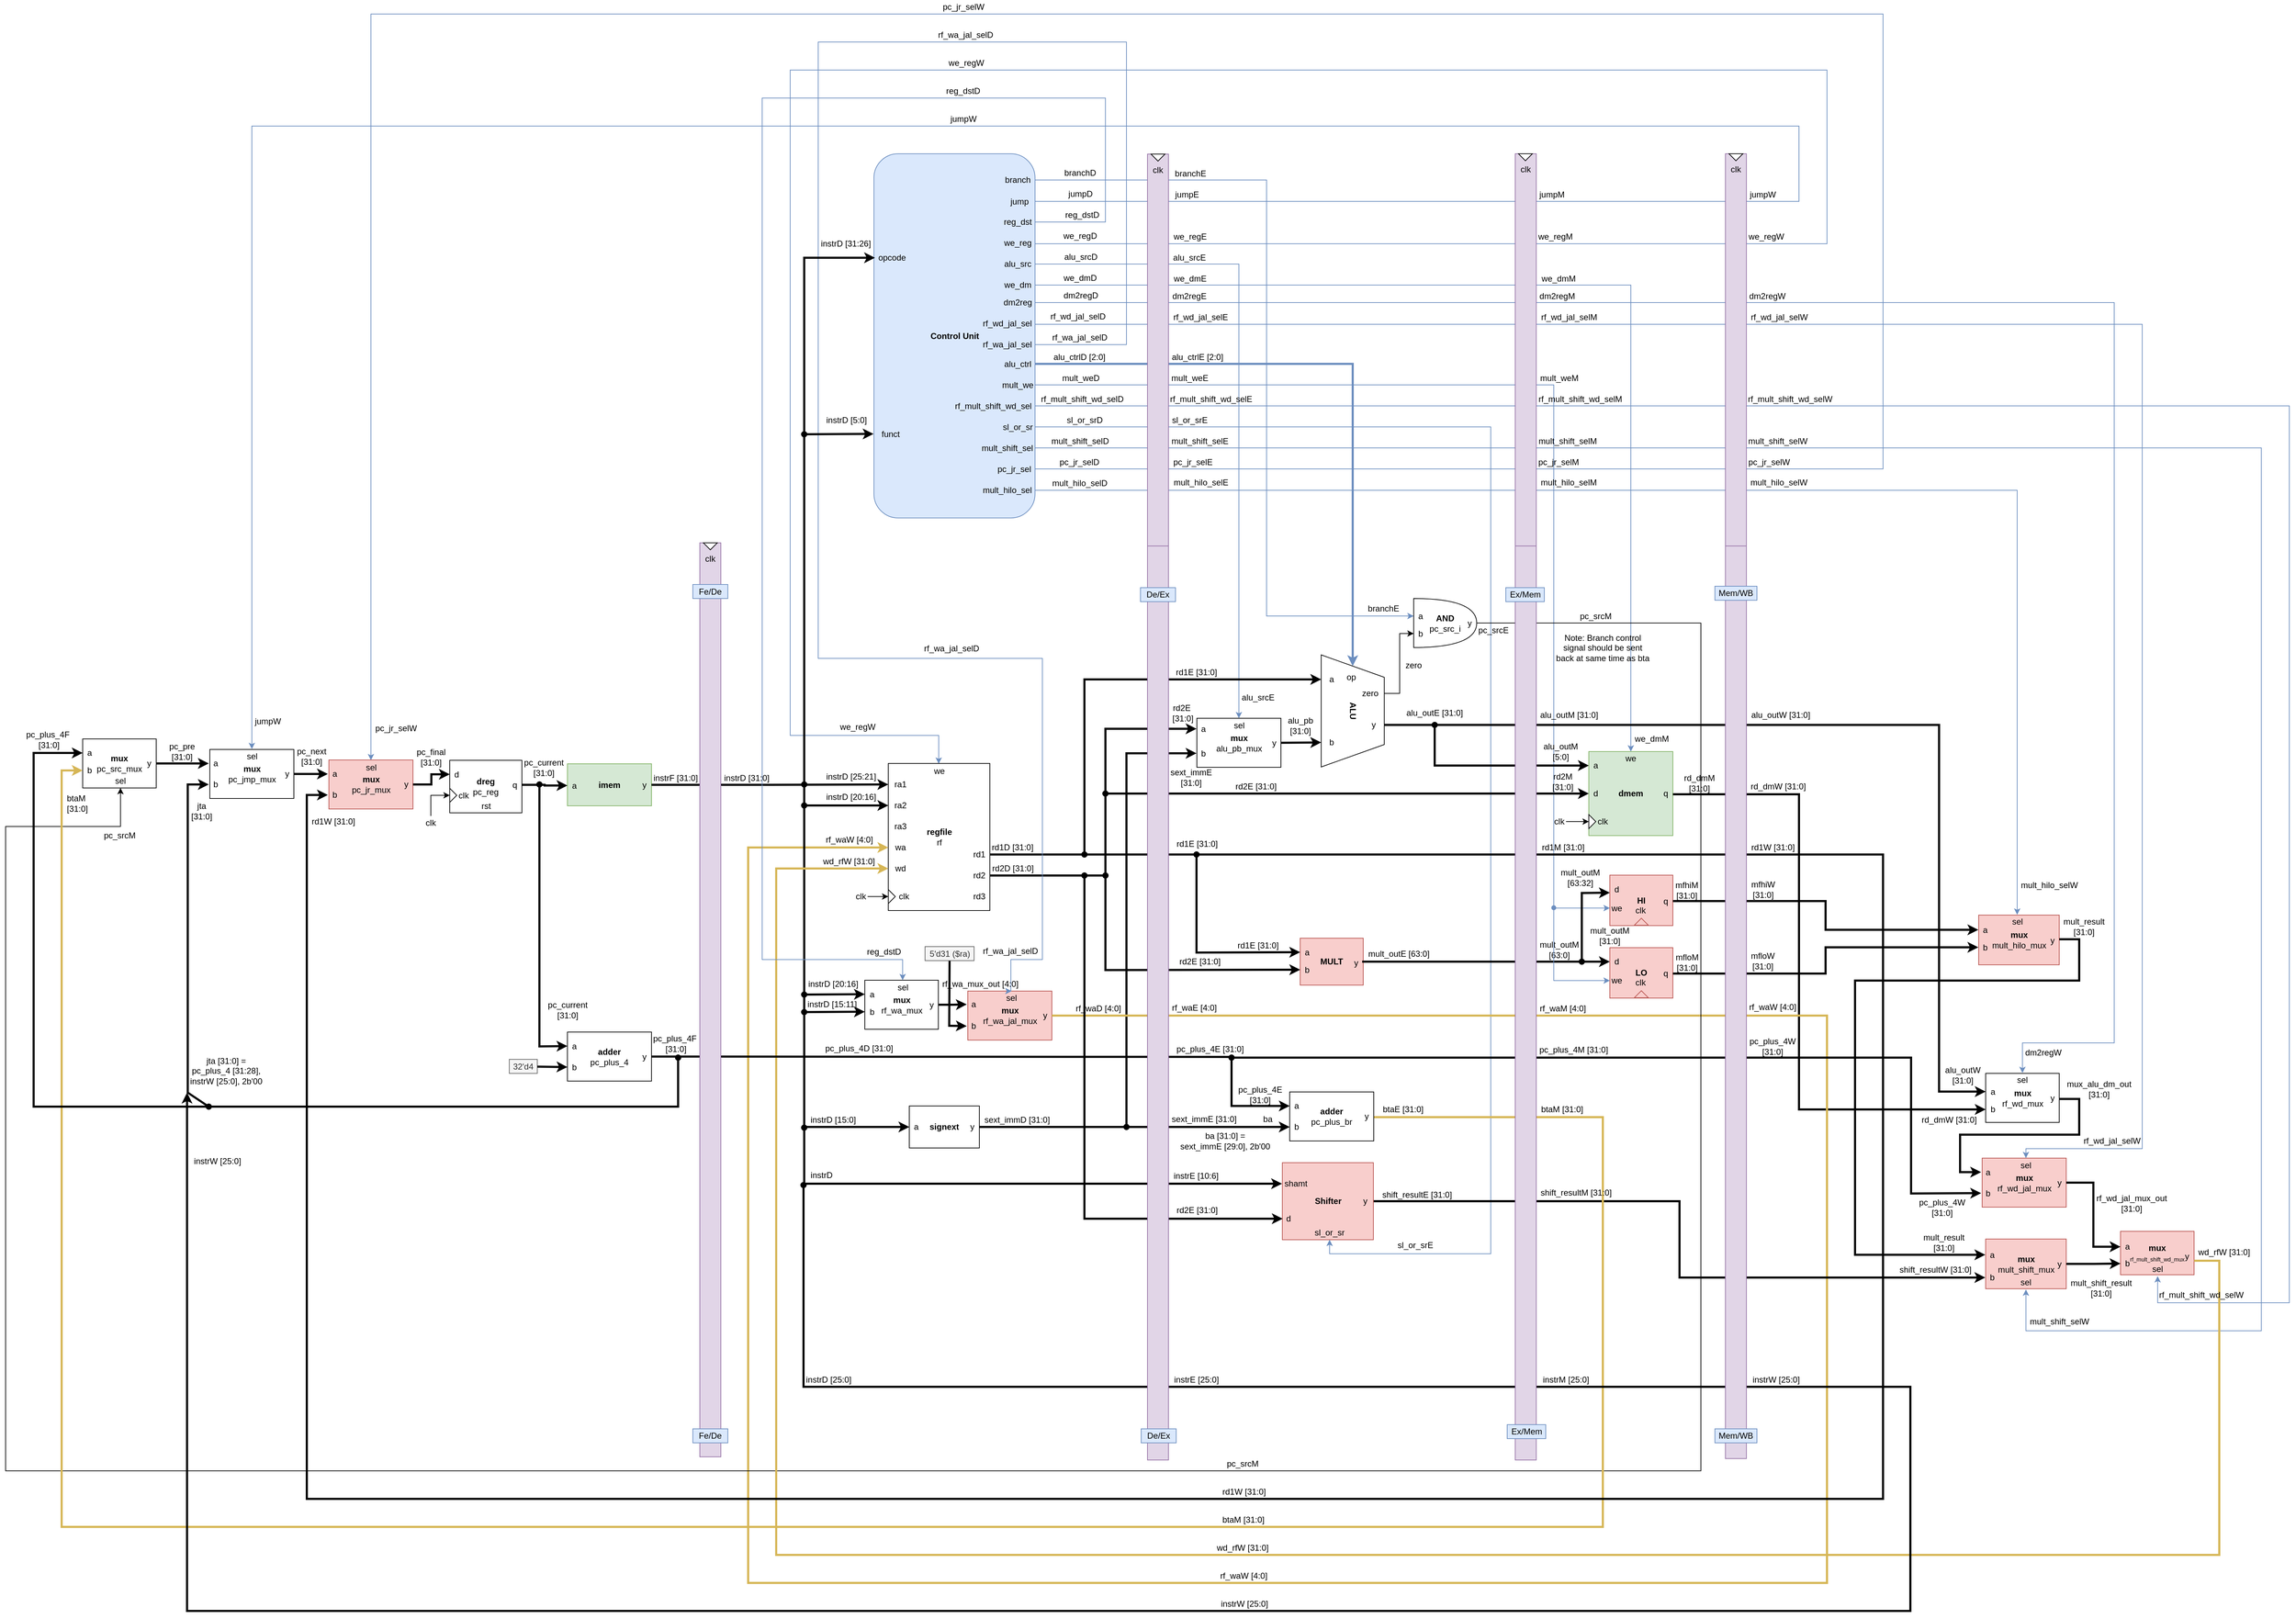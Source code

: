 <mxfile version="12.3.5" type="google" pages="1"><diagram id="330iUH4NKmSSGpkuya6z" name="Page-1"><mxGraphModel dx="3112" dy="1905" grid="1" gridSize="10" guides="1" tooltips="1" connect="1" arrows="1" fold="1" page="1" pageScale="1" pageWidth="850" pageHeight="1100" math="0" shadow="0"><root><mxCell id="0"/><mxCell id="1" parent="0"/><mxCell id="Pb3ENoAyFiV11YsTWjj6-25" value="" style="edgeStyle=orthogonalEdgeStyle;rounded=0;orthogonalLoop=1;jettySize=auto;html=1;startArrow=none;startFill=0;strokeWidth=1;fillColor=#dae8fc;strokeColor=#6c8ebf;entryX=0;entryY=0.5;entryDx=0;entryDy=0;" parent="1" source="h_NjRpjwsqcAaoelfDAj-12" target="wGM8u_FOtSvMjjn2ISpg-257" edge="1"><mxGeometry relative="1" as="geometry"><mxPoint x="229.5" y="-150.5" as="targetPoint"/><Array as="points"><mxPoint x="890" y="-151"/><mxPoint x="890" y="597"/></Array></mxGeometry></mxCell><mxCell id="h_NjRpjwsqcAaoelfDAj-81" value="" style="edgeStyle=orthogonalEdgeStyle;rounded=0;orthogonalLoop=1;jettySize=auto;html=1;strokeColor=#6c8ebf;entryX=0.5;entryY=1;entryDx=0;entryDy=0;fillColor=#dae8fc;" parent="1" source="h_NjRpjwsqcAaoelfDAj-14" target="wGM8u_FOtSvMjjn2ISpg-290" edge="1"><mxGeometry relative="1" as="geometry"><mxPoint x="770" y="1063.529" as="targetPoint"/><Array as="points"><mxPoint x="800" y="-90"/><mxPoint x="800" y="1090"/><mxPoint x="570" y="1090"/></Array></mxGeometry></mxCell><mxCell id="h_NjRpjwsqcAaoelfDAj-291" value="" style="edgeStyle=orthogonalEdgeStyle;rounded=0;orthogonalLoop=1;jettySize=auto;html=1;startArrow=none;startFill=0;strokeColor=#6c8ebf;strokeWidth=1;fontColor=#000000;fillColor=#dae8fc;" parent="1" source="h_NjRpjwsqcAaoelfDAj-19" target="wGM8u_FOtSvMjjn2ISpg-247" edge="1"><mxGeometry relative="1" as="geometry"><mxPoint x="1480" y="-100" as="targetPoint"/><Array as="points"><mxPoint x="1940" y="-121"/><mxPoint x="1940" y="1160"/><mxPoint x="1752" y="1160"/></Array></mxGeometry></mxCell><mxCell id="h_NjRpjwsqcAaoelfDAj-83" value="" style="edgeStyle=orthogonalEdgeStyle;rounded=0;orthogonalLoop=1;jettySize=auto;html=1;strokeColor=#6c8ebf;fillColor=#dae8fc;" parent="1" source="h_NjRpjwsqcAaoelfDAj-15" target="wGM8u_FOtSvMjjn2ISpg-302" edge="1"><mxGeometry relative="1" as="geometry"><mxPoint x="1430" y="-50" as="targetPoint"/><Array as="points"><mxPoint x="1900" y="-61"/><mxPoint x="1900" y="1200"/><mxPoint x="1564" y="1200"/></Array></mxGeometry></mxCell><mxCell id="Pb3ENoAyFiV11YsTWjj6-17" value="" style="edgeStyle=orthogonalEdgeStyle;rounded=0;orthogonalLoop=1;jettySize=auto;html=1;startArrow=none;startFill=0;strokeWidth=1;entryX=0.5;entryY=0;entryDx=0;entryDy=0;fillColor=#dae8fc;strokeColor=#6c8ebf;" parent="1" source="h_NjRpjwsqcAaoelfDAj-13" target="wGM8u_FOtSvMjjn2ISpg-282" edge="1"><mxGeometry relative="1" as="geometry"><mxPoint x="230" as="targetPoint"/></mxGeometry></mxCell><mxCell id="h_NjRpjwsqcAaoelfDAj-85" value="" style="edgeStyle=orthogonalEdgeStyle;rounded=0;orthogonalLoop=1;jettySize=auto;html=1;strokeColor=#6c8ebf;entryX=0.5;entryY=0;entryDx=0;entryDy=0;fillColor=#dae8fc;" parent="1" source="h_NjRpjwsqcAaoelfDAj-18" target="wGM8u_FOtSvMjjn2ISpg-63" edge="1"><mxGeometry relative="1" as="geometry"><mxPoint x="229.5" y="-30.5" as="targetPoint"/><Array as="points"><mxPoint x="1360" y="-30"/><mxPoint x="1360" y="-680"/><mxPoint x="-799" y="-680"/></Array></mxGeometry></mxCell><mxCell id="h_NjRpjwsqcAaoelfDAj-69" value="" style="edgeStyle=orthogonalEdgeStyle;rounded=0;orthogonalLoop=1;jettySize=auto;html=1;strokeColor=#6c8ebf;entryX=0.5;entryY=0;entryDx=0;entryDy=0;fillColor=#dae8fc;" parent="1" source="h_NjRpjwsqcAaoelfDAj-10" target="wGM8u_FOtSvMjjn2ISpg-236" edge="1"><mxGeometry relative="1" as="geometry"><mxPoint x="1630" y="790" as="targetPoint"/><Array as="points"><mxPoint x="1690" y="-268"/><mxPoint x="1690" y="789"/><mxPoint x="1559" y="789"/></Array></mxGeometry></mxCell><mxCell id="h_NjRpjwsqcAaoelfDAj-260" value="" style="edgeStyle=orthogonalEdgeStyle;rounded=0;orthogonalLoop=1;jettySize=auto;html=1;strokeColor=#6c8ebf;fontColor=#000000;entryX=0.5;entryY=0;entryDx=0;entryDy=0;fillColor=#dae8fc;" parent="1" source="h_NjRpjwsqcAaoelfDAj-16" target="wGM8u_FOtSvMjjn2ISpg-242" edge="1"><mxGeometry relative="1" as="geometry"><mxPoint x="1780" y="900" as="targetPoint"/><Array as="points"><mxPoint x="1730" y="-237"/><mxPoint x="1730" y="940"/><mxPoint x="1564" y="940"/></Array></mxGeometry></mxCell><mxCell id="h_NjRpjwsqcAaoelfDAj-75" value="" style="edgeStyle=orthogonalEdgeStyle;rounded=0;orthogonalLoop=1;jettySize=auto;html=1;strokeColor=#6c8ebf;strokeWidth=3;entryX=0;entryY=0.5;entryDx=0;entryDy=0;fillColor=#dae8fc;" parent="1" source="h_NjRpjwsqcAaoelfDAj-11" target="wGM8u_FOtSvMjjn2ISpg-222" edge="1"><mxGeometry relative="1" as="geometry"><mxPoint x="590" y="110" as="targetPoint"/></mxGeometry></mxCell><mxCell id="h_NjRpjwsqcAaoelfDAj-65" value="" style="edgeStyle=orthogonalEdgeStyle;rounded=0;orthogonalLoop=1;jettySize=auto;html=1;strokeColor=#6c8ebf;entryX=0.5;entryY=0;entryDx=0;entryDy=0;fillColor=#dae8fc;" parent="1" source="h_NjRpjwsqcAaoelfDAj-8" target="wGM8u_FOtSvMjjn2ISpg-221" edge="1"><mxGeometry relative="1" as="geometry"><mxPoint x="186.5" y="-322.5" as="targetPoint"/></mxGeometry></mxCell><mxCell id="h_NjRpjwsqcAaoelfDAj-67" value="" style="edgeStyle=orthogonalEdgeStyle;rounded=0;orthogonalLoop=1;jettySize=auto;html=1;strokeColor=#6c8ebf;entryX=0.5;entryY=0;entryDx=0;entryDy=0;fillColor=#dae8fc;" parent="1" source="h_NjRpjwsqcAaoelfDAj-9" target="wGM8u_FOtSvMjjn2ISpg-34" edge="1"><mxGeometry relative="1" as="geometry"><mxPoint x="186.5" y="-292.5" as="targetPoint"/></mxGeometry></mxCell><mxCell id="h_NjRpjwsqcAaoelfDAj-63" value="" style="edgeStyle=orthogonalEdgeStyle;rounded=0;orthogonalLoop=1;jettySize=auto;html=1;strokeColor=#6c8ebf;fillColor=#dae8fc;" parent="1" source="h_NjRpjwsqcAaoelfDAj-7" target="wGM8u_FOtSvMjjn2ISpg-22" edge="1"><mxGeometry relative="1" as="geometry"><mxPoint x="112.5" y="-352.5" as="targetPoint"/><Array as="points"><mxPoint x="1280" y="-352"/><mxPoint x="1280" y="-600"/><mxPoint x="-200" y="-600"/><mxPoint x="-200" y="350"/><mxPoint x="12" y="350"/></Array></mxGeometry></mxCell><mxCell id="h_NjRpjwsqcAaoelfDAj-59" value="" style="edgeStyle=orthogonalEdgeStyle;rounded=0;orthogonalLoop=1;jettySize=auto;html=1;strokeColor=#6c8ebf;entryX=0.5;entryY=0;entryDx=0;entryDy=0;fillColor=#dae8fc;" parent="1" source="h_NjRpjwsqcAaoelfDAj-5" target="wGM8u_FOtSvMjjn2ISpg-71" edge="1"><mxGeometry relative="1" as="geometry"><mxPoint x="-950" y="320" as="targetPoint"/><Array as="points"><mxPoint x="1240" y="-412"/><mxPoint x="1240" y="-520"/><mxPoint x="-968" y="-520"/></Array></mxGeometry></mxCell><mxCell id="h_NjRpjwsqcAaoelfDAj-57" value="" style="edgeStyle=orthogonalEdgeStyle;rounded=0;orthogonalLoop=1;jettySize=auto;html=1;strokeColor=#6c8ebf;entryX=0;entryY=0.5;entryDx=0;entryDy=0;fillColor=#dae8fc;" parent="1" source="h_NjRpjwsqcAaoelfDAj-4" target="wGM8u_FOtSvMjjn2ISpg-211" edge="1"><mxGeometry relative="1" as="geometry"><mxPoint x="112.5" y="-442.5" as="targetPoint"/><Array as="points"><mxPoint x="480" y="-443"/><mxPoint x="480" y="180"/></Array></mxGeometry></mxCell><mxCell id="h_NjRpjwsqcAaoelfDAj-208" value="" style="rounded=0;whiteSpace=wrap;html=1;fillColor=#e1d5e7;strokeColor=#9673a6;" parent="1" vertex="1"><mxGeometry x="310" y="-480" width="30" height="560" as="geometry"/></mxCell><mxCell id="wGM8u_FOtSvMjjn2ISpg-1" value="" style="endArrow=none;dashed=1;html=1;fillColor=#dae8fc;strokeColor=#6c8ebf;" parent="1" edge="1"><mxGeometry width="50" height="50" relative="1" as="geometry"><mxPoint x="320" y="80" as="sourcePoint"/><mxPoint x="320" y="1360" as="targetPoint"/></mxGeometry></mxCell><mxCell id="wGM8u_FOtSvMjjn2ISpg-13" value="" style="rounded=0;whiteSpace=wrap;html=1;" parent="1" vertex="1"><mxGeometry x="-60" y="390" width="145" height="210" as="geometry"/></mxCell><mxCell id="wGM8u_FOtSvMjjn2ISpg-14" value="ra1" style="text;html=1;strokeColor=none;fillColor=none;align=center;verticalAlign=middle;whiteSpace=wrap;rounded=0;" parent="1" vertex="1"><mxGeometry x="-60" y="410" width="35" height="20" as="geometry"/></mxCell><mxCell id="wGM8u_FOtSvMjjn2ISpg-15" value="ra2" style="text;html=1;strokeColor=none;fillColor=none;align=center;verticalAlign=middle;whiteSpace=wrap;rounded=0;" parent="1" vertex="1"><mxGeometry x="-60" y="440" width="35" height="20" as="geometry"/></mxCell><mxCell id="wGM8u_FOtSvMjjn2ISpg-16" value="ra3" style="text;html=1;strokeColor=none;fillColor=none;align=center;verticalAlign=middle;whiteSpace=wrap;rounded=0;" parent="1" vertex="1"><mxGeometry x="-60" y="470" width="35" height="20" as="geometry"/></mxCell><mxCell id="wGM8u_FOtSvMjjn2ISpg-17" value="wd" style="text;html=1;strokeColor=none;fillColor=none;align=center;verticalAlign=middle;whiteSpace=wrap;rounded=0;" parent="1" vertex="1"><mxGeometry x="-60" y="530" width="35" height="20" as="geometry"/></mxCell><mxCell id="wGM8u_FOtSvMjjn2ISpg-315" value="" style="edgeStyle=orthogonalEdgeStyle;rounded=0;orthogonalLoop=1;jettySize=auto;html=1;startArrow=none;startFill=0;strokeWidth=3;entryX=0;entryY=0.5;entryDx=0;entryDy=0;" parent="1" source="wGM8u_FOtSvMjjn2ISpg-18" target="wGM8u_FOtSvMjjn2ISpg-226" edge="1"><mxGeometry relative="1" as="geometry"><mxPoint x="165" y="520" as="targetPoint"/><Array as="points"><mxPoint x="220" y="520"/><mxPoint x="220" y="270"/></Array></mxGeometry></mxCell><mxCell id="wGM8u_FOtSvMjjn2ISpg-18" value="rd1" style="text;html=1;strokeColor=none;fillColor=none;align=center;verticalAlign=middle;whiteSpace=wrap;rounded=0;" parent="1" vertex="1"><mxGeometry x="55" y="510" width="30" height="20" as="geometry"/></mxCell><mxCell id="wGM8u_FOtSvMjjn2ISpg-19" value="&lt;b&gt;regfile&lt;/b&gt;&lt;br&gt;rf" style="text;html=1;strokeColor=none;fillColor=none;align=center;verticalAlign=middle;whiteSpace=wrap;rounded=0;" parent="1" vertex="1"><mxGeometry x="-27.5" y="485" width="80" height="20" as="geometry"/></mxCell><mxCell id="wGM8u_FOtSvMjjn2ISpg-20" value="" style="triangle;whiteSpace=wrap;html=1;" parent="1" vertex="1"><mxGeometry x="-60" y="570" width="10" height="20" as="geometry"/></mxCell><mxCell id="wGM8u_FOtSvMjjn2ISpg-21" value="clk" style="text;html=1;strokeColor=none;fillColor=none;align=center;verticalAlign=middle;whiteSpace=wrap;rounded=0;" parent="1" vertex="1"><mxGeometry x="-50" y="570" width="25" height="20" as="geometry"/></mxCell><mxCell id="wGM8u_FOtSvMjjn2ISpg-22" value="we" style="text;html=1;strokeColor=none;fillColor=none;align=center;verticalAlign=middle;whiteSpace=wrap;rounded=0;" parent="1" vertex="1"><mxGeometry x="-2.5" y="390.5" width="30" height="20" as="geometry"/></mxCell><mxCell id="wGM8u_FOtSvMjjn2ISpg-23" value="wa" style="text;html=1;strokeColor=none;fillColor=none;align=center;verticalAlign=middle;whiteSpace=wrap;rounded=0;" parent="1" vertex="1"><mxGeometry x="-60" y="500" width="35" height="20" as="geometry"/></mxCell><mxCell id="wGM8u_FOtSvMjjn2ISpg-317" value="" style="edgeStyle=orthogonalEdgeStyle;rounded=0;orthogonalLoop=1;jettySize=auto;html=1;startArrow=none;startFill=0;strokeWidth=3;entryX=0;entryY=0.5;entryDx=0;entryDy=0;" parent="1" source="wGM8u_FOtSvMjjn2ISpg-24" target="wGM8u_FOtSvMjjn2ISpg-218" edge="1"><mxGeometry relative="1" as="geometry"><mxPoint x="165" y="550" as="targetPoint"/><Array as="points"><mxPoint x="250" y="550"/><mxPoint x="250" y="340"/></Array></mxGeometry></mxCell><mxCell id="wGM8u_FOtSvMjjn2ISpg-24" value="rd2" style="text;html=1;strokeColor=none;fillColor=none;align=center;verticalAlign=middle;whiteSpace=wrap;rounded=0;" parent="1" vertex="1"><mxGeometry x="55" y="540" width="30" height="20" as="geometry"/></mxCell><mxCell id="wGM8u_FOtSvMjjn2ISpg-25" value="rd3" style="text;html=1;strokeColor=none;fillColor=none;align=center;verticalAlign=middle;whiteSpace=wrap;rounded=0;" parent="1" vertex="1"><mxGeometry x="55" y="570" width="30" height="20" as="geometry"/></mxCell><mxCell id="wGM8u_FOtSvMjjn2ISpg-28" value="&lt;b&gt;signext&lt;/b&gt;" style="rounded=0;whiteSpace=wrap;html=1;" parent="1" vertex="1"><mxGeometry x="-30" y="879" width="100" height="60" as="geometry"/></mxCell><mxCell id="wGM8u_FOtSvMjjn2ISpg-29" value="a" style="text;html=1;strokeColor=none;fillColor=none;align=center;verticalAlign=middle;whiteSpace=wrap;rounded=0;" parent="1" vertex="1"><mxGeometry x="-30" y="899" width="20" height="20" as="geometry"/></mxCell><mxCell id="wGM8u_FOtSvMjjn2ISpg-321" value="" style="edgeStyle=orthogonalEdgeStyle;rounded=0;orthogonalLoop=1;jettySize=auto;html=1;startArrow=none;startFill=0;strokeWidth=3;entryX=0;entryY=0.5;entryDx=0;entryDy=0;exitX=1;exitY=0.5;exitDx=0;exitDy=0;" parent="1" source="wGM8u_FOtSvMjjn2ISpg-30" target="wGM8u_FOtSvMjjn2ISpg-219" edge="1"><mxGeometry relative="1" as="geometry"><mxPoint x="160" y="990" as="sourcePoint"/><mxPoint x="350" y="460" as="targetPoint"/><Array as="points"><mxPoint x="280" y="909"/><mxPoint x="280" y="375"/></Array></mxGeometry></mxCell><mxCell id="wGM8u_FOtSvMjjn2ISpg-30" value="y" style="text;html=1;strokeColor=none;fillColor=none;align=center;verticalAlign=middle;whiteSpace=wrap;rounded=0;" parent="1" vertex="1"><mxGeometry x="50" y="899" width="20" height="20" as="geometry"/></mxCell><mxCell id="wGM8u_FOtSvMjjn2ISpg-31" value="&lt;b&gt;dmem&lt;/b&gt;" style="rounded=0;whiteSpace=wrap;html=1;fillColor=#d5e8d4;strokeColor=#82b366;" parent="1" vertex="1"><mxGeometry x="940" y="373" width="120" height="120" as="geometry"/></mxCell><mxCell id="wGM8u_FOtSvMjjn2ISpg-32" value="clk" style="text;html=1;strokeColor=none;fillColor=none;align=center;verticalAlign=middle;whiteSpace=wrap;rounded=0;" parent="1" vertex="1"><mxGeometry x="950" y="463" width="20" height="20" as="geometry"/></mxCell><mxCell id="h_NjRpjwsqcAaoelfDAj-312" value="" style="edgeStyle=orthogonalEdgeStyle;rounded=0;orthogonalLoop=1;jettySize=auto;html=1;startArrow=classic;startFill=1;strokeColor=#000000;strokeWidth=1;fontColor=#000000;endArrow=none;endFill=0;" parent="1" source="wGM8u_FOtSvMjjn2ISpg-33" target="h_NjRpjwsqcAaoelfDAj-313" edge="1"><mxGeometry relative="1" as="geometry"><mxPoint x="910" y="473" as="targetPoint"/></mxGeometry></mxCell><mxCell id="wGM8u_FOtSvMjjn2ISpg-33" value="" style="triangle;whiteSpace=wrap;html=1;" parent="1" vertex="1"><mxGeometry x="940" y="463" width="10" height="20" as="geometry"/></mxCell><mxCell id="wGM8u_FOtSvMjjn2ISpg-34" value="we" style="text;html=1;strokeColor=none;fillColor=none;align=center;verticalAlign=middle;whiteSpace=wrap;rounded=0;" parent="1" vertex="1"><mxGeometry x="985" y="373" width="30" height="20" as="geometry"/></mxCell><mxCell id="wGM8u_FOtSvMjjn2ISpg-35" value="a" style="text;html=1;strokeColor=none;fillColor=none;align=center;verticalAlign=middle;whiteSpace=wrap;rounded=0;" parent="1" vertex="1"><mxGeometry x="940" y="383" width="20" height="20" as="geometry"/></mxCell><mxCell id="wGM8u_FOtSvMjjn2ISpg-36" value="d" style="text;html=1;strokeColor=none;fillColor=none;align=center;verticalAlign=middle;whiteSpace=wrap;rounded=0;" parent="1" vertex="1"><mxGeometry x="940" y="423" width="20" height="20" as="geometry"/></mxCell><mxCell id="wGM8u_FOtSvMjjn2ISpg-371" value="" style="edgeStyle=orthogonalEdgeStyle;rounded=0;orthogonalLoop=1;jettySize=auto;html=1;startArrow=none;startFill=0;strokeWidth=3;entryX=0;entryY=0.5;entryDx=0;entryDy=0;" parent="1" source="wGM8u_FOtSvMjjn2ISpg-37" target="wGM8u_FOtSvMjjn2ISpg-234" edge="1"><mxGeometry relative="1" as="geometry"><mxPoint x="1480" y="900" as="targetPoint"/><Array as="points"><mxPoint x="1240" y="434"/><mxPoint x="1240" y="884"/><mxPoint x="1507" y="884"/></Array></mxGeometry></mxCell><mxCell id="wGM8u_FOtSvMjjn2ISpg-37" value="q" style="text;html=1;strokeColor=none;fillColor=none;align=center;verticalAlign=middle;whiteSpace=wrap;rounded=0;" parent="1" vertex="1"><mxGeometry x="1040" y="423" width="20" height="20" as="geometry"/></mxCell><mxCell id="wGM8u_FOtSvMjjn2ISpg-38" value="&lt;b&gt;imem&lt;/b&gt;" style="rounded=0;whiteSpace=wrap;html=1;strokeWidth=1;fillColor=#d5e8d4;strokeColor=#82b366;" parent="1" vertex="1"><mxGeometry x="-518" y="390.5" width="120" height="60" as="geometry"/></mxCell><mxCell id="wGM8u_FOtSvMjjn2ISpg-39" value="a" style="text;html=1;strokeColor=none;fillColor=none;align=center;verticalAlign=middle;whiteSpace=wrap;rounded=0;" parent="1" vertex="1"><mxGeometry x="-518" y="411.5" width="20" height="20" as="geometry"/></mxCell><mxCell id="wGM8u_FOtSvMjjn2ISpg-102" value="" style="edgeStyle=orthogonalEdgeStyle;rounded=0;orthogonalLoop=1;jettySize=auto;html=1;strokeWidth=3;entryX=0;entryY=0.5;entryDx=0;entryDy=0;" parent="1" source="wGM8u_FOtSvMjjn2ISpg-40" target="wGM8u_FOtSvMjjn2ISpg-14" edge="1"><mxGeometry relative="1" as="geometry"><mxPoint x="-200" y="438.5" as="targetPoint"/></mxGeometry></mxCell><mxCell id="wGM8u_FOtSvMjjn2ISpg-40" value="y" style="text;html=1;strokeColor=none;fillColor=none;align=center;verticalAlign=middle;whiteSpace=wrap;rounded=0;" parent="1" vertex="1"><mxGeometry x="-418" y="410.5" width="20" height="20" as="geometry"/></mxCell><mxCell id="wGM8u_FOtSvMjjn2ISpg-42" value="&lt;b&gt;dreg&lt;/b&gt;&lt;br&gt;pc_reg" style="rounded=0;whiteSpace=wrap;html=1;" parent="1" vertex="1"><mxGeometry x="-686" y="385.5" width="103" height="75" as="geometry"/></mxCell><mxCell id="wGM8u_FOtSvMjjn2ISpg-43" value="d" style="text;html=1;strokeColor=none;fillColor=none;align=center;verticalAlign=middle;whiteSpace=wrap;rounded=0;" parent="1" vertex="1"><mxGeometry x="-686" y="395.5" width="20" height="20" as="geometry"/></mxCell><mxCell id="wGM8u_FOtSvMjjn2ISpg-44" value="" style="triangle;whiteSpace=wrap;html=1;" parent="1" vertex="1"><mxGeometry x="-686" y="425.5" width="10" height="20" as="geometry"/></mxCell><mxCell id="wGM8u_FOtSvMjjn2ISpg-45" value="clk" style="text;html=1;strokeColor=none;fillColor=none;align=center;verticalAlign=middle;whiteSpace=wrap;rounded=0;" parent="1" vertex="1"><mxGeometry x="-676" y="425.5" width="20" height="20" as="geometry"/></mxCell><mxCell id="wGM8u_FOtSvMjjn2ISpg-100" value="" style="edgeStyle=orthogonalEdgeStyle;rounded=0;orthogonalLoop=1;jettySize=auto;html=1;entryX=0;entryY=0.5;entryDx=0;entryDy=0;strokeWidth=3;" parent="1" source="wGM8u_FOtSvMjjn2ISpg-46" target="wGM8u_FOtSvMjjn2ISpg-39" edge="1"><mxGeometry relative="1" as="geometry"><mxPoint x="-565" y="419.5" as="targetPoint"/></mxGeometry></mxCell><mxCell id="wGM8u_FOtSvMjjn2ISpg-46" value="q" style="text;html=1;strokeColor=none;fillColor=none;align=center;verticalAlign=middle;whiteSpace=wrap;rounded=0;" parent="1" vertex="1"><mxGeometry x="-603" y="410.5" width="20" height="20" as="geometry"/></mxCell><mxCell id="wGM8u_FOtSvMjjn2ISpg-47" value="rst" style="text;html=1;strokeColor=none;fillColor=none;align=center;verticalAlign=middle;whiteSpace=wrap;rounded=0;" parent="1" vertex="1"><mxGeometry x="-649.5" y="440.5" width="30" height="20" as="geometry"/></mxCell><mxCell id="wGM8u_FOtSvMjjn2ISpg-54" value="&lt;b&gt;adder&lt;/b&gt;&lt;br&gt;pc_plus_4" style="rounded=0;whiteSpace=wrap;html=1;" parent="1" vertex="1"><mxGeometry x="-518" y="773.5" width="120" height="70" as="geometry"/></mxCell><mxCell id="wGM8u_FOtSvMjjn2ISpg-55" value="a" style="text;html=1;strokeColor=none;fillColor=none;align=center;verticalAlign=middle;whiteSpace=wrap;rounded=0;" parent="1" vertex="1"><mxGeometry x="-518" y="783.5" width="20" height="20" as="geometry"/></mxCell><mxCell id="wGM8u_FOtSvMjjn2ISpg-56" value="b" style="text;html=1;strokeColor=none;fillColor=none;align=center;verticalAlign=middle;whiteSpace=wrap;rounded=0;" parent="1" vertex="1"><mxGeometry x="-518" y="813.5" width="20" height="20" as="geometry"/></mxCell><mxCell id="wGM8u_FOtSvMjjn2ISpg-57" value="y" style="text;html=1;strokeColor=none;fillColor=none;align=center;verticalAlign=middle;whiteSpace=wrap;rounded=0;" parent="1" vertex="1"><mxGeometry x="-418" y="798.5" width="20" height="20" as="geometry"/></mxCell><mxCell id="wGM8u_FOtSvMjjn2ISpg-59" value="&lt;b&gt;mux&lt;/b&gt;&lt;br&gt;pc_jr_mux" style="rounded=0;whiteSpace=wrap;html=1;fillColor=#f8cecc;strokeColor=#b85450;" parent="1" vertex="1"><mxGeometry x="-858.5" y="385" width="120" height="70" as="geometry"/></mxCell><mxCell id="wGM8u_FOtSvMjjn2ISpg-60" value="a" style="text;html=1;strokeColor=none;fillColor=none;align=center;verticalAlign=middle;whiteSpace=wrap;rounded=0;fontStyle=0" parent="1" vertex="1"><mxGeometry x="-860" y="395" width="20" height="20" as="geometry"/></mxCell><mxCell id="wGM8u_FOtSvMjjn2ISpg-61" value="b" style="text;html=1;strokeColor=none;fillColor=none;align=center;verticalAlign=middle;whiteSpace=wrap;rounded=0;fontStyle=0" parent="1" vertex="1"><mxGeometry x="-860" y="425" width="20" height="20" as="geometry"/></mxCell><mxCell id="wGM8u_FOtSvMjjn2ISpg-396" value="" style="edgeStyle=orthogonalEdgeStyle;rounded=0;orthogonalLoop=1;jettySize=auto;html=1;startArrow=none;startFill=0;strokeWidth=3;entryX=0;entryY=0.5;entryDx=0;entryDy=0;fillColor=#f8cecc;strokeColor=#000000;" parent="1" source="wGM8u_FOtSvMjjn2ISpg-62" target="wGM8u_FOtSvMjjn2ISpg-43" edge="1"><mxGeometry relative="1" as="geometry"/></mxCell><mxCell id="wGM8u_FOtSvMjjn2ISpg-62" value="y" style="text;html=1;strokeColor=none;fillColor=none;align=center;verticalAlign=middle;whiteSpace=wrap;rounded=0;fontStyle=0" parent="1" vertex="1"><mxGeometry x="-758.5" y="410" width="20" height="20" as="geometry"/></mxCell><mxCell id="wGM8u_FOtSvMjjn2ISpg-63" value="sel" style="text;html=1;strokeColor=none;fillColor=none;align=center;verticalAlign=middle;whiteSpace=wrap;rounded=0;" parent="1" vertex="1"><mxGeometry x="-818.5" y="385.5" width="40" height="20" as="geometry"/></mxCell><mxCell id="wGM8u_FOtSvMjjn2ISpg-67" value="&lt;b&gt;mux&lt;/b&gt;&lt;br&gt;pc_jmp_mux" style="rounded=0;whiteSpace=wrap;html=1;" parent="1" vertex="1"><mxGeometry x="-1028.5" y="370" width="120" height="70" as="geometry"/></mxCell><mxCell id="wGM8u_FOtSvMjjn2ISpg-68" value="a" style="text;html=1;strokeColor=none;fillColor=none;align=center;verticalAlign=middle;whiteSpace=wrap;rounded=0;fontStyle=0" parent="1" vertex="1"><mxGeometry x="-1030" y="380" width="20" height="20" as="geometry"/></mxCell><mxCell id="wGM8u_FOtSvMjjn2ISpg-69" value="b" style="text;html=1;strokeColor=none;fillColor=none;align=center;verticalAlign=middle;whiteSpace=wrap;rounded=0;fontStyle=0" parent="1" vertex="1"><mxGeometry x="-1030" y="410" width="20" height="20" as="geometry"/></mxCell><mxCell id="wGM8u_FOtSvMjjn2ISpg-397" value="" style="edgeStyle=orthogonalEdgeStyle;rounded=0;orthogonalLoop=1;jettySize=auto;html=1;startArrow=none;startFill=0;strokeWidth=3;entryX=0;entryY=0.5;entryDx=0;entryDy=0;fillColor=#f8cecc;strokeColor=#000000;" parent="1" source="wGM8u_FOtSvMjjn2ISpg-70" target="wGM8u_FOtSvMjjn2ISpg-60" edge="1"><mxGeometry relative="1" as="geometry"/></mxCell><mxCell id="wGM8u_FOtSvMjjn2ISpg-70" value="y" style="text;html=1;strokeColor=none;fillColor=none;align=center;verticalAlign=middle;whiteSpace=wrap;rounded=0;fontStyle=0" parent="1" vertex="1"><mxGeometry x="-928.5" y="395" width="20" height="20" as="geometry"/></mxCell><mxCell id="wGM8u_FOtSvMjjn2ISpg-71" value="sel" style="text;html=1;strokeColor=none;fillColor=none;align=center;verticalAlign=middle;whiteSpace=wrap;rounded=0;" parent="1" vertex="1"><mxGeometry x="-988.5" y="369.5" width="40" height="20" as="geometry"/></mxCell><mxCell id="wGM8u_FOtSvMjjn2ISpg-72" value="&lt;b&gt;mux&lt;/b&gt;&lt;br&gt;pc_src_mux" style="rounded=0;whiteSpace=wrap;html=1;" parent="1" vertex="1"><mxGeometry x="-1210" y="355" width="105" height="70" as="geometry"/></mxCell><mxCell id="wGM8u_FOtSvMjjn2ISpg-73" value="a" style="text;html=1;strokeColor=none;fillColor=none;align=center;verticalAlign=middle;whiteSpace=wrap;rounded=0;fontStyle=0" parent="1" vertex="1"><mxGeometry x="-1210" y="365" width="20" height="20" as="geometry"/></mxCell><mxCell id="wGM8u_FOtSvMjjn2ISpg-74" value="b" style="text;html=1;strokeColor=none;fillColor=none;align=center;verticalAlign=middle;whiteSpace=wrap;rounded=0;fontStyle=0" parent="1" vertex="1"><mxGeometry x="-1210" y="390" width="20" height="20" as="geometry"/></mxCell><mxCell id="wGM8u_FOtSvMjjn2ISpg-386" value="" style="edgeStyle=orthogonalEdgeStyle;rounded=0;orthogonalLoop=1;jettySize=auto;html=1;startArrow=none;startFill=0;strokeWidth=3;entryX=0;entryY=0.5;entryDx=0;entryDy=0;" parent="1" source="wGM8u_FOtSvMjjn2ISpg-75" target="wGM8u_FOtSvMjjn2ISpg-68" edge="1"><mxGeometry relative="1" as="geometry"><mxPoint x="-1050" y="494" as="targetPoint"/></mxGeometry></mxCell><mxCell id="wGM8u_FOtSvMjjn2ISpg-75" value="y" style="text;html=1;strokeColor=none;fillColor=none;align=center;verticalAlign=middle;whiteSpace=wrap;rounded=0;fontStyle=0" parent="1" vertex="1"><mxGeometry x="-1125" y="380" width="20" height="20" as="geometry"/></mxCell><mxCell id="wGM8u_FOtSvMjjn2ISpg-76" value="sel" style="text;html=1;strokeColor=none;fillColor=none;align=center;verticalAlign=middle;whiteSpace=wrap;rounded=0;" parent="1" vertex="1"><mxGeometry x="-1176" y="405" width="40" height="20" as="geometry"/></mxCell><mxCell id="wGM8u_FOtSvMjjn2ISpg-85" value="&lt;b&gt;mux&lt;/b&gt;&lt;br&gt;rf_wa_mux" style="rounded=0;whiteSpace=wrap;html=1;" parent="1" vertex="1"><mxGeometry x="-93.5" y="699.5" width="105" height="70" as="geometry"/></mxCell><mxCell id="wGM8u_FOtSvMjjn2ISpg-86" value="a" style="text;html=1;strokeColor=none;fillColor=none;align=center;verticalAlign=middle;whiteSpace=wrap;rounded=0;fontStyle=0" parent="1" vertex="1"><mxGeometry x="-93.5" y="709.5" width="20" height="20" as="geometry"/></mxCell><mxCell id="wGM8u_FOtSvMjjn2ISpg-87" value="b" style="text;html=1;strokeColor=none;fillColor=none;align=center;verticalAlign=middle;whiteSpace=wrap;rounded=0;fontStyle=0" parent="1" vertex="1"><mxGeometry x="-93.5" y="734.5" width="20" height="20" as="geometry"/></mxCell><mxCell id="wGM8u_FOtSvMjjn2ISpg-88" value="" style="edgeStyle=orthogonalEdgeStyle;rounded=0;orthogonalLoop=1;jettySize=auto;html=1;strokeColor=#000000;strokeWidth=3;entryX=0;entryY=0.5;entryDx=0;entryDy=0;fillColor=#f8cecc;" parent="1" source="wGM8u_FOtSvMjjn2ISpg-89" target="wGM8u_FOtSvMjjn2ISpg-92" edge="1"><mxGeometry relative="1" as="geometry"><mxPoint x="37" y="649.5" as="targetPoint"/></mxGeometry></mxCell><mxCell id="wGM8u_FOtSvMjjn2ISpg-89" value="y" style="text;html=1;strokeColor=none;fillColor=none;align=center;verticalAlign=middle;whiteSpace=wrap;rounded=0;fontStyle=0" parent="1" vertex="1"><mxGeometry x="-8.5" y="724.5" width="20" height="20" as="geometry"/></mxCell><mxCell id="wGM8u_FOtSvMjjn2ISpg-90" value="sel" style="text;html=1;strokeColor=none;fillColor=none;align=center;verticalAlign=middle;whiteSpace=wrap;rounded=0;" parent="1" vertex="1"><mxGeometry x="-59.5" y="699.5" width="40" height="20" as="geometry"/></mxCell><mxCell id="wGM8u_FOtSvMjjn2ISpg-91" value="&lt;b&gt;mux&lt;/b&gt;&lt;br&gt;rf_wa_jal_mux" style="rounded=0;whiteSpace=wrap;html=1;fillColor=#f8cecc;strokeColor=#b85450;" parent="1" vertex="1"><mxGeometry x="53.5" y="715" width="120" height="70" as="geometry"/></mxCell><mxCell id="wGM8u_FOtSvMjjn2ISpg-92" value="a" style="text;html=1;strokeColor=none;fillColor=none;align=center;verticalAlign=middle;whiteSpace=wrap;rounded=0;fontStyle=0" parent="1" vertex="1"><mxGeometry x="52" y="724" width="20" height="20" as="geometry"/></mxCell><mxCell id="wGM8u_FOtSvMjjn2ISpg-93" value="b" style="text;html=1;strokeColor=none;fillColor=none;align=center;verticalAlign=middle;whiteSpace=wrap;rounded=0;fontStyle=0" parent="1" vertex="1"><mxGeometry x="52" y="755" width="20" height="20" as="geometry"/></mxCell><mxCell id="wGM8u_FOtSvMjjn2ISpg-121" value="" style="edgeStyle=orthogonalEdgeStyle;rounded=0;orthogonalLoop=1;jettySize=auto;html=1;startArrow=none;startFill=0;strokeWidth=3;entryX=0;entryY=0.5;entryDx=0;entryDy=0;fillColor=#fff2cc;strokeColor=#d6b656;" parent="1" source="wGM8u_FOtSvMjjn2ISpg-94" target="wGM8u_FOtSvMjjn2ISpg-23" edge="1"><mxGeometry relative="1" as="geometry"><mxPoint x="-110" y="610" as="targetPoint"/><Array as="points"><mxPoint x="1280" y="750"/><mxPoint x="1280" y="1560"/><mxPoint x="-260" y="1560"/><mxPoint x="-260" y="510"/></Array></mxGeometry></mxCell><mxCell id="wGM8u_FOtSvMjjn2ISpg-94" value="y" style="text;html=1;strokeColor=none;fillColor=none;align=center;verticalAlign=middle;whiteSpace=wrap;rounded=0;fontStyle=0" parent="1" vertex="1"><mxGeometry x="153.5" y="740" width="20" height="20" as="geometry"/></mxCell><mxCell id="wGM8u_FOtSvMjjn2ISpg-95" value="sel" style="text;html=1;strokeColor=none;fillColor=none;align=center;verticalAlign=middle;whiteSpace=wrap;rounded=0;" parent="1" vertex="1"><mxGeometry x="96" y="715" width="40" height="20" as="geometry"/></mxCell><mxCell id="wGM8u_FOtSvMjjn2ISpg-96" value="" style="endArrow=classic;html=1;strokeWidth=3;entryX=0;entryY=0.5;entryDx=0;entryDy=0;rounded=0;fillColor=#f8cecc;strokeColor=#000000;exitX=0.5;exitY=1;exitDx=0;exitDy=0;" parent="1" source="wGM8u_FOtSvMjjn2ISpg-98" target="wGM8u_FOtSvMjjn2ISpg-93" edge="1"><mxGeometry width="50" height="50" relative="1" as="geometry"><mxPoint x="27.5" y="677.5" as="sourcePoint"/><mxPoint x="199" y="1094.5" as="targetPoint"/><Array as="points"><mxPoint x="27" y="764.5"/></Array></mxGeometry></mxCell><mxCell id="wGM8u_FOtSvMjjn2ISpg-98" value="5'd31 ($ra)" style="text;html=1;align=center;verticalAlign=middle;whiteSpace=wrap;rounded=0;fillColor=#f5f5f5;strokeColor=#666666;fontColor=#333333;" parent="1" vertex="1"><mxGeometry x="-7.5" y="651.5" width="70" height="20" as="geometry"/></mxCell><mxCell id="wGM8u_FOtSvMjjn2ISpg-103" value="pc_current [31:0]" style="text;html=1;strokeColor=none;fillColor=none;align=center;verticalAlign=middle;whiteSpace=wrap;rounded=0;" parent="1" vertex="1"><mxGeometry x="-585" y="381" width="67" height="29" as="geometry"/></mxCell><mxCell id="wGM8u_FOtSvMjjn2ISpg-106" value="instrF [31:0]" style="text;html=1;strokeColor=none;fillColor=none;align=center;verticalAlign=middle;whiteSpace=wrap;rounded=0;" parent="1" vertex="1"><mxGeometry x="-398" y="400.5" width="69" height="20" as="geometry"/></mxCell><mxCell id="wGM8u_FOtSvMjjn2ISpg-108" value="" style="endArrow=classic;html=1;strokeWidth=3;entryX=0;entryY=0.5;entryDx=0;entryDy=0;rounded=0;startArrow=oval;startFill=1;" parent="1" target="wGM8u_FOtSvMjjn2ISpg-15" edge="1"><mxGeometry width="50" height="50" relative="1" as="geometry"><mxPoint x="-180" y="450" as="sourcePoint"/><mxPoint x="-60" y="525" as="targetPoint"/><Array as="points"><mxPoint x="-140" y="450"/></Array></mxGeometry></mxCell><mxCell id="wGM8u_FOtSvMjjn2ISpg-109" value="" style="endArrow=classic;html=1;strokeWidth=3;entryX=0;entryY=0.5;entryDx=0;entryDy=0;startArrow=oval;startFill=1;rounded=0;" parent="1" target="wGM8u_FOtSvMjjn2ISpg-86" edge="1"><mxGeometry width="50" height="50" relative="1" as="geometry"><mxPoint x="-180" y="420" as="sourcePoint"/><mxPoint x="-190" y="630" as="targetPoint"/><Array as="points"><mxPoint x="-180" y="720"/></Array></mxGeometry></mxCell><mxCell id="wGM8u_FOtSvMjjn2ISpg-110" value="" style="endArrow=classic;html=1;strokeWidth=3;entryX=0;entryY=0.5;entryDx=0;entryDy=0;rounded=0;startArrow=oval;startFill=1;" parent="1" target="wGM8u_FOtSvMjjn2ISpg-87" edge="1"><mxGeometry width="50" height="50" relative="1" as="geometry"><mxPoint x="-180" y="720" as="sourcePoint"/><mxPoint x="-150" y="780" as="targetPoint"/><Array as="points"><mxPoint x="-180" y="745"/></Array></mxGeometry></mxCell><mxCell id="wGM8u_FOtSvMjjn2ISpg-113" value="instrD [20:16]" style="text;html=1;strokeColor=none;fillColor=none;align=center;verticalAlign=middle;whiteSpace=wrap;rounded=0;" parent="1" vertex="1"><mxGeometry x="-150" y="428" width="74" height="20" as="geometry"/></mxCell><mxCell id="wGM8u_FOtSvMjjn2ISpg-114" value="instrD [25:21]" style="text;html=1;strokeColor=none;fillColor=none;align=center;verticalAlign=middle;whiteSpace=wrap;rounded=0;" parent="1" vertex="1"><mxGeometry x="-150" y="399" width="74" height="20" as="geometry"/></mxCell><mxCell id="wGM8u_FOtSvMjjn2ISpg-116" value="instrD [20:16]" style="text;html=1;strokeColor=none;fillColor=none;align=center;verticalAlign=middle;whiteSpace=wrap;rounded=0;" parent="1" vertex="1"><mxGeometry x="-177" y="695" width="77" height="20" as="geometry"/></mxCell><mxCell id="wGM8u_FOtSvMjjn2ISpg-118" value="instrD [15:11]" style="text;html=1;strokeColor=none;fillColor=none;align=center;verticalAlign=middle;whiteSpace=wrap;rounded=0;" parent="1" vertex="1"><mxGeometry x="-180" y="724" width="80" height="20" as="geometry"/></mxCell><mxCell id="wGM8u_FOtSvMjjn2ISpg-122" value="" style="endArrow=classic;html=1;strokeWidth=3;entryX=0;entryY=0.5;entryDx=0;entryDy=0;rounded=0;startArrow=oval;startFill=1;" parent="1" target="wGM8u_FOtSvMjjn2ISpg-55" edge="1"><mxGeometry width="50" height="50" relative="1" as="geometry"><mxPoint x="-558" y="420" as="sourcePoint"/><mxPoint x="-608" y="580" as="targetPoint"/><Array as="points"><mxPoint x="-558" y="794"/></Array></mxGeometry></mxCell><mxCell id="wGM8u_FOtSvMjjn2ISpg-124" value="32'd4" style="text;html=1;align=center;verticalAlign=middle;whiteSpace=wrap;rounded=0;fillColor=#f5f5f5;strokeColor=#666666;fontColor=#333333;" parent="1" vertex="1"><mxGeometry x="-601" y="812.5" width="40" height="20" as="geometry"/></mxCell><mxCell id="wGM8u_FOtSvMjjn2ISpg-125" value="" style="endArrow=classic;html=1;entryX=0;entryY=0.5;entryDx=0;entryDy=0;strokeWidth=3;" parent="1" source="wGM8u_FOtSvMjjn2ISpg-124" target="wGM8u_FOtSvMjjn2ISpg-56" edge="1"><mxGeometry width="50" height="50" relative="1" as="geometry"><mxPoint x="-802.5" y="1082.5" as="sourcePoint"/><mxPoint x="-592.5" y="832.5" as="targetPoint"/></mxGeometry></mxCell><mxCell id="wGM8u_FOtSvMjjn2ISpg-128" value="&lt;b&gt;Control Unit&lt;span style=&quot;color: rgba(0 , 0 , 0 , 0) ; font-family: monospace ; font-size: 0px ; white-space: nowrap&quot;&gt;%3CmxGraphModel%3E%3Croot%3E%3CmxCell%20id%3D%220%22%2F%3E%3CmxCell%20id%3D%221%22%20parent%3D%220%22%2F%3E%3CmxCell%20id%3D%222%22%20value%3D%22%22%20style%3D%22rounded%3D0%3BwhiteSpace%3Dwrap%3Bhtml%3D1%3B%22%20vertex%3D%221%22%20parent%3D%221%22%3E%3CmxGeometry%20x%3D%22155%22%20y%3D%2280%22%20width%3D%22605%22%20height%3D%22600%22%20as%3D%22geometry%22%2F%3E%3C%2FmxCell%3E%3CmxCell%20id%3D%223%22%20value%3D%22%26lt%3Bb%26gt%3Bmaindec%26lt%3B%2Fb%26gt%3B%26lt%3Bbr%26gt%3Bmd%22%20style%3D%22rounded%3D0%3BwhiteSpace%3Dwrap%3Bhtml%3D1%3B%22%20vertex%3D%221%22%20parent%3D%221%22%3E%3CmxGeometry%20x%3D%22250%22%20y%3D%22110%22%20width%3D%22170%22%20height%3D%22310%22%20as%3D%22geometry%22%2F%3E%3C%2FmxCell%3E%3CmxCell%20id%3D%224%22%20value%3D%22%22%20style%3D%22edgeStyle%3DorthogonalEdgeStyle%3Brounded%3D0%3BorthogonalLoop%3D1%3BjettySize%3Dauto%3Bhtml%3D1%3BstrokeWidth%3D3%3BexitX%3D1%3BexitY%3D0.5%3BexitDx%3D0%3BexitDy%3D0%3B%22%20edge%3D%221%22%20source%3D%2217%22%20target%3D%2248%22%20parent%3D%221%22%3E%3CmxGeometry%20relative%3D%221%22%20as%3D%22geometry%22%3E%3CmxPoint%20x%3D%22745%22%20y%3D%22410%22%20as%3D%22targetPoint%22%2F%3E%3CArray%20as%3D%22points%22%2F%3E%3C%2FmxGeometry%3E%3C%2FmxCell%3E%3CmxCell%20id%3D%225%22%20value%3D%22%26lt%3Bb%26gt%3Bauxdec%26lt%3B%2Fb%26gt%3B%26lt%3Bbr%26gt%3Bad%22%20style%3D%22rounded%3D0%3BwhiteSpace%3Dwrap%3Bhtml%3D1%3B%22%20vertex%3D%221%22%20parent%3D%221%22%3E%3CmxGeometry%20x%3D%22450%22%20y%3D%22420%22%20width%3D%22180%22%20height%3D%22250%22%20as%3D%22geometry%22%2F%3E%3C%2FmxCell%3E%3CmxCell%20id%3D%226%22%20value%3D%22opcode%22%20style%3D%22text%3Bhtml%3D1%3BstrokeColor%3Dnone%3BfillColor%3Dnone%3Balign%3Dcenter%3BverticalAlign%3Dmiddle%3BwhiteSpace%3Dwrap%3Brounded%3D0%3B%22%20vertex%3D%221%22%20parent%3D%221%22%3E%3CmxGeometry%20x%3D%22250%22%20y%3D%22225%22%20width%3D%2250%22%20height%3D%2220%22%20as%3D%22geometry%22%2F%3E%3C%2FmxCell%3E%3CmxCell%20id%3D%227%22%20value%3D%22branch%22%20style%3D%22text%3Bhtml%3D1%3BstrokeColor%3Dnone%3BfillColor%3Dnone%3Balign%3Dcenter%3BverticalAlign%3Dmiddle%3BwhiteSpace%3Dwrap%3Brounded%3D0%3B%22%20vertex%3D%221%22%20parent%3D%221%22%3E%3CmxGeometry%20x%3D%22370%22%20y%3D%22120%22%20width%3D%2250%22%20height%3D%2220%22%20as%3D%22geometry%22%2F%3E%3C%2FmxCell%3E%3CmxCell%20id%3D%228%22%20value%3D%22jump%22%20style%3D%22text%3Bhtml%3D1%3BstrokeColor%3Dnone%3BfillColor%3Dnone%3Balign%3Dcenter%3BverticalAlign%3Dmiddle%3BwhiteSpace%3Dwrap%3Brounded%3D0%3B%22%20vertex%3D%221%22%20parent%3D%221%22%3E%3CmxGeometry%20x%3D%22370%22%20y%3D%22150%22%20width%3D%2250%22%20height%3D%2220%22%20as%3D%22geometry%22%2F%3E%3C%2FmxCell%3E%3CmxCell%20id%3D%229%22%20value%3D%22reg_dst%22%20style%3D%22text%3Bhtml%3D1%3BstrokeColor%3Dnone%3BfillColor%3Dnone%3Balign%3Dcenter%3BverticalAlign%3Dmiddle%3BwhiteSpace%3Dwrap%3Brounded%3D0%3B%22%20vertex%3D%221%22%20parent%3D%221%22%3E%3CmxGeometry%20x%3D%22370%22%20y%3D%22180%22%20width%3D%2250%22%20height%3D%2220%22%20as%3D%22geometry%22%2F%3E%3C%2FmxCell%3E%3CmxCell%20id%3D%2210%22%20value%3D%22we_reg%22%20style%3D%22text%3Bhtml%3D1%3BstrokeColor%3Dnone%3BfillColor%3Dnone%3Balign%3Dcenter%3BverticalAlign%3Dmiddle%3BwhiteSpace%3Dwrap%3Brounded%3D0%3B%22%20vertex%3D%221%22%20parent%3D%221%22%3E%3CmxGeometry%20x%3D%22370%22%20y%3D%22210%22%20width%3D%2250%22%20height%3D%2220%22%20as%3D%22geometry%22%2F%3E%3C%2FmxCell%3E%3CmxCell%20id%3D%2211%22%20value%3D%22alu_src%22%20style%3D%22text%3Bhtml%3D1%3BstrokeColor%3Dnone%3BfillColor%3Dnone%3Balign%3Dcenter%3BverticalAlign%3Dmiddle%3BwhiteSpace%3Dwrap%3Brounded%3D0%3B%22%20vertex%3D%221%22%20parent%3D%221%22%3E%3CmxGeometry%20x%3D%22370%22%20y%3D%22240%22%20width%3D%2250%22%20height%3D%2220%22%20as%3D%22geometry%22%2F%3E%3C%2FmxCell%3E%3CmxCell%20id%3D%2212%22%20value%3D%22we_dm%22%20style%3D%22text%3Bhtml%3D1%3BstrokeColor%3Dnone%3BfillColor%3Dnone%3Balign%3Dcenter%3BverticalAlign%3Dmiddle%3BwhiteSpace%3Dwrap%3Brounded%3D0%3B%22%20vertex%3D%221%22%20parent%3D%221%22%3E%3CmxGeometry%20x%3D%22370%22%20y%3D%22270%22%20width%3D%2250%22%20height%3D%2220%22%20as%3D%22geometry%22%2F%3E%3C%2FmxCell%3E%3CmxCell%20id%3D%2213%22%20value%3D%22dm2reg%22%20style%3D%22text%3Bhtml%3D1%3BstrokeColor%3Dnone%3BfillColor%3Dnone%3Balign%3Dcenter%3BverticalAlign%3Dmiddle%3BwhiteSpace%3Dwrap%3Brounded%3D0%3B%22%20vertex%3D%221%22%20parent%3D%221%22%3E%3CmxGeometry%20x%3D%22370%22%20y%3D%22300%22%20width%3D%2250%22%20height%3D%2220%22%20as%3D%22geometry%22%2F%3E%3C%2FmxCell%3E%3CmxCell%20id%3D%2214%22%20value%3D%22alu_op%22%20style%3D%22text%3Bhtml%3D1%3BstrokeColor%3Dnone%3BfillColor%3Dnone%3Balign%3Dcenter%3BverticalAlign%3Dmiddle%3BwhiteSpace%3Dwrap%3Brounded%3D0%3B%22%20vertex%3D%221%22%20parent%3D%221%22%3E%3CmxGeometry%20x%3D%22370%22%20y%3D%22390%22%20width%3D%2250%22%20height%3D%2220%22%20as%3D%22geometry%22%2F%3E%3C%2FmxCell%3E%3CmxCell%20id%3D%2215%22%20value%3D%22alu_op%22%20style%3D%22text%3Bhtml%3D1%3BstrokeColor%3Dnone%3BfillColor%3Dnone%3Balign%3Dcenter%3BverticalAlign%3Dmiddle%3BwhiteSpace%3Dwrap%3Brounded%3D0%3B%22%20vertex%3D%221%22%20parent%3D%221%22%3E%3CmxGeometry%20x%3D%22450%22%20y%3D%22430%22%20width%3D%2250%22%20height%3D%2220%22%20as%3D%22geometry%22%2F%3E%3C%2FmxCell%3E%3CmxCell%20id%3D%2216%22%20value%3D%22funct%22%20style%3D%22text%3Bhtml%3D1%3BstrokeColor%3Dnone%3BfillColor%3Dnone%3Balign%3Dcenter%3BverticalAlign%3Dmiddle%3BwhiteSpace%3Dwrap%3Brounded%3D0%3B%22%20vertex%3D%221%22%20parent%3D%221%22%3E%3CmxGeometry%20x%3D%22450%22%20y%3D%22520%22%20width%3D%2240%22%20height%3D%2220%22%20as%3D%22geometry%22%2F%3E%3C%2FmxCell%3E%3CmxCell%20id%3D%2217%22%20value%3D%22alu_ctrl%22%20style%3D%22text%3Bhtml%3D1%3BstrokeColor%3Dnone%3BfillColor%3Dnone%3Balign%3Dcenter%3BverticalAlign%3Dmiddle%3BwhiteSpace%3Dwrap%3Brounded%3D0%3B%22%20vertex%3D%221%22%20parent%3D%221%22%3E%3CmxGeometry%20x%3D%22575%22%20y%3D%22450%22%20width%3D%2250%22%20height%3D%2220%22%20as%3D%22geometry%22%2F%3E%3C%2FmxCell%3E%3CmxCell%20id%3D%2218%22%20value%3D%22%22%20style%3D%22endArrow%3Dclassic%3Bhtml%3D1%3BstrokeWidth%3D3%3BexitX%3D1%3BexitY%3D0.5%3BexitDx%3D0%3BexitDy%3D0%3Brounded%3D0%3BentryX%3D0%3BentryY%3D0.5%3BentryDx%3D0%3BentryDy%3D0%3B%22%20edge%3D%221%22%20source%3D%2214%22%20target%3D%2215%22%20parent%3D%221%22%3E%3CmxGeometry%20width%3D%2250%22%20height%3D%2250%22%20relative%3D%221%22%20as%3D%22geometry%22%3E%3CmxPoint%20x%3D%22415%22%20y%3D%22640%22%20as%3D%22sourcePoint%22%2F%3E%3CmxPoint%20x%3D%22280%22%20y%3D%22650%22%20as%3D%22targetPoint%22%2F%3E%3CArray%20as%3D%22points%22%3E%3CmxPoint%20x%3D%22430%22%20y%3D%22400%22%2F%3E%3CmxPoint%20x%3D%22430%22%20y%3D%22440%22%2F%3E%3C%2FArray%3E%3C%2FmxGeometry%3E%3C%2FmxCell%3E%3CmxCell%20id%3D%2219%22%20value%3D%22alu_op%20%5B2%3A0%5D%22%20style%3D%22text%3Bhtml%3D1%3BstrokeColor%3Dnone%3BfillColor%3Dnone%3Balign%3Dcenter%3BverticalAlign%3Dmiddle%3BwhiteSpace%3Dwrap%3Brounded%3D0%3B%22%20vertex%3D%221%22%20parent%3D%221%22%3E%3CmxGeometry%20x%3D%22435%22%20y%3D%22390%22%20width%3D%2280%22%20height%3D%2220%22%20as%3D%22geometry%22%2F%3E%3C%2FmxCell%3E%3CmxCell%20id%3D%2220%22%20value%3D%22%22%20style%3D%22endArrow%3Dclassic%3Bhtml%3D1%3BstrokeWidth%3D3%3BexitX%3D1%3BexitY%3D0.5%3BexitDx%3D0%3BexitDy%3D0%3BentryX%3D0%3BentryY%3D0.5%3BentryDx%3D0%3BentryDy%3D0%3B%22%20edge%3D%221%22%20source%3D%2221%22%20target%3D%2216%22%20parent%3D%221%22%3E%3CmxGeometry%20width%3D%2250%22%20height%3D%2250%22%20relative%3D%221%22%20as%3D%22geometry%22%3E%3CmxPoint%20x%3D%22180%22%20y%3D%22485%22%20as%3D%22sourcePoint%22%2F%3E%3CmxPoint%20x%3D%22460%22%20y%3D%22590%22%20as%3D%22targetPoint%22%2F%3E%3C%2FmxGeometry%3E%3C%2FmxCell%3E%3CmxCell%20id%3D%2221%22%20value%3D%22func%22%20style%3D%22text%3Bhtml%3D1%3BstrokeColor%3Dnone%3BfillColor%3Dnone%3Balign%3Dcenter%3BverticalAlign%3Dmiddle%3BwhiteSpace%3Dwrap%3Brounded%3D0%3B%22%20vertex%3D%221%22%20parent%3D%221%22%3E%3CmxGeometry%20x%3D%2290%22%20y%3D%22520%22%20width%3D%2240%22%20height%3D%2220%22%20as%3D%22geometry%22%2F%3E%3C%2FmxCell%3E%3CmxCell%20id%3D%2222%22%20value%3D%22%22%20style%3D%22endArrow%3Dclassic%3Bhtml%3D1%3BstrokeWidth%3D3%3BexitX%3D1%3BexitY%3D0.5%3BexitDx%3D0%3BexitDy%3D0%3B%22%20edge%3D%221%22%20source%3D%2223%22%20target%3D%226%22%20parent%3D%221%22%3E%3CmxGeometry%20width%3D%2250%22%20height%3D%2250%22%20relative%3D%221%22%20as%3D%22geometry%22%3E%3CmxPoint%20x%3D%22190%22%20y%3D%22235%22%20as%3D%22sourcePoint%22%2F%3E%3CmxPoint%20x%3D%22190%22%20y%3D%22420%22%20as%3D%22targetPoint%22%2F%3E%3C%2FmxGeometry%3E%3C%2FmxCell%3E%3CmxCell%20id%3D%2223%22%20value%3D%22opcode%22%20style%3D%22text%3Bhtml%3D1%3BstrokeColor%3Dnone%3BfillColor%3Dnone%3Balign%3Dcenter%3BverticalAlign%3Dmiddle%3BwhiteSpace%3Dwrap%3Brounded%3D0%3B%22%20vertex%3D%221%22%20parent%3D%221%22%3E%3CmxGeometry%20x%3D%2290%22%20y%3D%22225%22%20width%3D%2250%22%20height%3D%2220%22%20as%3D%22geometry%22%2F%3E%3C%2FmxCell%3E%3CmxCell%20id%3D%2224%22%20value%3D%22opcode%20%5B5%3A0%5D%22%20style%3D%22text%3Bhtml%3D1%3BstrokeColor%3Dnone%3BfillColor%3Dnone%3Balign%3Dcenter%3BverticalAlign%3Dmiddle%3BwhiteSpace%3Dwrap%3Brounded%3D0%3B%22%20vertex%3D%221%22%20parent%3D%221%22%3E%3CmxGeometry%20x%3D%22160%22%20y%3D%22215%22%20width%3D%2280%22%20height%3D%2220%22%20as%3D%22geometry%22%2F%3E%3C%2FmxCell%3E%3CmxCell%20id%3D%2225%22%20value%3D%22funct%20%5B5%3A0%5D%22%20style%3D%22text%3Bhtml%3D1%3BstrokeColor%3Dnone%3BfillColor%3Dnone%3Balign%3Dcenter%3BverticalAlign%3Dmiddle%3BwhiteSpace%3Dwrap%3Brounded%3D0%3B%22%20vertex%3D%221%22%20parent%3D%221%22%3E%3CmxGeometry%20x%3D%22300%22%20y%3D%22510%22%20width%3D%2260%22%20height%3D%2220%22%20as%3D%22geometry%22%2F%3E%3C%2FmxCell%3E%3CmxCell%20id%3D%2226%22%20value%3D%22%22%20style%3D%22endArrow%3Dclassic%3Bhtml%3D1%3BstrokeWidth%3D1%3BexitX%3D1%3BexitY%3D0.5%3BexitDx%3D0%3BexitDy%3D0%3BentryX%3D0%3BentryY%3D0.5%3BentryDx%3D0%3BentryDy%3D0%3B%22%20edge%3D%221%22%20source%3D%227%22%20target%3D%2228%22%20parent%3D%221%22%3E%3CmxGeometry%20width%3D%2250%22%20height%3D%2250%22%20relative%3D%221%22%20as%3D%22geometry%22%3E%3CmxPoint%20x%3D%2280%22%20y%3D%22470%22%20as%3D%22sourcePoint%22%2F%3E%3CmxPoint%20x%3D%22760%22%20y%3D%22130%22%20as%3D%22targetPoint%22%2F%3E%3C%2FmxGeometry%3E%3C%2FmxCell%3E%3CmxCell%20id%3D%2227%22%20value%3D%22branch%22%20style%3D%22text%3Bhtml%3D1%3BstrokeColor%3Dnone%3BfillColor%3Dnone%3Balign%3Dcenter%3BverticalAlign%3Dmiddle%3BwhiteSpace%3Dwrap%3Brounded%3D0%3B%22%20vertex%3D%221%22%20parent%3D%221%22%3E%3CmxGeometry%20x%3D%22535%22%20y%3D%22110%22%20width%3D%2250%22%20height%3D%2220%22%20as%3D%22geometry%22%2F%3E%3C%2FmxCell%3E%3CmxCell%20id%3D%2228%22%20value%3D%22branch%22%20style%3D%22text%3Bhtml%3D1%3BstrokeColor%3Dnone%3BfillColor%3Dnone%3Balign%3Dcenter%3BverticalAlign%3Dmiddle%3BwhiteSpace%3Dwrap%3Brounded%3D0%3B%22%20vertex%3D%221%22%20parent%3D%221%22%3E%3CmxGeometry%20x%3D%22790%22%20y%3D%22120%22%20width%3D%2250%22%20height%3D%2220%22%20as%3D%22geometry%22%2F%3E%3C%2FmxCell%3E%3CmxCell%20id%3D%2229%22%20value%3D%22%22%20style%3D%22endArrow%3Dclassic%3Bhtml%3D1%3BstrokeWidth%3D1%3BexitX%3D1%3BexitY%3D0.5%3BexitDx%3D0%3BexitDy%3D0%3BentryX%3D0%3BentryY%3D0.5%3BentryDx%3D0%3BentryDy%3D0%3B%22%20edge%3D%221%22%20target%3D%2231%22%20parent%3D%221%22%3E%3CmxGeometry%20width%3D%2250%22%20height%3D%2250%22%20relative%3D%221%22%20as%3D%22geometry%22%3E%3CmxPoint%20x%3D%22420%22%20y%3D%22160%22%20as%3D%22sourcePoint%22%2F%3E%3CmxPoint%20x%3D%22760%22%20y%3D%22160%22%20as%3D%22targetPoint%22%2F%3E%3C%2FmxGeometry%3E%3C%2FmxCell%3E%3CmxCell%20id%3D%2230%22%20value%3D%22jump%22%20style%3D%22text%3Bhtml%3D1%3BstrokeColor%3Dnone%3BfillColor%3Dnone%3Balign%3Dcenter%3BverticalAlign%3Dmiddle%3BwhiteSpace%3Dwrap%3Brounded%3D0%3B%22%20vertex%3D%221%22%20parent%3D%221%22%3E%3CmxGeometry%20x%3D%22535%22%20y%3D%22140%22%20width%3D%2250%22%20height%3D%2220%22%20as%3D%22geometry%22%2F%3E%3C%2FmxCell%3E%3CmxCell%20id%3D%2231%22%20value%3D%22jump%22%20style%3D%22text%3Bhtml%3D1%3BstrokeColor%3Dnone%3BfillColor%3Dnone%3Balign%3Dcenter%3BverticalAlign%3Dmiddle%3BwhiteSpace%3Dwrap%3Brounded%3D0%3B%22%20vertex%3D%221%22%20parent%3D%221%22%3E%3CmxGeometry%20x%3D%22790%22%20y%3D%22150%22%20width%3D%2250%22%20height%3D%2220%22%20as%3D%22geometry%22%2F%3E%3C%2FmxCell%3E%3CmxCell%20id%3D%2232%22%20value%3D%22%22%20style%3D%22endArrow%3Dclassic%3Bhtml%3D1%3BstrokeWidth%3D1%3BexitX%3D1%3BexitY%3D0.5%3BexitDx%3D0%3BexitDy%3D0%3BentryX%3D0%3BentryY%3D0.5%3BentryDx%3D0%3BentryDy%3D0%3B%22%20edge%3D%221%22%20target%3D%2234%22%20parent%3D%221%22%3E%3CmxGeometry%20width%3D%2250%22%20height%3D%2250%22%20relative%3D%221%22%20as%3D%22geometry%22%3E%3CmxPoint%20x%3D%22420%22%20y%3D%22190%22%20as%3D%22sourcePoint%22%2F%3E%3CmxPoint%20x%3D%22760%22%20y%3D%22190%22%20as%3D%22targetPoint%22%2F%3E%3C%2FmxGeometry%3E%3C%2FmxCell%3E%3CmxCell%20id%3D%2233%22%20value%3D%22reg_dst%22%20style%3D%22text%3Bhtml%3D1%3BstrokeColor%3Dnone%3BfillColor%3Dnone%3Balign%3Dcenter%3BverticalAlign%3Dmiddle%3BwhiteSpace%3Dwrap%3Brounded%3D0%3B%22%20vertex%3D%221%22%20parent%3D%221%22%3E%3CmxGeometry%20x%3D%22535%22%20y%3D%22170%22%20width%3D%2250%22%20height%3D%2220%22%20as%3D%22geometry%22%2F%3E%3C%2FmxCell%3E%3CmxCell%20id%3D%2234%22%20value%3D%22reg_dst%22%20style%3D%22text%3Bhtml%3D1%3BstrokeColor%3Dnone%3BfillColor%3Dnone%3Balign%3Dcenter%3BverticalAlign%3Dmiddle%3BwhiteSpace%3Dwrap%3Brounded%3D0%3B%22%20vertex%3D%221%22%20parent%3D%221%22%3E%3CmxGeometry%20x%3D%22790%22%20y%3D%22180%22%20width%3D%2250%22%20height%3D%2220%22%20as%3D%22geometry%22%2F%3E%3C%2FmxCell%3E%3CmxCell%20id%3D%2235%22%20value%3D%22%22%20style%3D%22endArrow%3Dclassic%3Bhtml%3D1%3BstrokeWidth%3D1%3BexitX%3D1%3BexitY%3D0.5%3BexitDx%3D0%3BexitDy%3D0%3BentryX%3D0%3BentryY%3D0.5%3BentryDx%3D0%3BentryDy%3D0%3B%22%20edge%3D%221%22%20target%3D%2237%22%20parent%3D%221%22%3E%3CmxGeometry%20width%3D%2250%22%20height%3D%2250%22%20relative%3D%221%22%20as%3D%22geometry%22%3E%3CmxPoint%20x%3D%22420%22%20y%3D%22220%22%20as%3D%22sourcePoint%22%2F%3E%3CmxPoint%20x%3D%22760%22%20y%3D%22220%22%20as%3D%22targetPoint%22%2F%3E%3C%2FmxGeometry%3E%3C%2FmxCell%3E%3CmxCell%20id%3D%2236%22%20value%3D%22we_reg%22%20style%3D%22text%3Bhtml%3D1%3BstrokeColor%3Dnone%3BfillColor%3Dnone%3Balign%3Dcenter%3BverticalAlign%3Dmiddle%3BwhiteSpace%3Dwrap%3Brounded%3D0%3B%22%20vertex%3D%221%22%20parent%3D%221%22%3E%3CmxGeometry%20x%3D%22535%22%20y%3D%22200%22%20width%3D%2250%22%20height%3D%2220%22%20as%3D%22geometry%22%2F%3E%3C%2FmxCell%3E%3CmxCell%20id%3D%2237%22%20value%3D%22we_reg%22%20style%3D%22text%3Bhtml%3D1%3BstrokeColor%3Dnone%3BfillColor%3Dnone%3Balign%3Dcenter%3BverticalAlign%3Dmiddle%3BwhiteSpace%3Dwrap%3Brounded%3D0%3B%22%20vertex%3D%221%22%20parent%3D%221%22%3E%3CmxGeometry%20x%3D%22790%22%20y%3D%22210%22%20width%3D%2250%22%20height%3D%2220%22%20as%3D%22geometry%22%2F%3E%3C%2FmxCell%3E%3CmxCell%20id%3D%2238%22%20value%3D%22%22%20style%3D%22endArrow%3Dclassic%3Bhtml%3D1%3BstrokeWidth%3D1%3BexitX%3D1%3BexitY%3D0.5%3BexitDx%3D0%3BexitDy%3D0%3BentryX%3D0%3BentryY%3D0.5%3BentryDx%3D0%3BentryDy%3D0%3B%22%20edge%3D%221%22%20target%3D%2240%22%20parent%3D%221%22%3E%3CmxGeometry%20width%3D%2250%22%20height%3D%2250%22%20relative%3D%221%22%20as%3D%22geometry%22%3E%3CmxPoint%20x%3D%22420%22%20y%3D%22250%22%20as%3D%22sourcePoint%22%2F%3E%3CmxPoint%20x%3D%22760%22%20y%3D%22250%22%20as%3D%22targetPoint%22%2F%3E%3C%2FmxGeometry%3E%3C%2FmxCell%3E%3CmxCell%20id%3D%2239%22%20value%3D%22alu_src%22%20style%3D%22text%3Bhtml%3D1%3BstrokeColor%3Dnone%3BfillColor%3Dnone%3Balign%3Dcenter%3BverticalAlign%3Dmiddle%3BwhiteSpace%3Dwrap%3Brounded%3D0%3B%22%20vertex%3D%221%22%20parent%3D%221%22%3E%3CmxGeometry%20x%3D%22535%22%20y%3D%22230%22%20width%3D%2250%22%20height%3D%2220%22%20as%3D%22geometry%22%2F%3E%3C%2FmxCell%3E%3CmxCell%20id%3D%2240%22%20value%3D%22alu_src%22%20style%3D%22text%3Bhtml%3D1%3BstrokeColor%3Dnone%3BfillColor%3Dnone%3Balign%3Dcenter%3BverticalAlign%3Dmiddle%3BwhiteSpace%3Dwrap%3Brounded%3D0%3B%22%20vertex%3D%221%22%20parent%3D%221%22%3E%3CmxGeometry%20x%3D%22790%22%20y%3D%22240%22%20width%3D%2250%22%20height%3D%2220%22%20as%3D%22geometry%22%2F%3E%3C%2FmxCell%3E%3CmxCell%20id%3D%2241%22%20value%3D%22%22%20style%3D%22endArrow%3Dclassic%3Bhtml%3D1%3BstrokeWidth%3D1%3BexitX%3D1%3BexitY%3D0.5%3BexitDx%3D0%3BexitDy%3D0%3BentryX%3D0%3BentryY%3D0.5%3BentryDx%3D0%3BentryDy%3D0%3B%22%20edge%3D%221%22%20target%3D%2243%22%20parent%3D%221%22%3E%3CmxGeometry%20width%3D%2250%22%20height%3D%2250%22%20relative%3D%221%22%20as%3D%22geometry%22%3E%3CmxPoint%20x%3D%22420%22%20y%3D%22280%22%20as%3D%22sourcePoint%22%2F%3E%3CmxPoint%20x%3D%22760%22%20y%3D%22280%22%20as%3D%22targetPoint%22%2F%3E%3C%2FmxGeometry%3E%3C%2FmxCell%3E%3CmxCell%20id%3D%2242%22%20value%3D%22we_dm%22%20style%3D%22text%3Bhtml%3D1%3BstrokeColor%3Dnone%3BfillColor%3Dnone%3Balign%3Dcenter%3BverticalAlign%3Dmiddle%3BwhiteSpace%3Dwrap%3Brounded%3D0%3B%22%20vertex%3D%221%22%20parent%3D%221%22%3E%3CmxGeometry%20x%3D%22535%22%20y%3D%22260%22%20width%3D%2250%22%20height%3D%2220%22%20as%3D%22geometry%22%2F%3E%3C%2FmxCell%3E%3CmxCell%20id%3D%2243%22%20value%3D%22we_dm%22%20style%3D%22text%3Bhtml%3D1%3BstrokeColor%3Dnone%3BfillColor%3Dnone%3Balign%3Dcenter%3BverticalAlign%3Dmiddle%3BwhiteSpace%3Dwrap%3Brounded%3D0%3B%22%20vertex%3D%221%22%20parent%3D%221%22%3E%3CmxGeometry%20x%3D%22790%22%20y%3D%22270%22%20width%3D%2250%22%20height%3D%2220%22%20as%3D%22geometry%22%2F%3E%3C%2FmxCell%3E%3CmxCell%20id%3D%2244%22%20value%3D%22%22%20style%3D%22endArrow%3Dclassic%3Bhtml%3D1%3BstrokeWidth%3D1%3BexitX%3D1%3BexitY%3D0.5%3BexitDx%3D0%3BexitDy%3D0%3BentryX%3D0%3BentryY%3D0.5%3BentryDx%3D0%3BentryDy%3D0%3B%22%20edge%3D%221%22%20target%3D%2246%22%20parent%3D%221%22%3E%3CmxGeometry%20width%3D%2250%22%20height%3D%2250%22%20relative%3D%221%22%20as%3D%22geometry%22%3E%3CmxPoint%20x%3D%22420%22%20y%3D%22310%22%20as%3D%22sourcePoint%22%2F%3E%3CmxPoint%20x%3D%22760%22%20y%3D%22310%22%20as%3D%22targetPoint%22%2F%3E%3C%2FmxGeometry%3E%3C%2FmxCell%3E%3CmxCell%20id%3D%2245%22%20value%3D%22dm2reg%22%20style%3D%22text%3Bhtml%3D1%3BstrokeColor%3Dnone%3BfillColor%3Dnone%3Balign%3Dcenter%3BverticalAlign%3Dmiddle%3BwhiteSpace%3Dwrap%3Brounded%3D0%3B%22%20vertex%3D%221%22%20parent%3D%221%22%3E%3CmxGeometry%20x%3D%22535%22%20y%3D%22290%22%20width%3D%2250%22%20height%3D%2220%22%20as%3D%22geometry%22%2F%3E%3C%2FmxCell%3E%3CmxCell%20id%3D%2246%22%20value%3D%22dm2reg%22%20style%3D%22text%3Bhtml%3D1%3BstrokeColor%3Dnone%3BfillColor%3Dnone%3Balign%3Dcenter%3BverticalAlign%3Dmiddle%3BwhiteSpace%3Dwrap%3Brounded%3D0%3B%22%20vertex%3D%221%22%20parent%3D%221%22%3E%3CmxGeometry%20x%3D%22790%22%20y%3D%22300%22%20width%3D%2250%22%20height%3D%2220%22%20as%3D%22geometry%22%2F%3E%3C%2FmxCell%3E%3CmxCell%20id%3D%2247%22%20value%3D%22alu_ctrl%20%5B2%3A0%5D%22%20style%3D%22text%3Bhtml%3D1%3BstrokeColor%3Dnone%3BfillColor%3Dnone%3Balign%3Dcenter%3BverticalAlign%3Dmiddle%3BwhiteSpace%3Dwrap%3Brounded%3D0%3B%22%20vertex%3D%221%22%20parent%3D%221%22%3E%3CmxGeometry%20x%3D%22635%22%20y%3D%22440%22%20width%3D%2275%22%20height%3D%2220%22%20as%3D%22geometry%22%2F%3E%3C%2FmxCell%3E%3CmxCell%20id%3D%2248%22%20value%3D%22alu_ctrl%22%20style%3D%22text%3Bhtml%3D1%3BstrokeColor%3Dnone%3BfillColor%3Dnone%3Balign%3Dcenter%3BverticalAlign%3Dmiddle%3BwhiteSpace%3Dwrap%3Brounded%3D0%3B%22%20vertex%3D%221%22%20parent%3D%221%22%3E%3CmxGeometry%20x%3D%22785%22%20y%3D%22450%22%20width%3D%2250%22%20height%3D%2220%22%20as%3D%22geometry%22%2F%3E%3C%2FmxCell%3E%3CmxCell%20id%3D%2249%22%20value%3D%22%26lt%3Bb%26gt%3B%26lt%3Bfont%20style%3D%26quot%3Bfont-size%3A%2014px%26quot%3B%26gt%3BControl%20Unit%26lt%3B%2Ffont%26gt%3B%26lt%3B%2Fb%26gt%3B%22%20style%3D%22text%3Bhtml%3D1%3BstrokeColor%3Dnone%3BfillColor%3Dnone%3Balign%3Dcenter%3BverticalAlign%3Dmiddle%3BwhiteSpace%3Dwrap%3Brounded%3D0%3B%22%20vertex%3D%221%22%20parent%3D%221%22%3E%3CmxGeometry%20x%3D%22660%22%20y%3D%2280%22%20width%3D%22100%22%20height%3D%2230%22%20as%3D%22geometry%22%2F%3E%3C%2FmxCell%3E%3CmxCell%20id%3D%2250%22%20value%3D%22%22%20style%3D%22edgeStyle%3DorthogonalEdgeStyle%3Brounded%3D0%3BorthogonalLoop%3D1%3BjettySize%3Dauto%3Bhtml%3D1%3B%22%20edge%3D%221%22%20source%3D%2251%22%20target%3D%2252%22%20parent%3D%221%22%3E%3CmxGeometry%20relative%3D%221%22%20as%3D%22geometry%22%2F%3E%3C%2FmxCell%3E%3CmxCell%20id%3D%2251%22%20value%3D%22mult_we%22%20style%3D%22text%3Bhtml%3D1%3BstrokeColor%3Dnone%3BfillColor%3Dnone%3Balign%3Dcenter%3BverticalAlign%3Dmiddle%3BwhiteSpace%3Dwrap%3Brounded%3D0%3B%22%20vertex%3D%221%22%20parent%3D%221%22%3E%3CmxGeometry%20x%3D%22575%22%20y%3D%22480%22%20width%3D%2250%22%20height%3D%2220%22%20as%3D%22geometry%22%2F%3E%3C%2FmxCell%3E%3CmxCell%20id%3D%2252%22%20value%3D%22mult_we%22%20style%3D%22text%3Bhtml%3D1%3BstrokeColor%3Dnone%3BfillColor%3Dnone%3Balign%3Dcenter%3BverticalAlign%3Dmiddle%3BwhiteSpace%3Dwrap%3Brounded%3D0%3B%22%20vertex%3D%221%22%20parent%3D%221%22%3E%3CmxGeometry%20x%3D%22785%22%20y%3D%22480%22%20width%3D%2250%22%20height%3D%2220%22%20as%3D%22geometry%22%2F%3E%3C%2FmxCell%3E%3CmxCell%20id%3D%2253%22%20value%3D%22%22%20style%3D%22edgeStyle%3DorthogonalEdgeStyle%3Brounded%3D0%3BorthogonalLoop%3D1%3BjettySize%3Dauto%3Bhtml%3D1%3B%22%20edge%3D%221%22%20source%3D%2254%22%20target%3D%2255%22%20parent%3D%221%22%3E%3CmxGeometry%20relative%3D%221%22%20as%3D%22geometry%22%2F%3E%3C%2FmxCell%3E%3CmxCell%20id%3D%2254%22%20value%3D%22mult_hilo_sel%22%20style%3D%22text%3Bhtml%3D1%3BstrokeColor%3Dnone%3BfillColor%3Dnone%3Balign%3Dcenter%3BverticalAlign%3Dmiddle%3BwhiteSpace%3Dwrap%3Brounded%3D0%3B%22%20vertex%3D%221%22%20parent%3D%221%22%3E%3CmxGeometry%20x%3D%22545%22%20y%3D%22510%22%20width%3D%2280%22%20height%3D%2220%22%20as%3D%22geometry%22%2F%3E%3C%2FmxCell%3E%3CmxCell%20id%3D%2255%22%20value%3D%22mult_hilo_sel%22%20style%3D%22text%3Bhtml%3D1%3BstrokeColor%3Dnone%3BfillColor%3Dnone%3Balign%3Dcenter%3BverticalAlign%3Dmiddle%3BwhiteSpace%3Dwrap%3Brounded%3D0%3B%22%20vertex%3D%221%22%20parent%3D%221%22%3E%3CmxGeometry%20x%3D%22785%22%20y%3D%22510%22%20width%3D%2280%22%20height%3D%2220%22%20as%3D%22geometry%22%2F%3E%3C%2FmxCell%3E%3CmxCell%20id%3D%2256%22%20value%3D%22%22%20style%3D%22edgeStyle%3DorthogonalEdgeStyle%3Brounded%3D0%3BorthogonalLoop%3D1%3BjettySize%3Dauto%3Bhtml%3D1%3B%22%20edge%3D%221%22%20source%3D%2257%22%20target%3D%2258%22%20parent%3D%221%22%3E%3CmxGeometry%20relative%3D%221%22%20as%3D%22geometry%22%2F%3E%3C%2FmxCell%3E%3CmxCell%20id%3D%2257%22%20value%3D%22sl_or_sr%22%20style%3D%22text%3Bhtml%3D1%3BstrokeColor%3Dnone%3BfillColor%3Dnone%3Balign%3Dcenter%3BverticalAlign%3Dmiddle%3BwhiteSpace%3Dwrap%3Brounded%3D0%3B%22%20vertex%3D%221%22%20parent%3D%221%22%3E%3CmxGeometry%20x%3D%22575%22%20y%3D%22540%22%20width%3D%2250%22%20height%3D%2220%22%20as%3D%22geometry%22%2F%3E%3C%2FmxCell%3E%3CmxCell%20id%3D%2258%22%20value%3D%22sl_or_sr%22%20style%3D%22text%3Bhtml%3D1%3BstrokeColor%3Dnone%3BfillColor%3Dnone%3Balign%3Dcenter%3BverticalAlign%3Dmiddle%3BwhiteSpace%3Dwrap%3Brounded%3D0%3B%22%20vertex%3D%221%22%20parent%3D%221%22%3E%3CmxGeometry%20x%3D%22785%22%20y%3D%22540%22%20width%3D%2250%22%20height%3D%2220%22%20as%3D%22geometry%22%2F%3E%3C%2FmxCell%3E%3CmxCell%20id%3D%2259%22%20value%3D%22%22%20style%3D%22edgeStyle%3DorthogonalEdgeStyle%3Brounded%3D0%3BorthogonalLoop%3D1%3BjettySize%3Dauto%3Bhtml%3D1%3B%22%20edge%3D%221%22%20source%3D%2260%22%20target%3D%2261%22%20parent%3D%221%22%3E%3CmxGeometry%20relative%3D%221%22%20as%3D%22geometry%22%2F%3E%3C%2FmxCell%3E%3CmxCell%20id%3D%2260%22%20value%3D%22mult_shift_sel%22%20style%3D%22text%3Bhtml%3D1%3BstrokeColor%3Dnone%3BfillColor%3Dnone%3Balign%3Dcenter%3BverticalAlign%3Dmiddle%3BwhiteSpace%3Dwrap%3Brounded%3D0%3B%22%20vertex%3D%221%22%20parent%3D%221%22%3E%3CmxGeometry%20x%3D%22545%22%20y%3D%22570%22%20width%3D%2280%22%20height%3D%2220%22%20as%3D%22geometry%22%2F%3E%3C%2FmxCell%3E%3CmxCell%20id%3D%2261%22%20value%3D%22mult_shift_sel%22%20style%3D%22text%3Bhtml%3D1%3BstrokeColor%3Dnone%3BfillColor%3Dnone%3Balign%3Dcenter%3BverticalAlign%3Dmiddle%3BwhiteSpace%3Dwrap%3Brounded%3D0%3B%22%20vertex%3D%221%22%20parent%3D%221%22%3E%3CmxGeometry%20x%3D%22785%22%20y%3D%22570%22%20width%3D%2280%22%20height%3D%2220%22%20as%3D%22geometry%22%2F%3E%3C%2FmxCell%3E%3CmxCell%20id%3D%2262%22%20value%3D%22%22%20style%3D%22edgeStyle%3DorthogonalEdgeStyle%3Brounded%3D0%3BorthogonalLoop%3D1%3BjettySize%3Dauto%3Bhtml%3D1%3B%22%20edge%3D%221%22%20source%3D%2263%22%20target%3D%2264%22%20parent%3D%221%22%3E%3CmxGeometry%20relative%3D%221%22%20as%3D%22geometry%22%2F%3E%3C%2FmxCell%3E%3CmxCell%20id%3D%2263%22%20value%3D%22rf_wd_jal_sel%22%20style%3D%22text%3Bhtml%3D1%3BstrokeColor%3Dnone%3BfillColor%3Dnone%3Balign%3Dcenter%3BverticalAlign%3Dmiddle%3BwhiteSpace%3Dwrap%3Brounded%3D0%3B%22%20vertex%3D%221%22%20parent%3D%221%22%3E%3CmxGeometry%20x%3D%22340%22%20y%3D%22330%22%20width%3D%2280%22%20height%3D%2220%22%20as%3D%22geometry%22%2F%3E%3C%2FmxCell%3E%3CmxCell%20id%3D%2264%22%20value%3D%22rf_wd_jal_sel%22%20style%3D%22text%3Bhtml%3D1%3BstrokeColor%3Dnone%3BfillColor%3Dnone%3Balign%3Dcenter%3BverticalAlign%3Dmiddle%3BwhiteSpace%3Dwrap%3Brounded%3D0%3B%22%20vertex%3D%221%22%20parent%3D%221%22%3E%3CmxGeometry%20x%3D%22790%22%20y%3D%22330%22%20width%3D%2280%22%20height%3D%2220%22%20as%3D%22geometry%22%2F%3E%3C%2FmxCell%3E%3CmxCell%20id%3D%2265%22%20value%3D%22%22%20style%3D%22edgeStyle%3DorthogonalEdgeStyle%3Brounded%3D0%3BorthogonalLoop%3D1%3BjettySize%3Dauto%3Bhtml%3D1%3B%22%20edge%3D%221%22%20source%3D%2266%22%20target%3D%2267%22%20parent%3D%221%22%3E%3CmxGeometry%20relative%3D%221%22%20as%3D%22geometry%22%2F%3E%3C%2FmxCell%3E%3CmxCell%20id%3D%2266%22%20value%3D%22rf_wa_jal_sel%22%20style%3D%22text%3Bhtml%3D1%3BstrokeColor%3Dnone%3BfillColor%3Dnone%3Balign%3Dcenter%3BverticalAlign%3Dmiddle%3BwhiteSpace%3Dwrap%3Brounded%3D0%3B%22%20vertex%3D%221%22%20parent%3D%221%22%3E%3CmxGeometry%20x%3D%22340%22%20y%3D%22360%22%20width%3D%2280%22%20height%3D%2220%22%20as%3D%22geometry%22%2F%3E%3C%2FmxCell%3E%3CmxCell%20id%3D%2267%22%20value%3D%22rf_wa_jal_sel%22%20style%3D%22text%3Bhtml%3D1%3BstrokeColor%3Dnone%3BfillColor%3Dnone%3Balign%3Dcenter%3BverticalAlign%3Dmiddle%3BwhiteSpace%3Dwrap%3Brounded%3D0%3B%22%20vertex%3D%221%22%20parent%3D%221%22%3E%3CmxGeometry%20x%3D%22790%22%20y%3D%22360%22%20width%3D%2280%22%20height%3D%2220%22%20as%3D%22geometry%22%2F%3E%3C%2FmxCell%3E%3CmxCell%20id%3D%2268%22%20value%3D%22%22%20style%3D%22edgeStyle%3DorthogonalEdgeStyle%3Brounded%3D0%3BorthogonalLoop%3D1%3BjettySize%3Dauto%3Bhtml%3D1%3B%22%20edge%3D%221%22%20source%3D%2269%22%20target%3D%2270%22%20parent%3D%221%22%3E%3CmxGeometry%20relative%3D%221%22%20as%3D%22geometry%22%2F%3E%3C%2FmxCell%3E%3CmxCell%20id%3D%2269%22%20value%3D%22pc_jr_sel%22%20style%3D%22text%3Bhtml%3D1%3BstrokeColor%3Dnone%3BfillColor%3Dnone%3Balign%3Dcenter%3BverticalAlign%3Dmiddle%3BwhiteSpace%3Dwrap%3Brounded%3D0%3B%22%20vertex%3D%221%22%20parent%3D%221%22%3E%3CmxGeometry%20x%3D%22565%22%20y%3D%22600%22%20width%3D%2260%22%20height%3D%2220%22%20as%3D%22geometry%22%2F%3E%3C%2FmxCell%3E%3CmxCell%20id%3D%2270%22%20value%3D%22pc_jr_sel%22%20style%3D%22text%3Bhtml%3D1%3BstrokeColor%3Dnone%3BfillColor%3Dnone%3Balign%3Dcenter%3BverticalAlign%3Dmiddle%3BwhiteSpace%3Dwrap%3Brounded%3D0%3B%22%20vertex%3D%221%22%20parent%3D%221%22%3E%3CmxGeometry%20x%3D%22785%22%20y%3D%22600%22%20width%3D%2260%22%20height%3D%2220%22%20as%3D%22geometry%22%2F%3E%3C%2FmxCell%3E%3CmxCell%20id%3D%2271%22%20value%3D%22%22%20style%3D%22edgeStyle%3DorthogonalEdgeStyle%3Brounded%3D0%3BorthogonalLoop%3D1%3BjettySize%3Dauto%3Bhtml%3D1%3B%22%20edge%3D%221%22%20source%3D%2272%22%20target%3D%2273%22%20parent%3D%221%22%3E%3CmxGeometry%20relative%3D%221%22%20as%3D%22geometry%22%2F%3E%3C%2FmxCell%3E%3CmxCell%20id%3D%2272%22%20value%3D%22rf_mult_shift_wd_sel%22%20style%3D%22text%3Bhtml%3D1%3BstrokeColor%3Dnone%3BfillColor%3Dnone%3Balign%3Dcenter%3BverticalAlign%3Dmiddle%3BwhiteSpace%3Dwrap%3Brounded%3D0%3B%22%20vertex%3D%221%22%20parent%3D%221%22%3E%3CmxGeometry%20x%3D%22505%22%20y%3D%22630%22%20width%3D%22120%22%20height%3D%2220%22%20as%3D%22geometry%22%2F%3E%3C%2FmxCell%3E%3CmxCell%20id%3D%2273%22%20value%3D%22rf_mult_shift_wd_sel%22%20style%3D%22text%3Bhtml%3D1%3BstrokeColor%3Dnone%3BfillColor%3Dnone%3Balign%3Dcenter%3BverticalAlign%3Dmiddle%3BwhiteSpace%3Dwrap%3Brounded%3D0%3B%22%20vertex%3D%221%22%20parent%3D%221%22%3E%3CmxGeometry%20x%3D%22785%22%20y%3D%22630%22%20width%3D%22120%22%20height%3D%2220%22%20as%3D%22geometry%22%2F%3E%3C%2FmxCell%3E%3CmxCell%20id%3D%2274%22%20value%3D%22mult_we%22%20style%3D%22text%3Bhtml%3D1%3BstrokeColor%3Dnone%3BfillColor%3Dnone%3Balign%3Dcenter%3BverticalAlign%3Dmiddle%3BwhiteSpace%3Dwrap%3Brounded%3D0%3B%22%20vertex%3D%221%22%20parent%3D%221%22%3E%3CmxGeometry%20x%3D%22635%22%20y%3D%22470%22%20width%3D%2250%22%20height%3D%2220%22%20as%3D%22geometry%22%2F%3E%3C%2FmxCell%3E%3CmxCell%20id%3D%2275%22%20value%3D%22mult_hilo_sel%22%20style%3D%22text%3Bhtml%3D1%3BstrokeColor%3Dnone%3BfillColor%3Dnone%3Balign%3Dcenter%3BverticalAlign%3Dmiddle%3BwhiteSpace%3Dwrap%3Brounded%3D0%3B%22%20vertex%3D%221%22%20parent%3D%221%22%3E%3CmxGeometry%20x%3D%22635%22%20y%3D%22500%22%20width%3D%2280%22%20height%3D%2220%22%20as%3D%22geometry%22%2F%3E%3C%2FmxCell%3E%3CmxCell%20id%3D%2276%22%20value%3D%22sl_or_sr%22%20style%3D%22text%3Bhtml%3D1%3BstrokeColor%3Dnone%3BfillColor%3Dnone%3Balign%3Dcenter%3BverticalAlign%3Dmiddle%3BwhiteSpace%3Dwrap%3Brounded%3D0%3B%22%20vertex%3D%221%22%20parent%3D%221%22%3E%3CmxGeometry%20x%3D%22635%22%20y%3D%22530%22%20width%3D%2250%22%20height%3D%2220%22%20as%3D%22geometry%22%2F%3E%3C%2FmxCell%3E%3CmxCell%20id%3D%2277%22%20value%3D%22mult_shift_sel%22%20style%3D%22text%3Bhtml%3D1%3BstrokeColor%3Dnone%3BfillColor%3Dnone%3Balign%3Dcenter%3BverticalAlign%3Dmiddle%3BwhiteSpace%3Dwrap%3Brounded%3D0%3B%22%20vertex%3D%221%22%20parent%3D%221%22%3E%3CmxGeometry%20x%3D%22635%22%20y%3D%22560%22%20width%3D%2280%22%20height%3D%2220%22%20as%3D%22geometry%22%2F%3E%3C%2FmxCell%3E%3CmxCell%20id%3D%2278%22%20value%3D%22pc_jr_sel%22%20style%3D%22text%3Bhtml%3D1%3BstrokeColor%3Dnone%3BfillColor%3Dnone%3Balign%3Dcenter%3BverticalAlign%3Dmiddle%3BwhiteSpace%3Dwrap%3Brounded%3D0%3B%22%20vertex%3D%221%22%20parent%3D%221%22%3E%3CmxGeometry%20x%3D%22635%22%20y%3D%22590%22%20width%3D%2260%22%20height%3D%2220%22%20as%3D%22geometry%22%2F%3E%3C%2FmxCell%3E%3CmxCell%20id%3D%2279%22%20value%3D%22rf_mult_shift_wd_sel%22%20style%3D%22text%3Bhtml%3D1%3BstrokeColor%3Dnone%3BfillColor%3Dnone%3Balign%3Dcenter%3BverticalAlign%3Dmiddle%3BwhiteSpace%3Dwrap%3Brounded%3D0%3B%22%20vertex%3D%221%22%20parent%3D%221%22%3E%3CmxGeometry%20x%3D%22635%22%20y%3D%22620%22%20width%3D%22120%22%20height%3D%2220%22%20as%3D%22geometry%22%2F%3E%3C%2FmxCell%3E%3CmxCell%20id%3D%2280%22%20value%3D%22rf_wd_jal_sel%22%20style%3D%22text%3Bhtml%3D1%3BstrokeColor%3Dnone%3BfillColor%3Dnone%3Balign%3Dcenter%3BverticalAlign%3Dmiddle%3BwhiteSpace%3Dwrap%3Brounded%3D0%3B%22%20vertex%3D%221%22%20parent%3D%221%22%3E%3CmxGeometry%20x%3D%22520%22%20y%3D%22320%22%20width%3D%2280%22%20height%3D%2220%22%20as%3D%22geometry%22%2F%3E%3C%2FmxCell%3E%3CmxCell%20id%3D%2281%22%20value%3D%22rf_wa_jal_sel%22%20style%3D%22text%3Bhtml%3D1%3BstrokeColor%3Dnone%3BfillColor%3Dnone%3Balign%3Dcenter%3BverticalAlign%3Dmiddle%3BwhiteSpace%3Dwrap%3Brounded%3D0%3B%22%20vertex%3D%221%22%20parent%3D%221%22%3E%3CmxGeometry%20x%3D%22520%22%20y%3D%22350%22%20width%3D%2280%22%20height%3D%2220%22%20as%3D%22geometry%22%2F%3E%3C%2FmxCell%3E%3C%2Froot%3E%3C%2FmxGraphModel%3E&lt;/span&gt;&lt;/b&gt;" style="rounded=1;whiteSpace=wrap;html=1;fillColor=#dae8fc;strokeColor=#6c8ebf;" parent="1" vertex="1"><mxGeometry x="-80.5" y="-480.5" width="230" height="520" as="geometry"/></mxCell><mxCell id="wGM8u_FOtSvMjjn2ISpg-210" value="&lt;b&gt;AND&lt;/b&gt;&lt;br&gt;pc_src_i" style="shape=or;whiteSpace=wrap;html=1;" parent="1" vertex="1"><mxGeometry x="690" y="154.5" width="90" height="70" as="geometry"/></mxCell><mxCell id="wGM8u_FOtSvMjjn2ISpg-211" value="a" style="text;html=1;strokeColor=none;fillColor=none;align=center;verticalAlign=middle;whiteSpace=wrap;rounded=0;" parent="1" vertex="1"><mxGeometry x="690" y="169.5" width="20" height="20" as="geometry"/></mxCell><mxCell id="wGM8u_FOtSvMjjn2ISpg-212" value="b" style="text;html=1;strokeColor=none;fillColor=none;align=center;verticalAlign=middle;whiteSpace=wrap;rounded=0;" parent="1" vertex="1"><mxGeometry x="690" y="194.5" width="20" height="20" as="geometry"/></mxCell><mxCell id="wGM8u_FOtSvMjjn2ISpg-380" value="" style="edgeStyle=orthogonalEdgeStyle;rounded=0;orthogonalLoop=1;jettySize=auto;html=1;startArrow=none;startFill=0;strokeWidth=1;entryX=0.5;entryY=1;entryDx=0;entryDy=0;" parent="1" source="wGM8u_FOtSvMjjn2ISpg-213" target="wGM8u_FOtSvMjjn2ISpg-76" edge="1"><mxGeometry relative="1" as="geometry"><mxPoint x="-750" y="190" as="targetPoint"/><Array as="points"><mxPoint x="1100" y="190"/><mxPoint x="1100" y="1400"/><mxPoint x="-1320" y="1400"/><mxPoint x="-1320" y="480"/><mxPoint x="-1156" y="480"/></Array></mxGeometry></mxCell><mxCell id="wGM8u_FOtSvMjjn2ISpg-213" value="y" style="text;html=1;strokeColor=none;fillColor=none;align=center;verticalAlign=middle;whiteSpace=wrap;rounded=0;" parent="1" vertex="1"><mxGeometry x="760" y="179.5" width="20" height="20" as="geometry"/></mxCell><mxCell id="wGM8u_FOtSvMjjn2ISpg-217" value="&lt;b&gt;mux&lt;/b&gt;&lt;br&gt;alu_pb_mux" style="rounded=0;whiteSpace=wrap;html=1;" parent="1" vertex="1"><mxGeometry x="380.5" y="325.5" width="120" height="70" as="geometry"/></mxCell><mxCell id="wGM8u_FOtSvMjjn2ISpg-218" value="a" style="text;html=1;strokeColor=none;fillColor=none;align=center;verticalAlign=middle;whiteSpace=wrap;rounded=0;fontStyle=0" parent="1" vertex="1"><mxGeometry x="380" y="330.5" width="20" height="20" as="geometry"/></mxCell><mxCell id="wGM8u_FOtSvMjjn2ISpg-219" value="b" style="text;html=1;strokeColor=none;fillColor=none;align=center;verticalAlign=middle;whiteSpace=wrap;rounded=0;fontStyle=0" parent="1" vertex="1"><mxGeometry x="380" y="365.5" width="20" height="20" as="geometry"/></mxCell><mxCell id="wGM8u_FOtSvMjjn2ISpg-220" value="y" style="text;html=1;strokeColor=none;fillColor=none;align=center;verticalAlign=middle;whiteSpace=wrap;rounded=0;fontStyle=0" parent="1" vertex="1"><mxGeometry x="480.5" y="350.5" width="20" height="20" as="geometry"/></mxCell><mxCell id="wGM8u_FOtSvMjjn2ISpg-221" value="sel" style="text;html=1;strokeColor=none;fillColor=none;align=center;verticalAlign=middle;whiteSpace=wrap;rounded=0;" parent="1" vertex="1"><mxGeometry x="420.5" y="325.5" width="40" height="20" as="geometry"/></mxCell><mxCell id="wGM8u_FOtSvMjjn2ISpg-222" value="&lt;b&gt;ALU&lt;/b&gt;" style="shape=trapezoid;perimeter=trapezoidPerimeter;whiteSpace=wrap;html=1;rotation=90;" parent="1" vertex="1"><mxGeometry x="523" y="270" width="160" height="90" as="geometry"/></mxCell><mxCell id="wGM8u_FOtSvMjjn2ISpg-378" value="" style="edgeStyle=orthogonalEdgeStyle;rounded=0;orthogonalLoop=1;jettySize=auto;html=1;startArrow=none;startFill=0;strokeWidth=1;entryX=0;entryY=0.5;entryDx=0;entryDy=0;" parent="1" source="wGM8u_FOtSvMjjn2ISpg-223" target="wGM8u_FOtSvMjjn2ISpg-212" edge="1"><mxGeometry relative="1" as="geometry"><mxPoint x="728" y="290" as="targetPoint"/><Array as="points"><mxPoint x="670" y="290"/><mxPoint x="670" y="204"/></Array></mxGeometry></mxCell><mxCell id="wGM8u_FOtSvMjjn2ISpg-223" value="zero" style="text;html=1;strokeColor=none;fillColor=none;align=center;verticalAlign=middle;whiteSpace=wrap;rounded=0;" parent="1" vertex="1"><mxGeometry x="608" y="280" width="40" height="20" as="geometry"/></mxCell><mxCell id="wGM8u_FOtSvMjjn2ISpg-369" value="" style="edgeStyle=orthogonalEdgeStyle;rounded=0;orthogonalLoop=1;jettySize=auto;html=1;startArrow=none;startFill=0;strokeWidth=3;entryX=0;entryY=0.5;entryDx=0;entryDy=0;" parent="1" source="wGM8u_FOtSvMjjn2ISpg-224" target="wGM8u_FOtSvMjjn2ISpg-233" edge="1"><mxGeometry relative="1" as="geometry"><mxPoint x="728" y="335" as="targetPoint"/><Array as="points"><mxPoint x="1440" y="335"/><mxPoint x="1440" y="859"/></Array></mxGeometry></mxCell><mxCell id="wGM8u_FOtSvMjjn2ISpg-224" value="y" style="text;html=1;strokeColor=none;fillColor=none;align=center;verticalAlign=middle;whiteSpace=wrap;rounded=0;" parent="1" vertex="1"><mxGeometry x="618" y="325" width="30" height="20" as="geometry"/></mxCell><mxCell id="wGM8u_FOtSvMjjn2ISpg-225" value="b" style="text;html=1;strokeColor=none;fillColor=none;align=center;verticalAlign=middle;whiteSpace=wrap;rounded=0;" parent="1" vertex="1"><mxGeometry x="558" y="350" width="30" height="20" as="geometry"/></mxCell><mxCell id="wGM8u_FOtSvMjjn2ISpg-226" value="a" style="text;html=1;strokeColor=none;fillColor=none;align=center;verticalAlign=middle;whiteSpace=wrap;rounded=0;" parent="1" vertex="1"><mxGeometry x="558" y="260" width="30" height="20" as="geometry"/></mxCell><mxCell id="wGM8u_FOtSvMjjn2ISpg-227" value="op" style="text;html=1;strokeColor=none;fillColor=none;align=center;verticalAlign=middle;whiteSpace=wrap;rounded=0;" parent="1" vertex="1"><mxGeometry x="580.5" y="257" width="40" height="20" as="geometry"/></mxCell><mxCell id="wGM8u_FOtSvMjjn2ISpg-232" value="&lt;b&gt;mux&lt;/b&gt;&lt;br&gt;rf_wd_mux" style="rounded=0;whiteSpace=wrap;html=1;" parent="1" vertex="1"><mxGeometry x="1506.5" y="832.5" width="105" height="70" as="geometry"/></mxCell><mxCell id="wGM8u_FOtSvMjjn2ISpg-233" value="a" style="text;html=1;strokeColor=none;fillColor=none;align=center;verticalAlign=middle;whiteSpace=wrap;rounded=0;fontStyle=0" parent="1" vertex="1"><mxGeometry x="1506.5" y="848.5" width="20" height="20" as="geometry"/></mxCell><mxCell id="wGM8u_FOtSvMjjn2ISpg-234" value="b" style="text;html=1;strokeColor=none;fillColor=none;align=center;verticalAlign=middle;whiteSpace=wrap;rounded=0;fontStyle=0" parent="1" vertex="1"><mxGeometry x="1506.5" y="873.5" width="20" height="20" as="geometry"/></mxCell><mxCell id="wGM8u_FOtSvMjjn2ISpg-367" value="" style="edgeStyle=orthogonalEdgeStyle;rounded=0;orthogonalLoop=1;jettySize=auto;html=1;startArrow=none;startFill=0;strokeWidth=3;entryX=0;entryY=0.5;entryDx=0;entryDy=0;fillColor=#f8cecc;strokeColor=#000000;" parent="1" source="wGM8u_FOtSvMjjn2ISpg-235" target="wGM8u_FOtSvMjjn2ISpg-239" edge="1"><mxGeometry relative="1" as="geometry"><mxPoint x="1691.5" y="867.5" as="targetPoint"/><Array as="points"><mxPoint x="1640" y="869"/><mxPoint x="1640" y="920"/><mxPoint x="1470" y="920"/><mxPoint x="1470" y="973"/></Array></mxGeometry></mxCell><mxCell id="wGM8u_FOtSvMjjn2ISpg-235" value="y" style="text;html=1;strokeColor=none;fillColor=none;align=center;verticalAlign=middle;whiteSpace=wrap;rounded=0;fontStyle=0" parent="1" vertex="1"><mxGeometry x="1591.5" y="857.5" width="20" height="20" as="geometry"/></mxCell><mxCell id="wGM8u_FOtSvMjjn2ISpg-236" value="sel" style="text;html=1;strokeColor=none;fillColor=none;align=center;verticalAlign=middle;whiteSpace=wrap;rounded=0;" parent="1" vertex="1"><mxGeometry x="1539" y="832" width="40" height="20" as="geometry"/></mxCell><mxCell id="wGM8u_FOtSvMjjn2ISpg-238" value="&lt;b&gt;mux&lt;/b&gt;&lt;br&gt;rf_wd_jal_mux" style="rounded=0;whiteSpace=wrap;html=1;fillColor=#f8cecc;strokeColor=#b85450;" parent="1" vertex="1"><mxGeometry x="1501.5" y="953.5" width="120" height="70" as="geometry"/></mxCell><mxCell id="wGM8u_FOtSvMjjn2ISpg-239" value="a" style="text;html=1;strokeColor=none;fillColor=none;align=center;verticalAlign=middle;whiteSpace=wrap;rounded=0;fontStyle=0" parent="1" vertex="1"><mxGeometry x="1500" y="963.5" width="20" height="20" as="geometry"/></mxCell><mxCell id="wGM8u_FOtSvMjjn2ISpg-240" value="b" style="text;html=1;strokeColor=none;fillColor=none;align=center;verticalAlign=middle;whiteSpace=wrap;rounded=0;fontStyle=0" parent="1" vertex="1"><mxGeometry x="1500" y="993.5" width="20" height="20" as="geometry"/></mxCell><mxCell id="wGM8u_FOtSvMjjn2ISpg-364" value="" style="edgeStyle=orthogonalEdgeStyle;rounded=0;orthogonalLoop=1;jettySize=auto;html=1;startArrow=none;startFill=0;strokeWidth=3;entryX=0;entryY=0.5;entryDx=0;entryDy=0;fillColor=#f8cecc;strokeColor=#000000;" parent="1" source="wGM8u_FOtSvMjjn2ISpg-241" target="wGM8u_FOtSvMjjn2ISpg-245" edge="1"><mxGeometry relative="1" as="geometry"><mxPoint x="1701.5" y="988.5" as="targetPoint"/></mxGeometry></mxCell><mxCell id="wGM8u_FOtSvMjjn2ISpg-241" value="y" style="text;html=1;strokeColor=none;fillColor=none;align=center;verticalAlign=middle;whiteSpace=wrap;rounded=0;fontStyle=0" parent="1" vertex="1"><mxGeometry x="1601.5" y="978.5" width="20" height="20" as="geometry"/></mxCell><mxCell id="wGM8u_FOtSvMjjn2ISpg-242" value="sel" style="text;html=1;strokeColor=none;fillColor=none;align=center;verticalAlign=middle;whiteSpace=wrap;rounded=0;" parent="1" vertex="1"><mxGeometry x="1544" y="953.5" width="40" height="20" as="geometry"/></mxCell><mxCell id="wGM8u_FOtSvMjjn2ISpg-244" value="&lt;b&gt;mux&lt;/b&gt;&lt;br&gt;&lt;font style=&quot;font-size: 8px&quot;&gt;rf_mult_shift_wd_mux&lt;/font&gt;" style="rounded=0;whiteSpace=wrap;html=1;fillColor=#f8cecc;strokeColor=#b85450;" parent="1" vertex="1"><mxGeometry x="1699" y="1058" width="105" height="62" as="geometry"/></mxCell><mxCell id="wGM8u_FOtSvMjjn2ISpg-245" value="a" style="text;html=1;strokeColor=none;fillColor=none;align=center;verticalAlign=middle;whiteSpace=wrap;rounded=0;fontStyle=0" parent="1" vertex="1"><mxGeometry x="1699" y="1070" width="20" height="20" as="geometry"/></mxCell><mxCell id="wGM8u_FOtSvMjjn2ISpg-376" value="" style="edgeStyle=orthogonalEdgeStyle;rounded=0;orthogonalLoop=1;jettySize=auto;html=1;startArrow=none;startFill=0;strokeWidth=3;entryX=0;entryY=0.5;entryDx=0;entryDy=0;fillColor=#fff2cc;strokeColor=#d6b656;" parent="1" source="wGM8u_FOtSvMjjn2ISpg-246" target="wGM8u_FOtSvMjjn2ISpg-17" edge="1"><mxGeometry relative="1" as="geometry"><mxPoint x="1975" y="1100.5" as="targetPoint"/><Array as="points"><mxPoint x="1840" y="1100"/><mxPoint x="1840" y="1520"/><mxPoint x="-220" y="1520"/><mxPoint x="-220" y="540"/></Array></mxGeometry></mxCell><mxCell id="wGM8u_FOtSvMjjn2ISpg-246" value="y" style="text;html=1;strokeColor=none;fillColor=none;align=center;verticalAlign=middle;whiteSpace=wrap;rounded=0;fontStyle=0" parent="1" vertex="1"><mxGeometry x="1784" y="1084" width="20" height="20" as="geometry"/></mxCell><mxCell id="wGM8u_FOtSvMjjn2ISpg-247" value="sel" style="text;html=1;strokeColor=none;fillColor=none;align=center;verticalAlign=middle;whiteSpace=wrap;rounded=0;" parent="1" vertex="1"><mxGeometry x="1731.5" y="1102" width="40" height="20" as="geometry"/></mxCell><mxCell id="wGM8u_FOtSvMjjn2ISpg-248" value="b" style="text;html=1;strokeColor=none;fillColor=none;align=center;verticalAlign=middle;whiteSpace=wrap;rounded=0;fontStyle=0" parent="1" vertex="1"><mxGeometry x="1699" y="1094" width="20" height="20" as="geometry"/></mxCell><mxCell id="wGM8u_FOtSvMjjn2ISpg-250" value="&lt;b&gt;MULT&lt;/b&gt;" style="rounded=0;whiteSpace=wrap;html=1;fillColor=#f8cecc;strokeColor=#b85450;" parent="1" vertex="1"><mxGeometry x="528" y="639.5" width="90" height="67" as="geometry"/></mxCell><mxCell id="wGM8u_FOtSvMjjn2ISpg-251" value="b" style="text;html=1;strokeColor=none;fillColor=none;align=center;verticalAlign=middle;whiteSpace=wrap;rounded=0;" parent="1" vertex="1"><mxGeometry x="528" y="674.5" width="20" height="20" as="geometry"/></mxCell><mxCell id="wGM8u_FOtSvMjjn2ISpg-252" value="a" style="text;html=1;strokeColor=none;fillColor=none;align=center;verticalAlign=middle;whiteSpace=wrap;rounded=0;" parent="1" vertex="1"><mxGeometry x="528" y="649.5" width="20" height="20" as="geometry"/></mxCell><mxCell id="Pb3ENoAyFiV11YsTWjj6-2" value="" style="edgeStyle=orthogonalEdgeStyle;rounded=0;orthogonalLoop=1;jettySize=auto;html=1;strokeWidth=3;entryX=0;entryY=0.5;entryDx=0;entryDy=0;exitX=1;exitY=0.5;exitDx=0;exitDy=0;" parent="1" source="wGM8u_FOtSvMjjn2ISpg-254" target="wGM8u_FOtSvMjjn2ISpg-263" edge="1"><mxGeometry relative="1" as="geometry"><mxPoint x="696.5" y="681.0" as="targetPoint"/><Array as="points"><mxPoint x="618" y="673"/></Array></mxGeometry></mxCell><mxCell id="wGM8u_FOtSvMjjn2ISpg-254" value="y" style="text;html=1;strokeColor=none;fillColor=none;align=center;verticalAlign=middle;whiteSpace=wrap;rounded=0;" parent="1" vertex="1"><mxGeometry x="598" y="664.5" width="20" height="20" as="geometry"/></mxCell><mxCell id="wGM8u_FOtSvMjjn2ISpg-255" value="&lt;b&gt;HI&lt;/b&gt;" style="rounded=0;whiteSpace=wrap;html=1;fillColor=#f8cecc;strokeColor=#b85450;" parent="1" vertex="1"><mxGeometry x="970" y="549.5" width="90" height="72" as="geometry"/></mxCell><mxCell id="wGM8u_FOtSvMjjn2ISpg-256" value="d" style="text;html=1;strokeColor=none;fillColor=none;align=center;verticalAlign=middle;whiteSpace=wrap;rounded=0;" parent="1" vertex="1"><mxGeometry x="970" y="559.5" width="20" height="20" as="geometry"/></mxCell><mxCell id="wGM8u_FOtSvMjjn2ISpg-257" value="we" style="text;html=1;strokeColor=none;fillColor=none;align=center;verticalAlign=middle;whiteSpace=wrap;rounded=0;" parent="1" vertex="1"><mxGeometry x="970" y="586.5" width="20" height="20" as="geometry"/></mxCell><mxCell id="wGM8u_FOtSvMjjn2ISpg-258" value="" style="triangle;whiteSpace=wrap;html=1;rotation=-90;fillColor=#f8cecc;strokeColor=#b85450;" parent="1" vertex="1"><mxGeometry x="1010" y="606" width="10" height="20" as="geometry"/></mxCell><mxCell id="wGM8u_FOtSvMjjn2ISpg-259" value="clk" style="text;html=1;strokeColor=none;fillColor=none;align=center;verticalAlign=middle;whiteSpace=wrap;rounded=0;" parent="1" vertex="1"><mxGeometry x="999" y="589.5" width="30" height="20" as="geometry"/></mxCell><mxCell id="Pb3ENoAyFiV11YsTWjj6-5" value="" style="edgeStyle=orthogonalEdgeStyle;rounded=0;orthogonalLoop=1;jettySize=auto;html=1;startArrow=none;startFill=0;strokeWidth=3;entryX=0;entryY=0.5;entryDx=0;entryDy=0;" parent="1" source="wGM8u_FOtSvMjjn2ISpg-261" target="wGM8u_FOtSvMjjn2ISpg-279" edge="1"><mxGeometry relative="1" as="geometry"/></mxCell><mxCell id="wGM8u_FOtSvMjjn2ISpg-261" value="q" style="text;html=1;strokeColor=none;fillColor=none;align=center;verticalAlign=middle;whiteSpace=wrap;rounded=0;" parent="1" vertex="1"><mxGeometry x="1040" y="576.5" width="20" height="20" as="geometry"/></mxCell><mxCell id="wGM8u_FOtSvMjjn2ISpg-262" value="&lt;b&gt;LO&lt;/b&gt;" style="rounded=0;whiteSpace=wrap;html=1;fillColor=#f8cecc;strokeColor=#b85450;" parent="1" vertex="1"><mxGeometry x="970" y="653" width="90" height="72" as="geometry"/></mxCell><mxCell id="wGM8u_FOtSvMjjn2ISpg-263" value="d" style="text;html=1;strokeColor=none;fillColor=none;align=center;verticalAlign=middle;whiteSpace=wrap;rounded=0;" parent="1" vertex="1"><mxGeometry x="970" y="663" width="20" height="20" as="geometry"/></mxCell><mxCell id="wGM8u_FOtSvMjjn2ISpg-264" value="we" style="text;html=1;strokeColor=none;fillColor=none;align=center;verticalAlign=middle;whiteSpace=wrap;rounded=0;" parent="1" vertex="1"><mxGeometry x="970" y="690" width="20" height="20" as="geometry"/></mxCell><mxCell id="wGM8u_FOtSvMjjn2ISpg-265" value="" style="triangle;whiteSpace=wrap;html=1;rotation=-90;fillColor=#f8cecc;strokeColor=#b85450;" parent="1" vertex="1"><mxGeometry x="1010" y="709.5" width="10" height="20" as="geometry"/></mxCell><mxCell id="wGM8u_FOtSvMjjn2ISpg-266" value="clk" style="text;html=1;strokeColor=none;fillColor=none;align=center;verticalAlign=middle;whiteSpace=wrap;rounded=0;" parent="1" vertex="1"><mxGeometry x="999" y="693" width="30" height="20" as="geometry"/></mxCell><mxCell id="Pb3ENoAyFiV11YsTWjj6-6" value="" style="edgeStyle=orthogonalEdgeStyle;rounded=0;orthogonalLoop=1;jettySize=auto;html=1;startArrow=none;startFill=0;strokeWidth=3;entryX=0;entryY=0.5;entryDx=0;entryDy=0;" parent="1" source="wGM8u_FOtSvMjjn2ISpg-268" target="wGM8u_FOtSvMjjn2ISpg-280" edge="1"><mxGeometry relative="1" as="geometry"/></mxCell><mxCell id="wGM8u_FOtSvMjjn2ISpg-268" value="q" style="text;html=1;strokeColor=none;fillColor=none;align=center;verticalAlign=middle;whiteSpace=wrap;rounded=0;" parent="1" vertex="1"><mxGeometry x="1040" y="680" width="20" height="20" as="geometry"/></mxCell><mxCell id="wGM8u_FOtSvMjjn2ISpg-278" value="&lt;b&gt;mux&lt;/b&gt;&lt;br&gt;mult_hilo_mux" style="rounded=0;whiteSpace=wrap;html=1;fillColor=#f8cecc;strokeColor=#b85450;" parent="1" vertex="1"><mxGeometry x="1496.5" y="606.5" width="115" height="71" as="geometry"/></mxCell><mxCell id="wGM8u_FOtSvMjjn2ISpg-279" value="a" style="text;html=1;strokeColor=none;fillColor=none;align=center;verticalAlign=middle;whiteSpace=wrap;rounded=0;fontStyle=0" parent="1" vertex="1"><mxGeometry x="1496" y="617.5" width="20" height="20" as="geometry"/></mxCell><mxCell id="wGM8u_FOtSvMjjn2ISpg-280" value="b" style="text;html=1;strokeColor=none;fillColor=none;align=center;verticalAlign=middle;whiteSpace=wrap;rounded=0;fontStyle=0" parent="1" vertex="1"><mxGeometry x="1496" y="642.5" width="20" height="20" as="geometry"/></mxCell><mxCell id="Pb3ENoAyFiV11YsTWjj6-14" value="" style="edgeStyle=orthogonalEdgeStyle;rounded=0;orthogonalLoop=1;jettySize=auto;html=1;startArrow=none;startFill=0;strokeWidth=3;entryX=0;entryY=0.5;entryDx=0;entryDy=0;" parent="1" source="wGM8u_FOtSvMjjn2ISpg-281" target="wGM8u_FOtSvMjjn2ISpg-299" edge="1"><mxGeometry relative="1" as="geometry"><mxPoint x="1691.5" y="642.5" as="targetPoint"/><Array as="points"><mxPoint x="1640" y="641"/><mxPoint x="1640" y="700"/><mxPoint x="1320" y="700"/><mxPoint x="1320" y="1092"/></Array></mxGeometry></mxCell><mxCell id="wGM8u_FOtSvMjjn2ISpg-281" value="y" style="text;html=1;strokeColor=none;fillColor=none;align=center;verticalAlign=middle;whiteSpace=wrap;rounded=0;fontStyle=0" parent="1" vertex="1"><mxGeometry x="1591.5" y="632.5" width="20" height="20" as="geometry"/></mxCell><mxCell id="wGM8u_FOtSvMjjn2ISpg-282" value="sel" style="text;html=1;strokeColor=none;fillColor=none;align=center;verticalAlign=middle;whiteSpace=wrap;rounded=0;" parent="1" vertex="1"><mxGeometry x="1531.5" y="606" width="40" height="20" as="geometry"/></mxCell><mxCell id="wGM8u_FOtSvMjjn2ISpg-289" value="&lt;font color=&quot;#000000&quot;&gt;&lt;b&gt;Shifter&lt;/b&gt;&lt;/font&gt;" style="rounded=0;whiteSpace=wrap;html=1;glass=0;strokeColor=#b85450;strokeWidth=1;fillColor=#f8cecc;" parent="1" vertex="1"><mxGeometry x="502.5" y="960" width="130" height="110" as="geometry"/></mxCell><mxCell id="wGM8u_FOtSvMjjn2ISpg-290" value="sl_or_sr" style="text;html=1;strokeColor=none;fillColor=none;align=center;verticalAlign=middle;whiteSpace=wrap;rounded=0;glass=0;fontColor=#000000;" parent="1" vertex="1"><mxGeometry x="537" y="1050" width="66" height="20" as="geometry"/></mxCell><mxCell id="wGM8u_FOtSvMjjn2ISpg-291" value="shamt" style="text;html=1;strokeColor=none;fillColor=none;align=center;verticalAlign=middle;whiteSpace=wrap;rounded=0;glass=0;fontColor=#000000;" parent="1" vertex="1"><mxGeometry x="502" y="980" width="40" height="20" as="geometry"/></mxCell><mxCell id="wGM8u_FOtSvMjjn2ISpg-292" value="d" style="text;html=1;strokeColor=none;fillColor=none;align=center;verticalAlign=middle;whiteSpace=wrap;rounded=0;glass=0;fontColor=#000000;" parent="1" vertex="1"><mxGeometry x="503" y="1030" width="17" height="20" as="geometry"/></mxCell><mxCell id="wGM8u_FOtSvMjjn2ISpg-353" value="" style="edgeStyle=orthogonalEdgeStyle;rounded=0;orthogonalLoop=1;jettySize=auto;html=1;startArrow=none;startFill=0;strokeWidth=3;fillColor=#f8cecc;strokeColor=#000000;entryX=0;entryY=0.5;entryDx=0;entryDy=0;" parent="1" source="wGM8u_FOtSvMjjn2ISpg-293" target="wGM8u_FOtSvMjjn2ISpg-300" edge="1"><mxGeometry relative="1" as="geometry"><mxPoint x="1450" y="1200" as="targetPoint"/></mxGeometry></mxCell><mxCell id="wGM8u_FOtSvMjjn2ISpg-293" value="y" style="text;html=1;strokeColor=none;fillColor=none;align=center;verticalAlign=middle;whiteSpace=wrap;rounded=0;glass=0;fontColor=#000000;" parent="1" vertex="1"><mxGeometry x="609" y="1005" width="24" height="20" as="geometry"/></mxCell><mxCell id="wGM8u_FOtSvMjjn2ISpg-298" value="&lt;b&gt;mux&lt;/b&gt;&lt;br&gt;mult_shift_mux" style="rounded=0;whiteSpace=wrap;html=1;fillColor=#f8cecc;strokeColor=#b85450;flipH=1;" parent="1" vertex="1"><mxGeometry x="1506.5" y="1069" width="115" height="71" as="geometry"/></mxCell><mxCell id="wGM8u_FOtSvMjjn2ISpg-299" value="a" style="text;html=1;strokeColor=none;fillColor=none;align=center;verticalAlign=middle;whiteSpace=wrap;rounded=0;fontStyle=0;flipH=1;" parent="1" vertex="1"><mxGeometry x="1506" y="1081.5" width="20" height="20" as="geometry"/></mxCell><mxCell id="wGM8u_FOtSvMjjn2ISpg-300" value="b" style="text;html=1;strokeColor=none;fillColor=none;align=center;verticalAlign=middle;whiteSpace=wrap;rounded=0;fontStyle=0;flipH=1;" parent="1" vertex="1"><mxGeometry x="1506" y="1114" width="20" height="20" as="geometry"/></mxCell><mxCell id="wGM8u_FOtSvMjjn2ISpg-360" value="" style="edgeStyle=orthogonalEdgeStyle;rounded=0;orthogonalLoop=1;jettySize=auto;html=1;startArrow=none;startFill=0;strokeWidth=3;entryX=0;entryY=0.5;entryDx=0;entryDy=0;fillColor=#f8cecc;strokeColor=#000000;" parent="1" source="wGM8u_FOtSvMjjn2ISpg-301" target="wGM8u_FOtSvMjjn2ISpg-248" edge="1"><mxGeometry relative="1" as="geometry"/></mxCell><mxCell id="wGM8u_FOtSvMjjn2ISpg-301" value="y" style="text;html=1;strokeColor=none;fillColor=none;align=center;verticalAlign=middle;whiteSpace=wrap;rounded=0;fontStyle=0;flipH=1;" parent="1" vertex="1"><mxGeometry x="1601.5" y="1094.5" width="20" height="20" as="geometry"/></mxCell><mxCell id="wGM8u_FOtSvMjjn2ISpg-302" value="sel" style="text;html=1;strokeColor=none;fillColor=none;align=center;verticalAlign=middle;whiteSpace=wrap;rounded=0;flipH=1;" parent="1" vertex="1"><mxGeometry x="1544" y="1121" width="40" height="20" as="geometry"/></mxCell><mxCell id="wGM8u_FOtSvMjjn2ISpg-383" value="" style="edgeStyle=orthogonalEdgeStyle;rounded=0;orthogonalLoop=1;jettySize=auto;html=1;startArrow=none;startFill=0;strokeWidth=3;entryX=0;entryY=0.5;entryDx=0;entryDy=0;fillColor=#fff2cc;strokeColor=#d6b656;" parent="1" source="wGM8u_FOtSvMjjn2ISpg-307" target="wGM8u_FOtSvMjjn2ISpg-74" edge="1"><mxGeometry relative="1" as="geometry"><mxPoint x="-1170" y="570" as="targetPoint"/><Array as="points"><mxPoint x="960" y="895"/><mxPoint x="960" y="1480"/><mxPoint x="-1240" y="1480"/><mxPoint x="-1240" y="400"/></Array></mxGeometry></mxCell><mxCell id="wGM8u_FOtSvMjjn2ISpg-307" value="&lt;b&gt;adder&lt;/b&gt;&lt;br&gt;pc_plus_br" style="rounded=0;whiteSpace=wrap;html=1;" parent="1" vertex="1"><mxGeometry x="513" y="859" width="120" height="70" as="geometry"/></mxCell><mxCell id="wGM8u_FOtSvMjjn2ISpg-308" value="a" style="text;html=1;strokeColor=none;fillColor=none;align=center;verticalAlign=middle;whiteSpace=wrap;rounded=0;" parent="1" vertex="1"><mxGeometry x="513" y="869" width="20" height="20" as="geometry"/></mxCell><mxCell id="wGM8u_FOtSvMjjn2ISpg-309" value="b" style="text;html=1;strokeColor=none;fillColor=none;align=center;verticalAlign=middle;whiteSpace=wrap;rounded=0;" parent="1" vertex="1"><mxGeometry x="513" y="899" width="20" height="20" as="geometry"/></mxCell><mxCell id="wGM8u_FOtSvMjjn2ISpg-310" value="y" style="text;html=1;strokeColor=none;fillColor=none;align=center;verticalAlign=middle;whiteSpace=wrap;rounded=0;" parent="1" vertex="1"><mxGeometry x="613" y="884" width="20" height="20" as="geometry"/></mxCell><mxCell id="wGM8u_FOtSvMjjn2ISpg-313" value="" style="endArrow=classic;html=1;strokeWidth=3;entryX=0;entryY=0.5;entryDx=0;entryDy=0;exitX=1;exitY=0.5;exitDx=0;exitDy=0;" parent="1" source="wGM8u_FOtSvMjjn2ISpg-220" target="wGM8u_FOtSvMjjn2ISpg-225" edge="1"><mxGeometry width="50" height="50" relative="1" as="geometry"><mxPoint x="380" y="480" as="sourcePoint"/><mxPoint x="430" y="430" as="targetPoint"/></mxGeometry></mxCell><mxCell id="wGM8u_FOtSvMjjn2ISpg-318" value="" style="endArrow=classic;html=1;strokeWidth=3;entryX=0;entryY=0.5;entryDx=0;entryDy=0;startArrow=oval;startFill=1;rounded=0;" parent="1" target="wGM8u_FOtSvMjjn2ISpg-29" edge="1"><mxGeometry width="50" height="50" relative="1" as="geometry"><mxPoint x="-180" y="745" as="sourcePoint"/><mxPoint x="-30" y="870" as="targetPoint"/><Array as="points"><mxPoint x="-180" y="909"/></Array></mxGeometry></mxCell><mxCell id="wGM8u_FOtSvMjjn2ISpg-322" value="" style="endArrow=classic;html=1;strokeWidth=3;entryX=0;entryY=0.5;entryDx=0;entryDy=0;startArrow=oval;startFill=1;" parent="1" target="wGM8u_FOtSvMjjn2ISpg-309" edge="1"><mxGeometry width="50" height="50" relative="1" as="geometry"><mxPoint x="280" y="909" as="sourcePoint"/><mxPoint x="440" y="880" as="targetPoint"/></mxGeometry></mxCell><mxCell id="wGM8u_FOtSvMjjn2ISpg-323" value="" style="endArrow=classic;html=1;strokeWidth=3;entryX=0;entryY=0.5;entryDx=0;entryDy=0;exitX=1;exitY=0.5;exitDx=0;exitDy=0;rounded=0;" parent="1" source="wGM8u_FOtSvMjjn2ISpg-57" target="wGM8u_FOtSvMjjn2ISpg-308" edge="1"><mxGeometry width="50" height="50" relative="1" as="geometry"><mxPoint x="290" y="850" as="sourcePoint"/><mxPoint x="340" y="800" as="targetPoint"/><Array as="points"><mxPoint x="430" y="809"/><mxPoint x="430" y="879"/></Array></mxGeometry></mxCell><mxCell id="wGM8u_FOtSvMjjn2ISpg-332" value="" style="endArrow=classic;html=1;strokeWidth=3;entryX=0;entryY=0.5;entryDx=0;entryDy=0;startArrow=oval;startFill=1;rounded=0;fillColor=#f8cecc;strokeColor=#000000;" parent="1" target="wGM8u_FOtSvMjjn2ISpg-252" edge="1"><mxGeometry width="50" height="50" relative="1" as="geometry"><mxPoint x="220" y="520" as="sourcePoint"/><mxPoint x="470" y="550" as="targetPoint"/><Array as="points"><mxPoint x="380" y="520"/><mxPoint x="380" y="660"/></Array></mxGeometry></mxCell><mxCell id="wGM8u_FOtSvMjjn2ISpg-333" value="" style="endArrow=classic;html=1;strokeWidth=3;entryX=0;entryY=0.5;entryDx=0;entryDy=0;startArrow=oval;startFill=1;rounded=0;fillColor=#f8cecc;strokeColor=#000000;" parent="1" target="wGM8u_FOtSvMjjn2ISpg-251" edge="1"><mxGeometry width="50" height="50" relative="1" as="geometry"><mxPoint x="250" y="550" as="sourcePoint"/><mxPoint x="320" y="630" as="targetPoint"/><Array as="points"><mxPoint x="250" y="685"/></Array></mxGeometry></mxCell><mxCell id="wGM8u_FOtSvMjjn2ISpg-354" value="" style="endArrow=classic;html=1;strokeWidth=3;entryX=0;entryY=0.5;entryDx=0;entryDy=0;startArrow=oval;startFill=1;rounded=0;" parent="1" target="wGM8u_FOtSvMjjn2ISpg-292" edge="1"><mxGeometry width="50" height="50" relative="1" as="geometry"><mxPoint x="220" y="550" as="sourcePoint"/><mxPoint x="290" y="960" as="targetPoint"/><Array as="points"><mxPoint x="220" y="1040"/></Array></mxGeometry></mxCell><mxCell id="wGM8u_FOtSvMjjn2ISpg-355" value="" style="endArrow=classic;html=1;strokeWidth=3;entryX=0;entryY=0.5;entryDx=0;entryDy=0;rounded=0;startArrow=oval;startFill=1;" parent="1" target="wGM8u_FOtSvMjjn2ISpg-291" edge="1"><mxGeometry width="50" height="50" relative="1" as="geometry"><mxPoint x="-180" y="910" as="sourcePoint"/><mxPoint x="20" y="950" as="targetPoint"/><Array as="points"><mxPoint x="-180" y="990"/></Array></mxGeometry></mxCell><mxCell id="wGM8u_FOtSvMjjn2ISpg-357" value="instrD&amp;nbsp;" style="text;html=1;strokeColor=none;fillColor=none;align=center;verticalAlign=middle;whiteSpace=wrap;rounded=0;" parent="1" vertex="1"><mxGeometry x="-177" y="968" width="47" height="20" as="geometry"/></mxCell><mxCell id="wGM8u_FOtSvMjjn2ISpg-358" value="instrD [15:0]" style="text;html=1;strokeColor=none;fillColor=none;align=center;verticalAlign=middle;whiteSpace=wrap;rounded=0;" parent="1" vertex="1"><mxGeometry x="-177" y="889" width="77" height="20" as="geometry"/></mxCell><mxCell id="wGM8u_FOtSvMjjn2ISpg-362" value="" style="endArrow=classic;html=1;strokeWidth=3;entryX=0;entryY=0.5;entryDx=0;entryDy=0;startArrow=oval;startFill=1;rounded=0;fillColor=#f8cecc;strokeColor=#000000;" parent="1" target="wGM8u_FOtSvMjjn2ISpg-240" edge="1"><mxGeometry width="50" height="50" relative="1" as="geometry"><mxPoint x="430" y="810" as="sourcePoint"/><mxPoint x="620" y="780" as="targetPoint"/><Array as="points"><mxPoint x="1400" y="810"/><mxPoint x="1400" y="1004"/></Array></mxGeometry></mxCell><mxCell id="wGM8u_FOtSvMjjn2ISpg-372" value="" style="endArrow=classic;html=1;strokeWidth=3;entryX=0;entryY=0.5;entryDx=0;entryDy=0;startArrow=oval;startFill=1;rounded=0;" parent="1" target="wGM8u_FOtSvMjjn2ISpg-35" edge="1"><mxGeometry width="50" height="50" relative="1" as="geometry"><mxPoint x="720" y="335" as="sourcePoint"/><mxPoint x="800" y="460" as="targetPoint"/><Array as="points"><mxPoint x="720" y="393"/></Array></mxGeometry></mxCell><mxCell id="wGM8u_FOtSvMjjn2ISpg-373" value="alu_outM&lt;br&gt;[5:0]" style="text;html=1;strokeColor=none;fillColor=none;align=center;verticalAlign=middle;whiteSpace=wrap;rounded=0;" parent="1" vertex="1"><mxGeometry x="870" y="352" width="60" height="41" as="geometry"/></mxCell><mxCell id="wGM8u_FOtSvMjjn2ISpg-374" value="" style="endArrow=classic;html=1;strokeWidth=3;entryX=0;entryY=0.5;entryDx=0;entryDy=0;startArrow=oval;startFill=1;rounded=0;" parent="1" target="wGM8u_FOtSvMjjn2ISpg-36" edge="1"><mxGeometry width="50" height="50" relative="1" as="geometry"><mxPoint x="250" y="433" as="sourcePoint"/><mxPoint x="630" y="470" as="targetPoint"/></mxGeometry></mxCell><mxCell id="wGM8u_FOtSvMjjn2ISpg-381" value="" style="endArrow=classic;html=1;strokeWidth=3;startArrow=oval;startFill=1;entryX=0;entryY=0.5;entryDx=0;entryDy=0;rounded=0;" parent="1" target="wGM8u_FOtSvMjjn2ISpg-73" edge="1"><mxGeometry width="50" height="50" relative="1" as="geometry"><mxPoint x="-360" y="810" as="sourcePoint"/><mxPoint x="-420" y="870" as="targetPoint"/><Array as="points"><mxPoint x="-360" y="880"/><mxPoint x="-1280" y="880"/><mxPoint x="-1280" y="375"/></Array></mxGeometry></mxCell><mxCell id="wGM8u_FOtSvMjjn2ISpg-384" value="ba [31:0] = &lt;br&gt;sext_immE [29:0], 2b'00" style="text;html=1;strokeColor=none;fillColor=none;align=center;verticalAlign=middle;whiteSpace=wrap;rounded=0;" parent="1" vertex="1"><mxGeometry x="350" y="919" width="142" height="20" as="geometry"/></mxCell><mxCell id="wGM8u_FOtSvMjjn2ISpg-389" value="" style="endArrow=classic;html=1;strokeWidth=3;entryX=0;entryY=0.5;entryDx=0;entryDy=0;rounded=0;startArrow=oval;startFill=1;" parent="1" target="wGM8u_FOtSvMjjn2ISpg-69" edge="1"><mxGeometry width="50" height="50" relative="1" as="geometry"><mxPoint x="-1030" y="880" as="sourcePoint"/><mxPoint x="-950" y="769.5" as="targetPoint"/><Array as="points"><mxPoint x="-1060" y="860"/><mxPoint x="-1060" y="840"/><mxPoint x="-1060" y="420"/></Array></mxGeometry></mxCell><mxCell id="wGM8u_FOtSvMjjn2ISpg-390" value="" style="endArrow=classic;html=1;strokeWidth=3;rounded=0;fillColor=#fff2cc;strokeColor=#000000;startArrow=oval;startFill=1;" parent="1" edge="1"><mxGeometry width="50" height="50" relative="1" as="geometry"><mxPoint x="-181" y="992" as="sourcePoint"/><mxPoint x="-1061" y="860" as="targetPoint"/><Array as="points"><mxPoint x="-181" y="1280"/><mxPoint x="1399" y="1280"/><mxPoint x="1399" y="1600"/><mxPoint x="-1061" y="1600"/></Array></mxGeometry></mxCell><mxCell id="wGM8u_FOtSvMjjn2ISpg-391" value="instrD [25:0]" style="text;html=1;strokeColor=none;fillColor=none;align=center;verticalAlign=middle;whiteSpace=wrap;rounded=0;" parent="1" vertex="1"><mxGeometry x="-180" y="1260" width="70" height="20" as="geometry"/></mxCell><mxCell id="wGM8u_FOtSvMjjn2ISpg-392" value="jta [31:0] = &lt;br&gt;pc_plus_4 [31:28], instrW [25:0], 2b'00" style="text;html=1;strokeColor=none;fillColor=none;align=center;verticalAlign=middle;whiteSpace=wrap;rounded=0;" parent="1" vertex="1"><mxGeometry x="-1060" y="819" width="110" height="20" as="geometry"/></mxCell><mxCell id="wGM8u_FOtSvMjjn2ISpg-399" value="" style="endArrow=classic;html=1;strokeWidth=3;startArrow=oval;startFill=1;entryX=0;entryY=0.5;entryDx=0;entryDy=0;rounded=0;fillColor=#f8cecc;strokeColor=#000000;" parent="1" target="wGM8u_FOtSvMjjn2ISpg-61" edge="1"><mxGeometry width="50" height="50" relative="1" as="geometry"><mxPoint x="380" y="520" as="sourcePoint"/><mxPoint x="1500" y="520" as="targetPoint"/><Array as="points"><mxPoint x="1360" y="520"/><mxPoint x="1360" y="1020"/><mxPoint x="1360" y="1440"/><mxPoint x="-890" y="1440"/><mxPoint x="-890" y="435"/></Array></mxGeometry></mxCell><mxCell id="h_NjRpjwsqcAaoelfDAj-4" value="branch" style="text;html=1;strokeColor=none;fillColor=none;align=center;verticalAlign=middle;whiteSpace=wrap;rounded=0;" parent="1" vertex="1"><mxGeometry x="99.5" y="-453" width="50" height="20" as="geometry"/></mxCell><mxCell id="h_NjRpjwsqcAaoelfDAj-5" value="jump" style="text;html=1;strokeColor=none;fillColor=none;align=center;verticalAlign=middle;whiteSpace=wrap;rounded=0;" parent="1" vertex="1"><mxGeometry x="104.5" y="-422.5" width="45" height="20" as="geometry"/></mxCell><mxCell id="h_NjRpjwsqcAaoelfDAj-61" value="" style="edgeStyle=orthogonalEdgeStyle;rounded=0;orthogonalLoop=1;jettySize=auto;html=1;strokeColor=#6c8ebf;entryX=0.5;entryY=0;entryDx=0;entryDy=0;fillColor=#dae8fc;" parent="1" source="h_NjRpjwsqcAaoelfDAj-6" target="wGM8u_FOtSvMjjn2ISpg-90" edge="1"><mxGeometry relative="1" as="geometry"><mxPoint x="160" y="664.706" as="targetPoint"/><Array as="points"><mxPoint x="250" y="-383"/><mxPoint x="250" y="-560"/><mxPoint x="-240" y="-560"/><mxPoint x="-240" y="670"/><mxPoint x="-40" y="670"/></Array></mxGeometry></mxCell><mxCell id="h_NjRpjwsqcAaoelfDAj-6" value="reg_dst" style="text;html=1;strokeColor=none;fillColor=none;align=center;verticalAlign=middle;whiteSpace=wrap;rounded=0;" parent="1" vertex="1"><mxGeometry x="99.5" y="-393" width="50" height="20" as="geometry"/></mxCell><mxCell id="h_NjRpjwsqcAaoelfDAj-7" value="we_reg" style="text;html=1;strokeColor=none;fillColor=none;align=center;verticalAlign=middle;whiteSpace=wrap;rounded=0;" parent="1" vertex="1"><mxGeometry x="99.5" y="-363" width="50" height="20" as="geometry"/></mxCell><mxCell id="h_NjRpjwsqcAaoelfDAj-8" value="alu_src" style="text;html=1;strokeColor=none;fillColor=none;align=center;verticalAlign=middle;whiteSpace=wrap;rounded=0;" parent="1" vertex="1"><mxGeometry x="99.5" y="-333" width="50" height="20" as="geometry"/></mxCell><mxCell id="h_NjRpjwsqcAaoelfDAj-9" value="we_dm" style="text;html=1;strokeColor=none;fillColor=none;align=center;verticalAlign=middle;whiteSpace=wrap;rounded=0;" parent="1" vertex="1"><mxGeometry x="99.5" y="-303" width="50" height="20" as="geometry"/></mxCell><mxCell id="h_NjRpjwsqcAaoelfDAj-10" value="dm2reg" style="text;html=1;strokeColor=none;fillColor=none;align=center;verticalAlign=middle;whiteSpace=wrap;rounded=0;" parent="1" vertex="1"><mxGeometry x="99.5" y="-278" width="50" height="20" as="geometry"/></mxCell><mxCell id="h_NjRpjwsqcAaoelfDAj-11" value="alu_ctrl" style="text;html=1;strokeColor=none;fillColor=none;align=center;verticalAlign=middle;whiteSpace=wrap;rounded=0;" parent="1" vertex="1"><mxGeometry x="99.5" y="-190.5" width="50" height="20" as="geometry"/></mxCell><mxCell id="h_NjRpjwsqcAaoelfDAj-12" value="mult_we" style="text;html=1;strokeColor=none;fillColor=none;align=center;verticalAlign=middle;whiteSpace=wrap;rounded=0;" parent="1" vertex="1"><mxGeometry x="99.5" y="-160.5" width="50" height="20" as="geometry"/></mxCell><mxCell id="h_NjRpjwsqcAaoelfDAj-13" value="mult_hilo_sel" style="text;html=1;strokeColor=none;fillColor=none;align=center;verticalAlign=middle;whiteSpace=wrap;rounded=0;" parent="1" vertex="1"><mxGeometry x="70" y="-10" width="80" height="20" as="geometry"/></mxCell><mxCell id="h_NjRpjwsqcAaoelfDAj-14" value="sl_or_sr" style="text;html=1;strokeColor=none;fillColor=none;align=center;verticalAlign=middle;whiteSpace=wrap;rounded=0;" parent="1" vertex="1"><mxGeometry x="99.5" y="-100.5" width="50" height="20" as="geometry"/></mxCell><mxCell id="h_NjRpjwsqcAaoelfDAj-15" value="mult_shift_sel" style="text;html=1;strokeColor=none;fillColor=none;align=center;verticalAlign=middle;whiteSpace=wrap;rounded=0;" parent="1" vertex="1"><mxGeometry x="69.5" y="-70.5" width="80" height="20" as="geometry"/></mxCell><mxCell id="h_NjRpjwsqcAaoelfDAj-71" value="" style="edgeStyle=orthogonalEdgeStyle;rounded=0;orthogonalLoop=1;jettySize=auto;html=1;strokeColor=#6c8ebf;entryX=0.5;entryY=0;entryDx=0;entryDy=0;exitX=1;exitY=0.5;exitDx=0;exitDy=0;fillColor=#dae8fc;" parent="1" source="h_NjRpjwsqcAaoelfDAj-17" target="wGM8u_FOtSvMjjn2ISpg-95" edge="1"><mxGeometry relative="1" as="geometry"><mxPoint x="186.5" y="-237.5" as="targetPoint"/><Array as="points"><mxPoint x="280" y="-208"/><mxPoint x="280" y="-640"/><mxPoint x="-160" y="-640"/><mxPoint x="-160" y="240"/><mxPoint x="160" y="240"/><mxPoint x="160" y="670"/><mxPoint x="115" y="670"/></Array></mxGeometry></mxCell><mxCell id="h_NjRpjwsqcAaoelfDAj-16" value="rf_wd_jal_sel" style="text;html=1;strokeColor=none;fillColor=none;align=center;verticalAlign=middle;whiteSpace=wrap;rounded=0;" parent="1" vertex="1"><mxGeometry x="69.5" y="-248" width="80" height="20" as="geometry"/></mxCell><mxCell id="h_NjRpjwsqcAaoelfDAj-17" value="rf_wa_jal_sel" style="text;html=1;strokeColor=none;fillColor=none;align=center;verticalAlign=middle;whiteSpace=wrap;rounded=0;" parent="1" vertex="1"><mxGeometry x="69.5" y="-218" width="80" height="20" as="geometry"/></mxCell><mxCell id="h_NjRpjwsqcAaoelfDAj-18" value="pc_jr_sel" style="text;html=1;strokeColor=none;fillColor=none;align=center;verticalAlign=middle;whiteSpace=wrap;rounded=0;" parent="1" vertex="1"><mxGeometry x="89.5" y="-40.5" width="60" height="20" as="geometry"/></mxCell><mxCell id="h_NjRpjwsqcAaoelfDAj-19" value="rf_mult_shift_wd_sel" style="text;html=1;strokeColor=none;fillColor=none;align=center;verticalAlign=middle;whiteSpace=wrap;rounded=0;" parent="1" vertex="1"><mxGeometry x="30" y="-130.5" width="120" height="20" as="geometry"/></mxCell><mxCell id="h_NjRpjwsqcAaoelfDAj-25" value="" style="rounded=0;whiteSpace=wrap;html=1;fillColor=#e1d5e7;strokeColor=#9673a6;" parent="1" vertex="1"><mxGeometry x="-329" y="75" width="30" height="1305" as="geometry"/></mxCell><mxCell id="wGM8u_FOtSvMjjn2ISpg-8" value="Fe/De" style="text;html=1;strokeColor=#6c8ebf;fillColor=#dae8fc;align=center;verticalAlign=middle;whiteSpace=wrap;rounded=0;" parent="1" vertex="1"><mxGeometry x="-339" y="134.5" width="50" height="20" as="geometry"/></mxCell><mxCell id="h_NjRpjwsqcAaoelfDAj-29" value="" style="triangle;whiteSpace=wrap;html=1;rotation=90;" parent="1" vertex="1"><mxGeometry x="-319" y="70" width="10" height="20" as="geometry"/></mxCell><mxCell id="h_NjRpjwsqcAaoelfDAj-30" value="clk" style="text;html=1;strokeColor=none;fillColor=none;align=center;verticalAlign=middle;whiteSpace=wrap;rounded=0;" parent="1" vertex="1"><mxGeometry x="-324" y="87.5" width="20" height="20" as="geometry"/></mxCell><mxCell id="h_NjRpjwsqcAaoelfDAj-32" value="" style="rounded=0;whiteSpace=wrap;html=1;fillColor=#e1d5e7;strokeColor=#9673a6;" parent="1" vertex="1"><mxGeometry x="310" y="79.5" width="30" height="1305" as="geometry"/></mxCell><mxCell id="h_NjRpjwsqcAaoelfDAj-33" value="De/Ex" style="text;html=1;strokeColor=#6c8ebf;fillColor=#dae8fc;align=center;verticalAlign=middle;whiteSpace=wrap;rounded=0;" parent="1" vertex="1"><mxGeometry x="300" y="139" width="50" height="20" as="geometry"/></mxCell><mxCell id="h_NjRpjwsqcAaoelfDAj-42" value="" style="rounded=0;whiteSpace=wrap;html=1;fillColor=#e1d5e7;strokeColor=#9673a6;" parent="1" vertex="1"><mxGeometry x="835" y="79.5" width="30" height="1305" as="geometry"/></mxCell><mxCell id="h_NjRpjwsqcAaoelfDAj-43" value="Ex/Mem" style="text;html=1;strokeColor=#6c8ebf;fillColor=#dae8fc;align=center;verticalAlign=middle;whiteSpace=wrap;rounded=0;" parent="1" vertex="1"><mxGeometry x="821.5" y="139" width="55" height="20" as="geometry"/></mxCell><mxCell id="h_NjRpjwsqcAaoelfDAj-47" value="" style="rounded=0;whiteSpace=wrap;html=1;fillColor=#e1d5e7;strokeColor=#9673a6;" parent="1" vertex="1"><mxGeometry x="1135" y="77.5" width="30" height="1305" as="geometry"/></mxCell><mxCell id="h_NjRpjwsqcAaoelfDAj-48" value="Mem/WB" style="text;html=1;strokeColor=#6c8ebf;fillColor=#dae8fc;align=center;verticalAlign=middle;whiteSpace=wrap;rounded=0;" parent="1" vertex="1"><mxGeometry x="1120" y="137" width="60" height="20" as="geometry"/></mxCell><mxCell id="h_NjRpjwsqcAaoelfDAj-52" value="Note: Branch control signal should be sent back at same time as bta" style="text;html=1;strokeColor=none;fillColor=none;align=center;verticalAlign=middle;whiteSpace=wrap;rounded=0;" parent="1" vertex="1"><mxGeometry x="890" y="203.5" width="140" height="42" as="geometry"/></mxCell><mxCell id="h_NjRpjwsqcAaoelfDAj-88" value="pc_pre [31:0]" style="text;html=1;strokeColor=none;fillColor=none;align=center;verticalAlign=middle;whiteSpace=wrap;rounded=0;" parent="1" vertex="1"><mxGeometry x="-1090" y="363" width="44" height="20" as="geometry"/></mxCell><mxCell id="h_NjRpjwsqcAaoelfDAj-93" value="pc_plus_4F&amp;nbsp;&lt;br&gt;[31:0]" style="text;html=1;strokeColor=none;fillColor=none;align=center;verticalAlign=middle;whiteSpace=wrap;rounded=0;" parent="1" vertex="1"><mxGeometry x="-395.5" y="775" width="64" height="29" as="geometry"/></mxCell><mxCell id="h_NjRpjwsqcAaoelfDAj-95" value="pc_plus_4F&amp;nbsp;&lt;br&gt;[31:0]" style="text;html=1;strokeColor=none;fillColor=none;align=center;verticalAlign=middle;whiteSpace=wrap;rounded=0;" parent="1" vertex="1"><mxGeometry x="-1290" y="341" width="64" height="29" as="geometry"/></mxCell><mxCell id="h_NjRpjwsqcAaoelfDAj-96" value="btaM&amp;nbsp;&lt;br&gt;[31:0]" style="text;html=1;strokeColor=none;fillColor=none;align=center;verticalAlign=middle;whiteSpace=wrap;rounded=0;" parent="1" vertex="1"><mxGeometry x="-1235" y="434" width="35" height="25" as="geometry"/></mxCell><mxCell id="h_NjRpjwsqcAaoelfDAj-98" value="pc_srcE" style="text;html=1;strokeColor=none;fillColor=none;align=center;verticalAlign=middle;whiteSpace=wrap;rounded=0;" parent="1" vertex="1"><mxGeometry x="780" y="190" width="48" height="20" as="geometry"/></mxCell><mxCell id="h_NjRpjwsqcAaoelfDAj-102" value="pc_srcM" style="text;html=1;strokeColor=none;fillColor=none;align=center;verticalAlign=middle;whiteSpace=wrap;rounded=0;" parent="1" vertex="1"><mxGeometry x="923" y="170" width="54" height="20" as="geometry"/></mxCell><mxCell id="h_NjRpjwsqcAaoelfDAj-103" value="pc_srcM" style="text;html=1;strokeColor=none;fillColor=none;align=center;verticalAlign=middle;whiteSpace=wrap;rounded=0;" parent="1" vertex="1"><mxGeometry x="-1184.5" y="483" width="54" height="20" as="geometry"/></mxCell><mxCell id="h_NjRpjwsqcAaoelfDAj-105" value="jta&lt;br&gt;[31:0]" style="text;html=1;strokeColor=none;fillColor=none;align=center;verticalAlign=middle;whiteSpace=wrap;rounded=0;" parent="1" vertex="1"><mxGeometry x="-1060" y="443" width="40" height="30" as="geometry"/></mxCell><mxCell id="h_NjRpjwsqcAaoelfDAj-106" value="instrE [25:0]" style="text;html=1;strokeColor=none;fillColor=none;align=center;verticalAlign=middle;whiteSpace=wrap;rounded=0;" parent="1" vertex="1"><mxGeometry x="345" y="1260" width="70" height="20" as="geometry"/></mxCell><mxCell id="h_NjRpjwsqcAaoelfDAj-107" value="instrM [25:0]" style="text;html=1;strokeColor=none;fillColor=none;align=center;verticalAlign=middle;whiteSpace=wrap;rounded=0;" parent="1" vertex="1"><mxGeometry x="865" y="1260" width="85" height="20" as="geometry"/></mxCell><mxCell id="h_NjRpjwsqcAaoelfDAj-108" value="instrW [25:0]" style="text;html=1;strokeColor=none;fillColor=none;align=center;verticalAlign=middle;whiteSpace=wrap;rounded=0;" parent="1" vertex="1"><mxGeometry x="1165" y="1260" width="85" height="20" as="geometry"/></mxCell><mxCell id="h_NjRpjwsqcAaoelfDAj-109" value="pc_plus_4D&amp;nbsp;[31:0]" style="text;html=1;strokeColor=none;fillColor=none;align=center;verticalAlign=middle;whiteSpace=wrap;rounded=0;" parent="1" vertex="1"><mxGeometry x="-153" y="786.5" width="103" height="20" as="geometry"/></mxCell><mxCell id="h_NjRpjwsqcAaoelfDAj-110" value="pc_plus_4E&amp;nbsp;[31:0]" style="text;html=1;strokeColor=none;fillColor=none;align=center;verticalAlign=middle;whiteSpace=wrap;rounded=0;" parent="1" vertex="1"><mxGeometry x="341.5" y="788.5" width="115" height="18" as="geometry"/></mxCell><mxCell id="h_NjRpjwsqcAaoelfDAj-112" value="pc_plus_4W&lt;br&gt;[31:0]" style="text;html=1;strokeColor=none;fillColor=none;align=center;verticalAlign=middle;whiteSpace=wrap;rounded=0;" parent="1" vertex="1"><mxGeometry x="1165" y="779" width="75" height="29" as="geometry"/></mxCell><mxCell id="h_NjRpjwsqcAaoelfDAj-113" value="pc_next &lt;br&gt;[31:0]" style="text;html=1;strokeColor=none;fillColor=none;align=center;verticalAlign=middle;whiteSpace=wrap;rounded=0;" parent="1" vertex="1"><mxGeometry x="-907" y="365" width="48" height="30" as="geometry"/></mxCell><mxCell id="h_NjRpjwsqcAaoelfDAj-114" value="rd1D [31:0]" style="text;html=1;strokeColor=none;fillColor=none;align=center;verticalAlign=middle;whiteSpace=wrap;rounded=0;" parent="1" vertex="1"><mxGeometry x="85" y="500" width="65" height="20" as="geometry"/></mxCell><mxCell id="h_NjRpjwsqcAaoelfDAj-115" value="rd2D [31:0]" style="text;html=1;strokeColor=none;fillColor=none;align=center;verticalAlign=middle;whiteSpace=wrap;rounded=0;" parent="1" vertex="1"><mxGeometry x="85" y="530" width="66" height="20" as="geometry"/></mxCell><mxCell id="h_NjRpjwsqcAaoelfDAj-116" value="rd1E [31:0]" style="text;html=1;strokeColor=none;fillColor=none;align=center;verticalAlign=middle;whiteSpace=wrap;rounded=0;" parent="1" vertex="1"><mxGeometry x="340" y="250" width="80" height="20" as="geometry"/></mxCell><mxCell id="h_NjRpjwsqcAaoelfDAj-117" value="rd1E [31:0]" style="text;html=1;strokeColor=none;fillColor=none;align=center;verticalAlign=middle;whiteSpace=wrap;rounded=0;" parent="1" vertex="1"><mxGeometry x="340.5" y="495" width="80" height="20" as="geometry"/></mxCell><mxCell id="h_NjRpjwsqcAaoelfDAj-119" value="rd2E [31:0]" style="text;html=1;strokeColor=none;fillColor=none;align=center;verticalAlign=middle;whiteSpace=wrap;rounded=0;" parent="1" vertex="1"><mxGeometry x="345" y="663" width="80" height="20" as="geometry"/></mxCell><mxCell id="h_NjRpjwsqcAaoelfDAj-120" value="rd2E [31:0]" style="text;html=1;strokeColor=none;fillColor=none;align=center;verticalAlign=middle;whiteSpace=wrap;rounded=0;" parent="1" vertex="1"><mxGeometry x="425" y="413" width="80" height="20" as="geometry"/></mxCell><mxCell id="h_NjRpjwsqcAaoelfDAj-121" value="rd2E&lt;br&gt;&amp;nbsp;[31:0]" style="text;html=1;strokeColor=none;fillColor=none;align=center;verticalAlign=middle;whiteSpace=wrap;rounded=0;" parent="1" vertex="1"><mxGeometry x="341" y="305.5" width="36" height="25" as="geometry"/></mxCell><mxCell id="h_NjRpjwsqcAaoelfDAj-122" value="sext_immD [31:0]" style="text;html=1;strokeColor=none;fillColor=none;align=center;verticalAlign=middle;whiteSpace=wrap;rounded=0;" parent="1" vertex="1"><mxGeometry x="73.5" y="889" width="100" height="20" as="geometry"/></mxCell><mxCell id="h_NjRpjwsqcAaoelfDAj-123" value="sext_immE [31:0]" style="text;html=1;strokeColor=none;fillColor=none;align=center;verticalAlign=middle;whiteSpace=wrap;rounded=0;" parent="1" vertex="1"><mxGeometry x="341" y="888" width="100" height="20" as="geometry"/></mxCell><mxCell id="h_NjRpjwsqcAaoelfDAj-125" value="sext_immE&lt;br&gt;[31:0]" style="text;html=1;strokeColor=none;fillColor=none;align=center;verticalAlign=middle;whiteSpace=wrap;rounded=0;" parent="1" vertex="1"><mxGeometry x="336" y="399.5" width="73" height="20" as="geometry"/></mxCell><mxCell id="h_NjRpjwsqcAaoelfDAj-126" value="alu_pb&lt;br&gt;[31:0]" style="text;html=1;strokeColor=none;fillColor=none;align=center;verticalAlign=middle;whiteSpace=wrap;rounded=0;" parent="1" vertex="1"><mxGeometry x="502" y="320.5" width="53" height="30" as="geometry"/></mxCell><mxCell id="h_NjRpjwsqcAaoelfDAj-129" value="&lt;font color=&quot;#000000&quot;&gt;mult_outE [63:0]&lt;/font&gt;" style="text;html=1;strokeColor=none;fillColor=none;align=center;verticalAlign=middle;whiteSpace=wrap;rounded=0;fontColor=#FF3333;" parent="1" vertex="1"><mxGeometry x="618" y="650" width="102" height="23" as="geometry"/></mxCell><mxCell id="h_NjRpjwsqcAaoelfDAj-130" value="&lt;font color=&quot;#000000&quot;&gt;mult_outM&lt;br&gt;[63:0]&lt;/font&gt;" style="text;html=1;strokeColor=none;fillColor=none;align=center;verticalAlign=middle;whiteSpace=wrap;rounded=0;fontColor=#FF3333;" parent="1" vertex="1"><mxGeometry x="864.5" y="642.5" width="66" height="27" as="geometry"/></mxCell><mxCell id="h_NjRpjwsqcAaoelfDAj-132" value="pc_plus_4W&lt;br&gt;[31:0]" style="text;html=1;strokeColor=none;fillColor=none;align=center;verticalAlign=middle;whiteSpace=wrap;rounded=0;" parent="1" vertex="1"><mxGeometry x="1407" y="1009" width="75" height="29" as="geometry"/></mxCell><mxCell id="h_NjRpjwsqcAaoelfDAj-134" value="pc_plus_4E&lt;br&gt;[31:0]" style="text;html=1;strokeColor=none;fillColor=none;align=center;verticalAlign=middle;whiteSpace=wrap;rounded=0;" parent="1" vertex="1"><mxGeometry x="439" y="848.5" width="64" height="29" as="geometry"/></mxCell><mxCell id="h_NjRpjwsqcAaoelfDAj-143" value="&lt;font color=&quot;#000000&quot;&gt;shift_resultE [31:0]&lt;/font&gt;" style="text;html=1;strokeColor=none;fillColor=none;align=center;verticalAlign=middle;whiteSpace=wrap;rounded=0;glass=0;fontColor=#FF0000;" parent="1" vertex="1"><mxGeometry x="640" y="995" width="110" height="21" as="geometry"/></mxCell><mxCell id="h_NjRpjwsqcAaoelfDAj-144" value="&lt;font color=&quot;#000000&quot;&gt;shift_resultM [31:0]&lt;/font&gt;" style="text;html=1;strokeColor=none;fillColor=none;align=center;verticalAlign=middle;whiteSpace=wrap;rounded=0;glass=0;fontColor=#FF0000;" parent="1" vertex="1"><mxGeometry x="867" y="992.5" width="110" height="21" as="geometry"/></mxCell><mxCell id="h_NjRpjwsqcAaoelfDAj-145" value="&lt;font color=&quot;#000000&quot;&gt;shift_resultW [31:0]&lt;/font&gt;" style="text;html=1;strokeColor=none;fillColor=none;align=center;verticalAlign=middle;whiteSpace=wrap;rounded=0;glass=0;fontColor=#FF0000;" parent="1" vertex="1"><mxGeometry x="1380" y="1102.5" width="110" height="21" as="geometry"/></mxCell><mxCell id="h_NjRpjwsqcAaoelfDAj-146" value="rd1M [31:0]" style="text;html=1;strokeColor=none;fillColor=none;align=center;verticalAlign=middle;whiteSpace=wrap;rounded=0;" parent="1" vertex="1"><mxGeometry x="867" y="500" width="73" height="20" as="geometry"/></mxCell><mxCell id="h_NjRpjwsqcAaoelfDAj-147" value="rd1W [31:0]" style="text;html=1;strokeColor=none;fillColor=none;align=center;verticalAlign=middle;whiteSpace=wrap;rounded=0;" parent="1" vertex="1"><mxGeometry x="1168.5" y="500" width="68" height="20" as="geometry"/></mxCell><mxCell id="h_NjRpjwsqcAaoelfDAj-148" value="rd1W [31:0]" style="text;html=1;strokeColor=none;fillColor=none;align=center;verticalAlign=middle;whiteSpace=wrap;rounded=0;" parent="1" vertex="1"><mxGeometry x="414" y="1420" width="68" height="20" as="geometry"/></mxCell><mxCell id="h_NjRpjwsqcAaoelfDAj-151" value="rd1W [31:0]" style="text;html=1;strokeColor=none;fillColor=none;align=center;verticalAlign=middle;whiteSpace=wrap;rounded=0;" parent="1" vertex="1"><mxGeometry x="-886.5" y="463" width="68" height="20" as="geometry"/></mxCell><mxCell id="h_NjRpjwsqcAaoelfDAj-152" value="&lt;font color=&quot;#000000&quot;&gt;pc_final&lt;br&gt;[31:0]&lt;/font&gt;" style="text;html=1;strokeColor=none;fillColor=none;align=center;verticalAlign=middle;whiteSpace=wrap;rounded=0;fontColor=#FF0000;" parent="1" vertex="1"><mxGeometry x="-738.5" y="363.5" width="51" height="35" as="geometry"/></mxCell><mxCell id="h_NjRpjwsqcAaoelfDAj-153" value="instrD [31:0]" style="text;html=1;strokeColor=none;fillColor=none;align=center;verticalAlign=middle;whiteSpace=wrap;rounded=0;" parent="1" vertex="1"><mxGeometry x="-299" y="401" width="74" height="20" as="geometry"/></mxCell><mxCell id="h_NjRpjwsqcAaoelfDAj-154" value="alu_outE [31:0]" style="text;html=1;strokeColor=none;fillColor=none;align=center;verticalAlign=middle;whiteSpace=wrap;rounded=0;" parent="1" vertex="1"><mxGeometry x="670" y="308" width="100" height="20" as="geometry"/></mxCell><mxCell id="h_NjRpjwsqcAaoelfDAj-155" value="alu_outM [31:0]" style="text;html=1;strokeColor=none;fillColor=none;align=center;verticalAlign=middle;whiteSpace=wrap;rounded=0;" parent="1" vertex="1"><mxGeometry x="867" y="310.5" width="90" height="20" as="geometry"/></mxCell><mxCell id="h_NjRpjwsqcAaoelfDAj-156" value="rd2M&lt;br&gt;[31:0]" style="text;html=1;strokeColor=none;fillColor=none;align=center;verticalAlign=middle;whiteSpace=wrap;rounded=0;" parent="1" vertex="1"><mxGeometry x="878.5" y="400.5" width="48" height="30" as="geometry"/></mxCell><mxCell id="h_NjRpjwsqcAaoelfDAj-158" value="rd_dmW [31:0]" style="text;html=1;strokeColor=none;fillColor=none;align=center;verticalAlign=middle;whiteSpace=wrap;rounded=0;strokeWidth=3;" parent="1" vertex="1"><mxGeometry x="1165" y="413" width="91" height="20" as="geometry"/></mxCell><mxCell id="h_NjRpjwsqcAaoelfDAj-159" value="rd_dmM&lt;br&gt;[31:0]" style="text;html=1;strokeColor=none;fillColor=none;align=center;verticalAlign=middle;whiteSpace=wrap;rounded=0;strokeWidth=3;" parent="1" vertex="1"><mxGeometry x="1067.5" y="401" width="60" height="33" as="geometry"/></mxCell><mxCell id="h_NjRpjwsqcAaoelfDAj-162" value="alu_outW [31:0]" style="text;html=1;strokeColor=none;fillColor=none;align=center;verticalAlign=middle;whiteSpace=wrap;rounded=0;" parent="1" vertex="1"><mxGeometry x="1168.5" y="310.5" width="90" height="20" as="geometry"/></mxCell><mxCell id="h_NjRpjwsqcAaoelfDAj-163" value="alu_outW&lt;br&gt;[31:0]" style="text;html=1;strokeColor=none;fillColor=none;align=center;verticalAlign=middle;whiteSpace=wrap;rounded=0;" parent="1" vertex="1"><mxGeometry x="1445.5" y="818.5" width="56" height="32" as="geometry"/></mxCell><mxCell id="h_NjRpjwsqcAaoelfDAj-164" value="rd_dmW [31:0]" style="text;html=1;strokeColor=none;fillColor=none;align=center;verticalAlign=middle;whiteSpace=wrap;rounded=0;strokeWidth=3;" parent="1" vertex="1"><mxGeometry x="1409" y="889" width="91" height="20" as="geometry"/></mxCell><mxCell id="h_NjRpjwsqcAaoelfDAj-165" value="btaE [31:0]" style="text;html=1;strokeColor=none;fillColor=none;align=center;verticalAlign=middle;whiteSpace=wrap;rounded=0;" parent="1" vertex="1"><mxGeometry x="640" y="874" width="70" height="20" as="geometry"/></mxCell><mxCell id="h_NjRpjwsqcAaoelfDAj-168" value="btaM [31:0]" style="text;html=1;strokeColor=none;fillColor=none;align=center;verticalAlign=middle;whiteSpace=wrap;rounded=0;" parent="1" vertex="1"><mxGeometry x="867" y="873.5" width="70" height="20" as="geometry"/></mxCell><mxCell id="h_NjRpjwsqcAaoelfDAj-169" value="btaM [31:0]" style="text;html=1;strokeColor=none;fillColor=none;align=center;verticalAlign=middle;whiteSpace=wrap;rounded=0;" parent="1" vertex="1"><mxGeometry x="412" y="1460" width="70" height="20" as="geometry"/></mxCell><mxCell id="h_NjRpjwsqcAaoelfDAj-170" value="rd1E [31:0]" style="text;html=1;strokeColor=none;fillColor=none;align=center;verticalAlign=middle;whiteSpace=wrap;rounded=0;" parent="1" vertex="1"><mxGeometry x="428" y="639.5" width="80" height="20" as="geometry"/></mxCell><mxCell id="h_NjRpjwsqcAaoelfDAj-171" value="rd2E [31:0]" style="text;html=1;strokeColor=none;fillColor=none;align=center;verticalAlign=middle;whiteSpace=wrap;rounded=0;" parent="1" vertex="1"><mxGeometry x="341" y="1018" width="80" height="20" as="geometry"/></mxCell><mxCell id="h_NjRpjwsqcAaoelfDAj-177" value="instrE [10:6]" style="text;html=1;strokeColor=none;fillColor=none;align=center;verticalAlign=middle;whiteSpace=wrap;rounded=0;" parent="1" vertex="1"><mxGeometry x="340.5" y="968.5" width="77" height="20" as="geometry"/></mxCell><mxCell id="h_NjRpjwsqcAaoelfDAj-179" value="pc_plus_4M [31:0]" style="text;html=1;strokeColor=none;fillColor=none;align=center;verticalAlign=middle;whiteSpace=wrap;rounded=0;" parent="1" vertex="1"><mxGeometry x="867" y="789" width="103" height="20" as="geometry"/></mxCell><mxCell id="h_NjRpjwsqcAaoelfDAj-180" value="rf_waD [4:0]" style="text;html=1;strokeColor=none;fillColor=none;align=center;verticalAlign=middle;whiteSpace=wrap;rounded=0;" parent="1" vertex="1"><mxGeometry x="204.5" y="730" width="70" height="20" as="geometry"/></mxCell><mxCell id="h_NjRpjwsqcAaoelfDAj-181" value="rf_waE [4:0]" style="text;html=1;strokeColor=none;fillColor=none;align=center;verticalAlign=middle;whiteSpace=wrap;rounded=0;" parent="1" vertex="1"><mxGeometry x="342" y="729" width="70" height="20" as="geometry"/></mxCell><mxCell id="h_NjRpjwsqcAaoelfDAj-182" value="rf_waM [4:0]" style="text;html=1;strokeColor=none;fillColor=none;align=center;verticalAlign=middle;whiteSpace=wrap;rounded=0;" parent="1" vertex="1"><mxGeometry x="867.5" y="730" width="70" height="20" as="geometry"/></mxCell><mxCell id="h_NjRpjwsqcAaoelfDAj-183" value="rf_waW [4:0]" style="text;html=1;strokeColor=none;fillColor=none;align=center;verticalAlign=middle;whiteSpace=wrap;rounded=0;" parent="1" vertex="1"><mxGeometry x="1165" y="728" width="75" height="20" as="geometry"/></mxCell><mxCell id="h_NjRpjwsqcAaoelfDAj-184" value="rf_waW [4:0]" style="text;html=1;strokeColor=none;fillColor=none;align=center;verticalAlign=middle;whiteSpace=wrap;rounded=0;" parent="1" vertex="1"><mxGeometry x="409.5" y="1540" width="75" height="20" as="geometry"/></mxCell><mxCell id="h_NjRpjwsqcAaoelfDAj-186" value="instrW [25:0]" style="text;html=1;strokeColor=none;fillColor=none;align=center;verticalAlign=middle;whiteSpace=wrap;rounded=0;" parent="1" vertex="1"><mxGeometry x="-1060" y="948" width="85" height="20" as="geometry"/></mxCell><mxCell id="h_NjRpjwsqcAaoelfDAj-187" value="pc_current [31:0]" style="text;html=1;strokeColor=none;fillColor=none;align=center;verticalAlign=middle;whiteSpace=wrap;rounded=0;" parent="1" vertex="1"><mxGeometry x="-551.5" y="727.5" width="67" height="29" as="geometry"/></mxCell><mxCell id="h_NjRpjwsqcAaoelfDAj-188" value="Fe/De" style="text;html=1;strokeColor=#6c8ebf;fillColor=#dae8fc;align=center;verticalAlign=middle;whiteSpace=wrap;rounded=0;" parent="1" vertex="1"><mxGeometry x="-339" y="1340" width="50" height="20" as="geometry"/></mxCell><mxCell id="h_NjRpjwsqcAaoelfDAj-189" value="De/Ex" style="text;html=1;strokeColor=#6c8ebf;fillColor=#dae8fc;align=center;verticalAlign=middle;whiteSpace=wrap;rounded=0;" parent="1" vertex="1"><mxGeometry x="301" y="1340" width="50" height="20" as="geometry"/></mxCell><mxCell id="h_NjRpjwsqcAaoelfDAj-190" value="Ex/Mem" style="text;html=1;strokeColor=#6c8ebf;fillColor=#dae8fc;align=center;verticalAlign=middle;whiteSpace=wrap;rounded=0;" parent="1" vertex="1"><mxGeometry x="823.5" y="1334" width="55" height="20" as="geometry"/></mxCell><mxCell id="h_NjRpjwsqcAaoelfDAj-191" value="Mem/WB" style="text;html=1;strokeColor=#6c8ebf;fillColor=#dae8fc;align=center;verticalAlign=middle;whiteSpace=wrap;rounded=0;" parent="1" vertex="1"><mxGeometry x="1120" y="1340" width="60" height="20" as="geometry"/></mxCell><mxCell id="h_NjRpjwsqcAaoelfDAj-192" value="mux_alu_dm_out [31:0]" style="text;html=1;strokeColor=none;fillColor=none;align=center;verticalAlign=middle;whiteSpace=wrap;rounded=0;fontColor=#000000;" parent="1" vertex="1"><mxGeometry x="1618" y="841.5" width="101" height="26" as="geometry"/></mxCell><mxCell id="h_NjRpjwsqcAaoelfDAj-193" value="rf_wd_jal_mux_out&lt;br&gt;[31:0]" style="text;html=1;strokeColor=none;fillColor=none;align=center;verticalAlign=middle;whiteSpace=wrap;rounded=0;fontColor=#000000;" parent="1" vertex="1"><mxGeometry x="1660" y="1008" width="110" height="20" as="geometry"/></mxCell><mxCell id="h_NjRpjwsqcAaoelfDAj-194" value="mult_shift_result&lt;br&gt;[31:0]" style="text;html=1;strokeColor=none;fillColor=none;align=center;verticalAlign=middle;whiteSpace=wrap;rounded=0;fontColor=#000000;" parent="1" vertex="1"><mxGeometry x="1624" y="1122.5" width="95" height="33" as="geometry"/></mxCell><mxCell id="h_NjRpjwsqcAaoelfDAj-195" value="wd_rfW [31:0]" style="text;html=1;strokeColor=none;fillColor=none;align=center;verticalAlign=middle;whiteSpace=wrap;rounded=0;" parent="1" vertex="1"><mxGeometry x="1807" y="1078" width="80" height="20" as="geometry"/></mxCell><mxCell id="h_NjRpjwsqcAaoelfDAj-196" value="wd_rfW [31:0]" style="text;html=1;strokeColor=none;fillColor=none;align=center;verticalAlign=middle;whiteSpace=wrap;rounded=0;" parent="1" vertex="1"><mxGeometry x="405.5" y="1500" width="80" height="20" as="geometry"/></mxCell><mxCell id="h_NjRpjwsqcAaoelfDAj-197" value="wd_rfW [31:0]" style="text;html=1;strokeColor=none;fillColor=none;align=center;verticalAlign=middle;whiteSpace=wrap;rounded=0;" parent="1" vertex="1"><mxGeometry x="-156.5" y="520" width="80" height="20" as="geometry"/></mxCell><mxCell id="h_NjRpjwsqcAaoelfDAj-198" value="rf_waW [4:0]" style="text;html=1;strokeColor=none;fillColor=none;align=center;verticalAlign=middle;whiteSpace=wrap;rounded=0;" parent="1" vertex="1"><mxGeometry x="-153" y="489" width="75" height="20" as="geometry"/></mxCell><mxCell id="h_NjRpjwsqcAaoelfDAj-207" value="instrW [25:0]" style="text;html=1;strokeColor=none;fillColor=none;align=center;verticalAlign=middle;whiteSpace=wrap;rounded=0;" parent="1" vertex="1"><mxGeometry x="405.5" y="1580" width="85" height="20" as="geometry"/></mxCell><mxCell id="h_NjRpjwsqcAaoelfDAj-210" value="" style="rounded=0;whiteSpace=wrap;html=1;fillColor=#e1d5e7;strokeColor=#9673a6;" parent="1" vertex="1"><mxGeometry x="835" y="-480.5" width="30" height="560" as="geometry"/></mxCell><mxCell id="h_NjRpjwsqcAaoelfDAj-211" value="" style="triangle;whiteSpace=wrap;html=1;rotation=90;" parent="1" vertex="1"><mxGeometry x="844.5" y="-485.5" width="10" height="20" as="geometry"/></mxCell><mxCell id="h_NjRpjwsqcAaoelfDAj-212" value="clk" style="text;html=1;strokeColor=none;fillColor=none;align=center;verticalAlign=middle;whiteSpace=wrap;rounded=0;" parent="1" vertex="1"><mxGeometry x="839.5" y="-468" width="20" height="20" as="geometry"/></mxCell><mxCell id="h_NjRpjwsqcAaoelfDAj-214" value="" style="rounded=0;whiteSpace=wrap;html=1;fillColor=#e1d5e7;strokeColor=#9673a6;" parent="1" vertex="1"><mxGeometry x="1135" y="-480.5" width="30" height="560" as="geometry"/></mxCell><mxCell id="h_NjRpjwsqcAaoelfDAj-215" value="" style="triangle;whiteSpace=wrap;html=1;rotation=90;" parent="1" vertex="1"><mxGeometry x="1145" y="-485.5" width="10" height="20" as="geometry"/></mxCell><mxCell id="h_NjRpjwsqcAaoelfDAj-216" value="clk" style="text;html=1;strokeColor=none;fillColor=none;align=center;verticalAlign=middle;whiteSpace=wrap;rounded=0;" parent="1" vertex="1"><mxGeometry x="1140" y="-468" width="20" height="20" as="geometry"/></mxCell><mxCell id="h_NjRpjwsqcAaoelfDAj-217" value="branchD" style="text;html=1;strokeColor=none;fillColor=none;align=center;verticalAlign=middle;whiteSpace=wrap;rounded=0;" parent="1" vertex="1"><mxGeometry x="189" y="-463" width="50" height="20" as="geometry"/></mxCell><mxCell id="h_NjRpjwsqcAaoelfDAj-218" value="branchE" style="text;html=1;strokeColor=none;fillColor=none;align=center;verticalAlign=middle;whiteSpace=wrap;rounded=0;" parent="1" vertex="1"><mxGeometry x="622" y="159" width="50" height="20" as="geometry"/></mxCell><mxCell id="h_NjRpjwsqcAaoelfDAj-219" value="jumpD" style="text;html=1;strokeColor=none;fillColor=none;align=center;verticalAlign=middle;whiteSpace=wrap;rounded=0;" parent="1" vertex="1"><mxGeometry x="192" y="-433" width="45" height="20" as="geometry"/></mxCell><mxCell id="h_NjRpjwsqcAaoelfDAj-221" value="jumpE" style="text;html=1;strokeColor=none;fillColor=none;align=center;verticalAlign=middle;whiteSpace=wrap;rounded=0;" parent="1" vertex="1"><mxGeometry x="342" y="-432" width="49" height="20" as="geometry"/></mxCell><mxCell id="h_NjRpjwsqcAaoelfDAj-223" value="branchE" style="text;html=1;strokeColor=none;fillColor=none;align=center;verticalAlign=middle;whiteSpace=wrap;rounded=0;" parent="1" vertex="1"><mxGeometry x="342" y="-462" width="59" height="20" as="geometry"/></mxCell><mxCell id="h_NjRpjwsqcAaoelfDAj-225" value="zero" style="text;html=1;strokeColor=none;fillColor=none;align=center;verticalAlign=middle;whiteSpace=wrap;rounded=0;" parent="1" vertex="1"><mxGeometry x="670" y="240" width="40" height="20" as="geometry"/></mxCell><mxCell id="h_NjRpjwsqcAaoelfDAj-226" value="jumpM" style="text;html=1;strokeColor=none;fillColor=none;align=center;verticalAlign=middle;whiteSpace=wrap;rounded=0;" parent="1" vertex="1"><mxGeometry x="865" y="-432" width="45" height="20" as="geometry"/></mxCell><mxCell id="h_NjRpjwsqcAaoelfDAj-227" value="jumpW" style="text;html=1;strokeColor=none;fillColor=none;align=center;verticalAlign=middle;whiteSpace=wrap;rounded=0;" parent="1" vertex="1"><mxGeometry x="1165.5" y="-432.5" width="45" height="20" as="geometry"/></mxCell><mxCell id="h_NjRpjwsqcAaoelfDAj-228" value="reg_dstD" style="text;html=1;strokeColor=none;fillColor=none;align=center;verticalAlign=middle;whiteSpace=wrap;rounded=0;" parent="1" vertex="1"><mxGeometry x="191.5" y="-403" width="50" height="20" as="geometry"/></mxCell><mxCell id="h_NjRpjwsqcAaoelfDAj-229" value="reg_dstD" style="text;html=1;strokeColor=none;fillColor=none;align=center;verticalAlign=middle;whiteSpace=wrap;rounded=0;" parent="1" vertex="1"><mxGeometry x="-91" y="648.5" width="50" height="20" as="geometry"/></mxCell><mxCell id="h_NjRpjwsqcAaoelfDAj-230" value="we_regD" style="text;html=1;strokeColor=none;fillColor=none;align=center;verticalAlign=middle;whiteSpace=wrap;rounded=0;" parent="1" vertex="1"><mxGeometry x="189" y="-373" width="50" height="20" as="geometry"/></mxCell><mxCell id="h_NjRpjwsqcAaoelfDAj-231" value="we_regE" style="text;html=1;strokeColor=none;fillColor=none;align=center;verticalAlign=middle;whiteSpace=wrap;rounded=0;" parent="1" vertex="1"><mxGeometry x="341" y="-372" width="60" height="20" as="geometry"/></mxCell><mxCell id="h_NjRpjwsqcAaoelfDAj-232" value="we_regM" style="text;html=1;strokeColor=none;fillColor=none;align=center;verticalAlign=middle;whiteSpace=wrap;rounded=0;" parent="1" vertex="1"><mxGeometry x="865" y="-372" width="55" height="20" as="geometry"/></mxCell><mxCell id="h_NjRpjwsqcAaoelfDAj-233" value="we_regW" style="text;html=1;strokeColor=none;fillColor=none;align=center;verticalAlign=middle;whiteSpace=wrap;rounded=0;" parent="1" vertex="1"><mxGeometry x="1165.5" y="-372" width="55" height="20" as="geometry"/></mxCell><mxCell id="h_NjRpjwsqcAaoelfDAj-236" value="jumpW" style="text;html=1;strokeColor=none;fillColor=none;align=center;verticalAlign=middle;whiteSpace=wrap;rounded=0;" parent="1" vertex="1"><mxGeometry x="25" y="-540" width="45" height="20" as="geometry"/></mxCell><mxCell id="h_NjRpjwsqcAaoelfDAj-238" value="we_regW" style="text;html=1;strokeColor=none;fillColor=none;align=center;verticalAlign=middle;whiteSpace=wrap;rounded=0;" parent="1" vertex="1"><mxGeometry x="24" y="-620" width="55" height="20" as="geometry"/></mxCell><mxCell id="h_NjRpjwsqcAaoelfDAj-239" value="alu_srcD" style="text;html=1;strokeColor=none;fillColor=none;align=center;verticalAlign=middle;whiteSpace=wrap;rounded=0;" parent="1" vertex="1"><mxGeometry x="189.5" y="-343" width="50" height="20" as="geometry"/></mxCell><mxCell id="h_NjRpjwsqcAaoelfDAj-241" value="alu_srcE" style="text;html=1;strokeColor=none;fillColor=none;align=center;verticalAlign=middle;whiteSpace=wrap;rounded=0;" parent="1" vertex="1"><mxGeometry x="345" y="-342.5" width="50" height="20" as="geometry"/></mxCell><mxCell id="h_NjRpjwsqcAaoelfDAj-245" value="alu_srcE" style="text;html=1;strokeColor=none;fillColor=none;align=center;verticalAlign=middle;whiteSpace=wrap;rounded=0;" parent="1" vertex="1"><mxGeometry x="443" y="285.5" width="50" height="20" as="geometry"/></mxCell><mxCell id="h_NjRpjwsqcAaoelfDAj-246" value="we_dmD" style="text;html=1;strokeColor=none;fillColor=none;align=center;verticalAlign=middle;whiteSpace=wrap;rounded=0;" parent="1" vertex="1"><mxGeometry x="189" y="-313" width="50" height="20" as="geometry"/></mxCell><mxCell id="h_NjRpjwsqcAaoelfDAj-248" value="we_dmE" style="text;html=1;strokeColor=none;fillColor=none;align=center;verticalAlign=middle;whiteSpace=wrap;rounded=0;" parent="1" vertex="1"><mxGeometry x="341" y="-312" width="60" height="20" as="geometry"/></mxCell><mxCell id="h_NjRpjwsqcAaoelfDAj-249" value="we_dmM" style="text;html=1;strokeColor=none;fillColor=none;align=center;verticalAlign=middle;whiteSpace=wrap;rounded=0;" parent="1" vertex="1"><mxGeometry x="866.5" y="-312.5" width="60" height="20" as="geometry"/></mxCell><mxCell id="h_NjRpjwsqcAaoelfDAj-250" value="we_dmM" style="text;html=1;strokeColor=none;fillColor=none;align=center;verticalAlign=middle;whiteSpace=wrap;rounded=0;" parent="1" vertex="1"><mxGeometry x="1000" y="345" width="60" height="20" as="geometry"/></mxCell><mxCell id="h_NjRpjwsqcAaoelfDAj-251" value="dm2regD" style="text;html=1;strokeColor=none;fillColor=none;align=center;verticalAlign=middle;whiteSpace=wrap;rounded=0;" parent="1" vertex="1"><mxGeometry x="189.5" y="-288" width="50" height="20" as="geometry"/></mxCell><mxCell id="h_NjRpjwsqcAaoelfDAj-252" value="dm2regE" style="text;html=1;strokeColor=none;fillColor=none;align=center;verticalAlign=middle;whiteSpace=wrap;rounded=0;" parent="1" vertex="1"><mxGeometry x="340" y="-287" width="60" height="20" as="geometry"/></mxCell><mxCell id="h_NjRpjwsqcAaoelfDAj-253" value="dm2regM" style="text;html=1;strokeColor=none;fillColor=none;align=center;verticalAlign=middle;whiteSpace=wrap;rounded=0;" parent="1" vertex="1"><mxGeometry x="865" y="-287.5" width="60" height="20" as="geometry"/></mxCell><mxCell id="h_NjRpjwsqcAaoelfDAj-254" value="dm2regW" style="text;html=1;strokeColor=none;fillColor=none;align=center;verticalAlign=middle;whiteSpace=wrap;rounded=0;" parent="1" vertex="1"><mxGeometry x="1165" y="-287.5" width="60" height="20" as="geometry"/></mxCell><mxCell id="h_NjRpjwsqcAaoelfDAj-255" value="dm2regW" style="text;html=1;strokeColor=none;fillColor=none;align=center;verticalAlign=middle;whiteSpace=wrap;rounded=0;" parent="1" vertex="1"><mxGeometry x="1559" y="792.5" width="60" height="20" as="geometry"/></mxCell><mxCell id="h_NjRpjwsqcAaoelfDAj-256" value="rf_wa_jal_selD" style="text;html=1;strokeColor=none;fillColor=none;align=center;verticalAlign=middle;whiteSpace=wrap;rounded=0;" parent="1" vertex="1"><mxGeometry x="168.5" y="-228" width="89" height="20" as="geometry"/></mxCell><mxCell id="h_NjRpjwsqcAaoelfDAj-257" value="rf_wa_jal_selD" style="text;html=1;strokeColor=none;fillColor=none;align=center;verticalAlign=middle;whiteSpace=wrap;rounded=0;" parent="1" vertex="1"><mxGeometry x="70" y="648" width="89" height="20" as="geometry"/></mxCell><mxCell id="h_NjRpjwsqcAaoelfDAj-263" value="rf_wd_jal_selD" style="text;html=1;strokeColor=none;fillColor=none;align=center;verticalAlign=middle;whiteSpace=wrap;rounded=0;" parent="1" vertex="1"><mxGeometry x="165" y="-258" width="92" height="20" as="geometry"/></mxCell><mxCell id="h_NjRpjwsqcAaoelfDAj-264" value="rf_wd_jal_selE" style="text;html=1;strokeColor=none;fillColor=none;align=center;verticalAlign=middle;whiteSpace=wrap;rounded=0;" parent="1" vertex="1"><mxGeometry x="339.5" y="-257.5" width="92" height="20" as="geometry"/></mxCell><mxCell id="h_NjRpjwsqcAaoelfDAj-265" value="rf_wd_jal_selM" style="text;html=1;strokeColor=none;fillColor=none;align=center;verticalAlign=middle;whiteSpace=wrap;rounded=0;" parent="1" vertex="1"><mxGeometry x="866" y="-257.5" width="92" height="20" as="geometry"/></mxCell><mxCell id="h_NjRpjwsqcAaoelfDAj-266" value="rf_wd_jal_selW" style="text;html=1;strokeColor=none;fillColor=none;align=center;verticalAlign=middle;whiteSpace=wrap;rounded=0;" parent="1" vertex="1"><mxGeometry x="1165.5" y="-257.5" width="92" height="20" as="geometry"/></mxCell><mxCell id="h_NjRpjwsqcAaoelfDAj-267" value="rf_wd_jal_selW" style="text;html=1;strokeColor=none;fillColor=none;align=center;verticalAlign=middle;whiteSpace=wrap;rounded=0;" parent="1" vertex="1"><mxGeometry x="1641" y="919" width="92" height="20" as="geometry"/></mxCell><mxCell id="h_NjRpjwsqcAaoelfDAj-269" value="alu_ctrlD [2:0]" style="text;html=1;strokeColor=none;fillColor=none;align=center;verticalAlign=middle;whiteSpace=wrap;rounded=0;" parent="1" vertex="1"><mxGeometry x="171" y="-200.5" width="84" height="20" as="geometry"/></mxCell><mxCell id="h_NjRpjwsqcAaoelfDAj-270" value="alu_ctrlE [2:0]" style="text;html=1;strokeColor=none;fillColor=none;align=center;verticalAlign=middle;whiteSpace=wrap;rounded=0;" parent="1" vertex="1"><mxGeometry x="342" y="-200" width="79" height="20" as="geometry"/></mxCell><mxCell id="h_NjRpjwsqcAaoelfDAj-273" value="mult_weD" style="text;html=1;strokeColor=none;fillColor=none;align=center;verticalAlign=middle;whiteSpace=wrap;rounded=0;" parent="1" vertex="1"><mxGeometry x="186.5" y="-170.5" width="56" height="20" as="geometry"/></mxCell><mxCell id="h_NjRpjwsqcAaoelfDAj-274" value="mult_weE" style="text;html=1;strokeColor=none;fillColor=none;align=center;verticalAlign=middle;whiteSpace=wrap;rounded=0;" parent="1" vertex="1"><mxGeometry x="340" y="-170" width="61" height="20" as="geometry"/></mxCell><mxCell id="h_NjRpjwsqcAaoelfDAj-275" value="mult_weM" style="text;html=1;strokeColor=none;fillColor=none;align=center;verticalAlign=middle;whiteSpace=wrap;rounded=0;" parent="1" vertex="1"><mxGeometry x="866" y="-170" width="64" height="20" as="geometry"/></mxCell><mxCell id="h_NjRpjwsqcAaoelfDAj-282" value="mult_hilo_selD" style="text;html=1;strokeColor=none;fillColor=none;align=center;verticalAlign=middle;whiteSpace=wrap;rounded=0;" parent="1" vertex="1"><mxGeometry x="167.5" y="-20.5" width="91" height="20" as="geometry"/></mxCell><mxCell id="h_NjRpjwsqcAaoelfDAj-283" value="sl_or_srD" style="text;html=1;strokeColor=none;fillColor=none;align=center;verticalAlign=middle;whiteSpace=wrap;rounded=0;" parent="1" vertex="1"><mxGeometry x="190" y="-110.5" width="61" height="20" as="geometry"/></mxCell><mxCell id="h_NjRpjwsqcAaoelfDAj-284" value="sl_or_srE" style="text;html=1;strokeColor=none;fillColor=none;align=center;verticalAlign=middle;whiteSpace=wrap;rounded=0;" parent="1" vertex="1"><mxGeometry x="340" y="-110.5" width="61" height="20" as="geometry"/></mxCell><mxCell id="h_NjRpjwsqcAaoelfDAj-286" value="sl_or_srE" style="text;html=1;strokeColor=none;fillColor=none;align=center;verticalAlign=middle;whiteSpace=wrap;rounded=0;" parent="1" vertex="1"><mxGeometry x="662" y="1067.5" width="61" height="20" as="geometry"/></mxCell><mxCell id="h_NjRpjwsqcAaoelfDAj-287" value="mult_shift_selD" style="text;html=1;strokeColor=none;fillColor=none;align=center;verticalAlign=middle;whiteSpace=wrap;rounded=0;" parent="1" vertex="1"><mxGeometry x="169" y="-80.5" width="90" height="20" as="geometry"/></mxCell><mxCell id="h_NjRpjwsqcAaoelfDAj-292" value="mult_shift_selE" style="text;html=1;strokeColor=none;fillColor=none;align=center;verticalAlign=middle;whiteSpace=wrap;rounded=0;" parent="1" vertex="1"><mxGeometry x="340" y="-80.5" width="90" height="20" as="geometry"/></mxCell><mxCell id="h_NjRpjwsqcAaoelfDAj-293" value="mult_shift_selM" style="text;html=1;strokeColor=none;fillColor=none;align=center;verticalAlign=middle;whiteSpace=wrap;rounded=0;" parent="1" vertex="1"><mxGeometry x="865" y="-80.5" width="90" height="20" as="geometry"/></mxCell><mxCell id="h_NjRpjwsqcAaoelfDAj-294" value="mult_shift_selW" style="text;html=1;strokeColor=none;fillColor=none;align=center;verticalAlign=middle;whiteSpace=wrap;rounded=0;" parent="1" vertex="1"><mxGeometry x="1165" y="-80.5" width="90" height="20" as="geometry"/></mxCell><mxCell id="h_NjRpjwsqcAaoelfDAj-295" value="mult_shift_selW" style="text;html=1;strokeColor=none;fillColor=none;align=center;verticalAlign=middle;whiteSpace=wrap;rounded=0;" parent="1" vertex="1"><mxGeometry x="1566.5" y="1177" width="90" height="20" as="geometry"/></mxCell><mxCell id="h_NjRpjwsqcAaoelfDAj-296" value="rf_mult_shift_wd_selD" style="text;html=1;strokeColor=none;fillColor=none;align=center;verticalAlign=middle;whiteSpace=wrap;rounded=0;" parent="1" vertex="1"><mxGeometry x="156.5" y="-140.5" width="120" height="20" as="geometry"/></mxCell><mxCell id="h_NjRpjwsqcAaoelfDAj-297" value="rf_mult_shift_wd_selE" style="text;html=1;strokeColor=none;fillColor=none;align=center;verticalAlign=middle;whiteSpace=wrap;rounded=0;" parent="1" vertex="1"><mxGeometry x="340.5" y="-140.5" width="120" height="20" as="geometry"/></mxCell><mxCell id="h_NjRpjwsqcAaoelfDAj-298" value="rf_mult_shift_wd_selM" style="text;html=1;strokeColor=none;fillColor=none;align=center;verticalAlign=middle;whiteSpace=wrap;rounded=0;" parent="1" vertex="1"><mxGeometry x="866" y="-140" width="124" height="20" as="geometry"/></mxCell><mxCell id="h_NjRpjwsqcAaoelfDAj-299" value="rf_mult_shift_wd_selW" style="text;html=1;strokeColor=none;fillColor=none;align=center;verticalAlign=middle;whiteSpace=wrap;rounded=0;" parent="1" vertex="1"><mxGeometry x="1165" y="-140" width="125" height="20" as="geometry"/></mxCell><mxCell id="h_NjRpjwsqcAaoelfDAj-300" value="rf_mult_shift_wd_selW" style="text;html=1;strokeColor=none;fillColor=none;align=center;verticalAlign=middle;whiteSpace=wrap;rounded=0;" parent="1" vertex="1"><mxGeometry x="1751.5" y="1139" width="125" height="20" as="geometry"/></mxCell><mxCell id="h_NjRpjwsqcAaoelfDAj-302" value="jumpW" style="text;html=1;strokeColor=none;fillColor=none;align=center;verticalAlign=middle;whiteSpace=wrap;rounded=0;" parent="1" vertex="1"><mxGeometry x="-968.5" y="320" width="45" height="20" as="geometry"/></mxCell><mxCell id="h_NjRpjwsqcAaoelfDAj-303" value="pc_jr_selD" style="text;html=1;strokeColor=none;fillColor=none;align=center;verticalAlign=middle;whiteSpace=wrap;rounded=0;" parent="1" vertex="1"><mxGeometry x="183" y="-50.5" width="60" height="20" as="geometry"/></mxCell><mxCell id="h_NjRpjwsqcAaoelfDAj-304" value="pc_jr_selE" style="text;html=1;strokeColor=none;fillColor=none;align=center;verticalAlign=middle;whiteSpace=wrap;rounded=0;" parent="1" vertex="1"><mxGeometry x="340" y="-50" width="70" height="20" as="geometry"/></mxCell><mxCell id="h_NjRpjwsqcAaoelfDAj-305" value="pc_jr_selM" style="text;html=1;strokeColor=none;fillColor=none;align=center;verticalAlign=middle;whiteSpace=wrap;rounded=0;" parent="1" vertex="1"><mxGeometry x="865" y="-50" width="64" height="20" as="geometry"/></mxCell><mxCell id="h_NjRpjwsqcAaoelfDAj-306" value="pc_jr_selW" style="text;html=1;strokeColor=none;fillColor=none;align=center;verticalAlign=middle;whiteSpace=wrap;rounded=0;" parent="1" vertex="1"><mxGeometry x="1165" y="-50" width="65" height="20" as="geometry"/></mxCell><mxCell id="h_NjRpjwsqcAaoelfDAj-307" value="pc_jr_selW" style="text;html=1;strokeColor=none;fillColor=none;align=center;verticalAlign=middle;whiteSpace=wrap;rounded=0;" parent="1" vertex="1"><mxGeometry x="15" y="-700" width="65" height="20" as="geometry"/></mxCell><mxCell id="h_NjRpjwsqcAaoelfDAj-309" value="rf_wa_jal_selD" style="text;html=1;strokeColor=none;fillColor=none;align=center;verticalAlign=middle;whiteSpace=wrap;rounded=0;" parent="1" vertex="1"><mxGeometry x="5.5" y="-660" width="89" height="20" as="geometry"/></mxCell><mxCell id="h_NjRpjwsqcAaoelfDAj-310" value="reg_dstD" style="text;html=1;strokeColor=none;fillColor=none;align=center;verticalAlign=middle;whiteSpace=wrap;rounded=0;" parent="1" vertex="1"><mxGeometry x="22" y="-580" width="50" height="20" as="geometry"/></mxCell><mxCell id="h_NjRpjwsqcAaoelfDAj-313" value="clk" style="text;html=1;strokeColor=none;fillColor=none;align=center;verticalAlign=middle;whiteSpace=wrap;rounded=0;" parent="1" vertex="1"><mxGeometry x="887.5" y="463" width="20" height="20" as="geometry"/></mxCell><mxCell id="h_NjRpjwsqcAaoelfDAj-314" value="" style="edgeStyle=orthogonalEdgeStyle;rounded=0;orthogonalLoop=1;jettySize=auto;html=1;startArrow=classic;startFill=1;strokeColor=#000000;strokeWidth=1;fontColor=#000000;endArrow=none;endFill=0;exitX=0;exitY=0.5;exitDx=0;exitDy=0;" parent="1" source="wGM8u_FOtSvMjjn2ISpg-20" target="h_NjRpjwsqcAaoelfDAj-315" edge="1"><mxGeometry relative="1" as="geometry"><mxPoint x="-69" y="600" as="sourcePoint"/><mxPoint x="-87" y="580" as="targetPoint"/></mxGeometry></mxCell><mxCell id="h_NjRpjwsqcAaoelfDAj-315" value="clk" style="text;html=1;strokeColor=none;fillColor=none;align=center;verticalAlign=middle;whiteSpace=wrap;rounded=0;" parent="1" vertex="1"><mxGeometry x="-109.5" y="570" width="20" height="20" as="geometry"/></mxCell><mxCell id="h_NjRpjwsqcAaoelfDAj-316" value="" style="edgeStyle=orthogonalEdgeStyle;rounded=0;orthogonalLoop=1;jettySize=auto;html=1;startArrow=classic;startFill=1;strokeColor=#000000;strokeWidth=1;fontColor=#000000;endArrow=none;endFill=0;exitX=0;exitY=0.5;exitDx=0;exitDy=0;" parent="1" source="wGM8u_FOtSvMjjn2ISpg-44" target="h_NjRpjwsqcAaoelfDAj-317" edge="1"><mxGeometry relative="1" as="geometry"><mxPoint x="-597.5" y="560" as="sourcePoint"/><mxPoint x="-627.5" y="560" as="targetPoint"/></mxGeometry></mxCell><mxCell id="h_NjRpjwsqcAaoelfDAj-317" value="clk" style="text;html=1;strokeColor=none;fillColor=none;align=center;verticalAlign=middle;whiteSpace=wrap;rounded=0;" parent="1" vertex="1"><mxGeometry x="-723" y="465" width="20" height="20" as="geometry"/></mxCell><mxCell id="h_NjRpjwsqcAaoelfDAj-337" value="pc_srcM" style="text;html=1;strokeColor=none;fillColor=none;align=center;verticalAlign=middle;whiteSpace=wrap;rounded=0;" parent="1" vertex="1"><mxGeometry x="418.5" y="1380" width="54" height="20" as="geometry"/></mxCell><mxCell id="oMxW58ZQ7dxgzaovEd3N-3" value="pc_jr_selW" style="text;html=1;strokeColor=none;fillColor=none;align=center;verticalAlign=middle;whiteSpace=wrap;rounded=0;" parent="1" vertex="1"><mxGeometry x="-795" y="330" width="65" height="20" as="geometry"/></mxCell><mxCell id="oMxW58ZQ7dxgzaovEd3N-4" value="opcode" style="text;html=1;strokeColor=none;fillColor=none;align=center;verticalAlign=middle;whiteSpace=wrap;rounded=0;" parent="1" vertex="1"><mxGeometry x="-79" y="-342" width="49" height="20" as="geometry"/></mxCell><mxCell id="oMxW58ZQ7dxgzaovEd3N-5" value="funct" style="text;html=1;strokeColor=none;fillColor=none;align=center;verticalAlign=middle;whiteSpace=wrap;rounded=0;" parent="1" vertex="1"><mxGeometry x="-81" y="-90.5" width="49" height="20" as="geometry"/></mxCell><mxCell id="oMxW58ZQ7dxgzaovEd3N-6" value="" style="endArrow=classic;html=1;entryX=0;entryY=0.5;entryDx=0;entryDy=0;rounded=0;strokeWidth=3;" parent="1" target="oMxW58ZQ7dxgzaovEd3N-4" edge="1"><mxGeometry width="50" height="50" relative="1" as="geometry"><mxPoint x="-180" y="420" as="sourcePoint"/><mxPoint x="-130" y="270" as="targetPoint"/><Array as="points"><mxPoint x="-180" y="-332"/></Array></mxGeometry></mxCell><mxCell id="oMxW58ZQ7dxgzaovEd3N-7" value="" style="endArrow=classic;html=1;strokeWidth=3;entryX=0;entryY=0.5;entryDx=0;entryDy=0;startArrow=oval;startFill=1;" parent="1" target="oMxW58ZQ7dxgzaovEd3N-5" edge="1"><mxGeometry width="50" height="50" relative="1" as="geometry"><mxPoint x="-180" y="-80" as="sourcePoint"/><mxPoint x="-90" y="-80" as="targetPoint"/></mxGeometry></mxCell><mxCell id="oMxW58ZQ7dxgzaovEd3N-8" value="instrD [31:26]" style="text;html=1;strokeColor=none;fillColor=none;align=center;verticalAlign=middle;whiteSpace=wrap;rounded=0;" parent="1" vertex="1"><mxGeometry x="-160" y="-362" width="79" height="20" as="geometry"/></mxCell><mxCell id="oMxW58ZQ7dxgzaovEd3N-9" value="instrD [5:0]" style="text;html=1;strokeColor=none;fillColor=none;align=center;verticalAlign=middle;whiteSpace=wrap;rounded=0;" parent="1" vertex="1"><mxGeometry x="-159.5" y="-110.5" width="79" height="20" as="geometry"/></mxCell><mxCell id="Pb3ENoAyFiV11YsTWjj6-4" value="" style="endArrow=classic;html=1;strokeWidth=3;entryX=0;entryY=0.75;entryDx=0;entryDy=0;rounded=0;startArrow=oval;startFill=1;" parent="1" target="wGM8u_FOtSvMjjn2ISpg-256" edge="1"><mxGeometry width="50" height="50" relative="1" as="geometry"><mxPoint x="930" y="673" as="sourcePoint"/><mxPoint x="930" y="560" as="targetPoint"/><Array as="points"><mxPoint x="930" y="575"/></Array></mxGeometry></mxCell><mxCell id="Pb3ENoAyFiV11YsTWjj6-8" value="mfhiM&lt;br&gt;[31:0]" style="text;html=1;strokeColor=none;fillColor=none;align=center;verticalAlign=middle;whiteSpace=wrap;rounded=0;strokeWidth=3;" parent="1" vertex="1"><mxGeometry x="1060" y="554" width="40" height="33" as="geometry"/></mxCell><mxCell id="Pb3ENoAyFiV11YsTWjj6-9" value="mfloM&lt;br&gt;[31:0]" style="text;html=1;strokeColor=none;fillColor=none;align=center;verticalAlign=middle;whiteSpace=wrap;rounded=0;strokeWidth=3;" parent="1" vertex="1"><mxGeometry x="1061" y="657" width="39" height="33" as="geometry"/></mxCell><mxCell id="Pb3ENoAyFiV11YsTWjj6-11" value="mfhiW&lt;br&gt;[31:0]" style="text;html=1;strokeColor=none;fillColor=none;align=center;verticalAlign=middle;whiteSpace=wrap;rounded=0;strokeWidth=3;" parent="1" vertex="1"><mxGeometry x="1166.5" y="553" width="44" height="33" as="geometry"/></mxCell><mxCell id="Pb3ENoAyFiV11YsTWjj6-12" value="mfloW&lt;br&gt;[31:0]" style="text;html=1;strokeColor=none;fillColor=none;align=center;verticalAlign=middle;whiteSpace=wrap;rounded=0;strokeWidth=3;" parent="1" vertex="1"><mxGeometry x="1166.5" y="655" width="43" height="33" as="geometry"/></mxCell><mxCell id="Pb3ENoAyFiV11YsTWjj6-15" value="&lt;font color=&quot;#000000&quot;&gt;mult_result&lt;br&gt;[31:0]&lt;/font&gt;" style="text;html=1;strokeColor=none;fillColor=none;align=center;verticalAlign=middle;whiteSpace=wrap;rounded=0;fontColor=#FF3333;" parent="1" vertex="1"><mxGeometry x="1611.5" y="606" width="70" height="33" as="geometry"/></mxCell><mxCell id="Pb3ENoAyFiV11YsTWjj6-18" value="mult_hilo_selE" style="text;html=1;strokeColor=none;fillColor=none;align=center;verticalAlign=middle;whiteSpace=wrap;rounded=0;" parent="1" vertex="1"><mxGeometry x="341" y="-21" width="91" height="20" as="geometry"/></mxCell><mxCell id="Pb3ENoAyFiV11YsTWjj6-19" value="mult_hilo_selM" style="text;html=1;strokeColor=none;fillColor=none;align=center;verticalAlign=middle;whiteSpace=wrap;rounded=0;" parent="1" vertex="1"><mxGeometry x="866" y="-21" width="91" height="20" as="geometry"/></mxCell><mxCell id="Pb3ENoAyFiV11YsTWjj6-21" value="mult_hilo_selW" style="text;html=1;strokeColor=none;fillColor=none;align=center;verticalAlign=middle;whiteSpace=wrap;rounded=0;" parent="1" vertex="1"><mxGeometry x="1165.5" y="-21" width="91" height="20" as="geometry"/></mxCell><mxCell id="Pb3ENoAyFiV11YsTWjj6-26" value="" style="endArrow=classic;html=1;strokeWidth=1;entryX=0;entryY=0.5;entryDx=0;entryDy=0;fillColor=#dae8fc;strokeColor=#6c8ebf;startArrow=oval;startFill=1;rounded=0;" parent="1" target="wGM8u_FOtSvMjjn2ISpg-264" edge="1"><mxGeometry width="50" height="50" relative="1" as="geometry"><mxPoint x="890" y="596" as="sourcePoint"/><mxPoint x="950" y="700" as="targetPoint"/><Array as="points"><mxPoint x="890" y="700"/></Array></mxGeometry></mxCell><mxCell id="h_NjRpjwsqcAaoelfDAj-34" value="" style="triangle;whiteSpace=wrap;html=1;rotation=90;" parent="1" vertex="1"><mxGeometry x="320" y="-485" width="10" height="20" as="geometry"/></mxCell><mxCell id="h_NjRpjwsqcAaoelfDAj-35" value="clk" style="text;html=1;strokeColor=none;fillColor=none;align=center;verticalAlign=middle;whiteSpace=wrap;rounded=0;" parent="1" vertex="1"><mxGeometry x="315" y="-467.5" width="20" height="20" as="geometry"/></mxCell><mxCell id="Pb3ENoAyFiV11YsTWjj6-29" value="we_regW" style="text;html=1;strokeColor=none;fillColor=none;align=center;verticalAlign=middle;whiteSpace=wrap;rounded=0;" parent="1" vertex="1"><mxGeometry x="-131.5" y="327.5" width="55" height="20" as="geometry"/></mxCell><mxCell id="Pb3ENoAyFiV11YsTWjj6-30" value="rf_wa_jal_selD" style="text;html=1;strokeColor=none;fillColor=none;align=center;verticalAlign=middle;whiteSpace=wrap;rounded=0;" parent="1" vertex="1"><mxGeometry x="-14.5" y="215.5" width="89" height="20" as="geometry"/></mxCell><mxCell id="Pb3ENoAyFiV11YsTWjj6-31" value="rf_wa_mux_out [4:0]" style="text;html=1;strokeColor=none;fillColor=none;align=center;verticalAlign=middle;whiteSpace=wrap;rounded=0;" parent="1" vertex="1"><mxGeometry x="7" y="695" width="129" height="20" as="geometry"/></mxCell><mxCell id="Pb3ENoAyFiV11YsTWjj6-34" value="ba&amp;nbsp;" style="text;html=1;strokeColor=none;fillColor=none;align=center;verticalAlign=middle;whiteSpace=wrap;rounded=0;" parent="1" vertex="1"><mxGeometry x="470" y="888" width="27" height="20" as="geometry"/></mxCell><mxCell id="Pb3ENoAyFiV11YsTWjj6-37" value="&lt;font color=&quot;#000000&quot;&gt;mult_outM&lt;br&gt;[63:32]&lt;/font&gt;" style="text;html=1;strokeColor=none;fillColor=none;align=center;verticalAlign=middle;whiteSpace=wrap;rounded=0;fontColor=#FF3333;" parent="1" vertex="1"><mxGeometry x="895" y="539.5" width="66" height="27" as="geometry"/></mxCell><mxCell id="Pb3ENoAyFiV11YsTWjj6-38" value="&lt;font color=&quot;#000000&quot;&gt;mult_outM&lt;br&gt;[31:0]&lt;/font&gt;" style="text;html=1;strokeColor=none;fillColor=none;align=center;verticalAlign=middle;whiteSpace=wrap;rounded=0;fontColor=#FF3333;" parent="1" vertex="1"><mxGeometry x="937" y="622.5" width="66" height="27" as="geometry"/></mxCell><mxCell id="Pb3ENoAyFiV11YsTWjj6-41" value="&lt;font color=&quot;#000000&quot;&gt;mult_result&lt;br&gt;[31:0]&lt;/font&gt;" style="text;html=1;strokeColor=none;fillColor=none;align=center;verticalAlign=middle;whiteSpace=wrap;rounded=0;fontColor=#FF3333;" parent="1" vertex="1"><mxGeometry x="1412" y="1057" width="70" height="33" as="geometry"/></mxCell><mxCell id="Pb3ENoAyFiV11YsTWjj6-42" value="mult_hilo_selW" style="text;html=1;strokeColor=none;fillColor=none;align=center;verticalAlign=middle;whiteSpace=wrap;rounded=0;" parent="1" vertex="1"><mxGeometry x="1551.5" y="554" width="91" height="20" as="geometry"/></mxCell></root></mxGraphModel></diagram></mxfile>